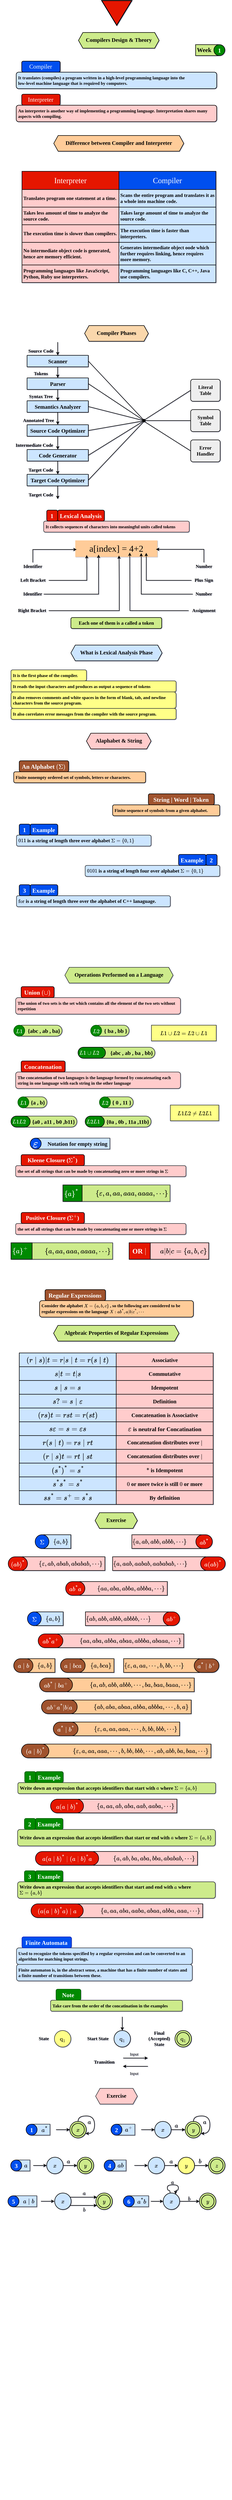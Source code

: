 <mxfile version="24.7.5">
  <diagram id="4A9T_krL8O-GeKp2IT-A" name="Page-2">
    <mxGraphModel dx="1036" dy="625" grid="1" gridSize="10" guides="1" tooltips="1" connect="1" arrows="1" fold="1" page="1" pageScale="1" pageWidth="827" pageHeight="1169" math="1" shadow="1">
      <root>
        <mxCell id="0" />
        <mxCell id="1" parent="0" />
        <mxCell id="INYVpdDvqA-KQRNh9DJW-1" value="Compilers Design &amp; Theory" style="shape=hexagon;perimeter=hexagonPerimeter2;whiteSpace=wrap;fixedSize=1;size=16;fillColor=#cdeb8b;strokeColor=#000000;fontFamily=ADLaM Display;fontSize=20;strokeWidth=2;align=center;spacingLeft=0;spacingBottom=5;fillStyle=hachure;fontStyle=1;fontSource=https%3A%2F%2Ffonts.googleapis.com%2Fcss%3Ffamily%3DADLaM%2BDisplay;" parent="1" vertex="1">
          <mxGeometry x="275.68" y="146" width="293.32" height="57.14" as="geometry" />
        </mxCell>
        <mxCell id="INYVpdDvqA-KQRNh9DJW-2" value="" style="group;flipH=0;" parent="1" vertex="1" connectable="0">
          <mxGeometry x="49" y="250" width="730" height="100" as="geometry" />
        </mxCell>
        <mxCell id="INYVpdDvqA-KQRNh9DJW-3" value="It translates (compiles) a program written in a high-level programming language into the&lt;br&gt;low-level machine language that is required by computers." style="rounded=1;whiteSpace=wrap;html=1;hachureGap=4;fontFamily=Mina;strokeWidth=2;fillColor=#cce5ff;strokeColor=#000000;fontSize=16;fontStyle=1;labelBorderColor=none;textShadow=0;labelBackgroundColor=none;align=left;spacing=7;verticalAlign=middle;" parent="INYVpdDvqA-KQRNh9DJW-2" vertex="1">
          <mxGeometry y="40" width="730" height="60" as="geometry" />
        </mxCell>
        <mxCell id="INYVpdDvqA-KQRNh9DJW-4" value="Compiler" style="rounded=1;whiteSpace=wrap;html=1;hachureGap=4;fontFamily=ADLaM Display;strokeWidth=2;fillColor=#0050ef;strokeColor=#000000;fontSize=22;fontStyle=0;labelBorderColor=none;textShadow=0;labelBackgroundColor=none;align=center;spacing=5;verticalAlign=middle;spacingTop=0;spacingRight=2;fontColor=#ffffff;fontSource=https%3A%2F%2Ffonts.googleapis.com%2Fcss%3Ffamily%3DADLaM%2BDisplay;" parent="INYVpdDvqA-KQRNh9DJW-2" vertex="1">
          <mxGeometry x="20" width="140" height="40" as="geometry" />
        </mxCell>
        <mxCell id="INYVpdDvqA-KQRNh9DJW-5" value="" style="group;flipH=0;strokeColor=none;" parent="1" vertex="1" connectable="0">
          <mxGeometry x="49" y="370" width="730" height="100" as="geometry" />
        </mxCell>
        <mxCell id="INYVpdDvqA-KQRNh9DJW-6" value="An interpreter is another way of implementing a programming language. Interpretation shares many aspects with compiling.&amp;nbsp;&amp;nbsp;" style="rounded=1;whiteSpace=wrap;html=1;hachureGap=4;fontFamily=Mina;strokeWidth=2;fillColor=#ffcccc;strokeColor=#000000;fontSize=16;fontStyle=1;labelBorderColor=none;textShadow=0;labelBackgroundColor=none;align=left;spacing=7;verticalAlign=middle;" parent="INYVpdDvqA-KQRNh9DJW-5" vertex="1">
          <mxGeometry y="40" width="730" height="60" as="geometry" />
        </mxCell>
        <mxCell id="INYVpdDvqA-KQRNh9DJW-7" value="Interpreter" style="rounded=1;whiteSpace=wrap;html=1;hachureGap=4;fontFamily=ADLaM Display;strokeWidth=2;fillColor=#e51400;strokeColor=#000000;fontSize=22;fontStyle=0;labelBorderColor=none;textShadow=0;labelBackgroundColor=none;align=center;spacing=5;verticalAlign=middle;spacingTop=0;spacingRight=2;fontColor=#ffffff;fontSource=https%3A%2F%2Ffonts.googleapis.com%2Fcss%3Ffamily%3DADLaM%2BDisplay;" parent="INYVpdDvqA-KQRNh9DJW-5" vertex="1">
          <mxGeometry x="20" width="140" height="40" as="geometry" />
        </mxCell>
        <mxCell id="INYVpdDvqA-KQRNh9DJW-8" value="" style="group" parent="1" vertex="1" connectable="0">
          <mxGeometry x="70" y="650" width="706" height="403.96" as="geometry" />
        </mxCell>
        <mxCell id="INYVpdDvqA-KQRNh9DJW-9" value="Interpreter" style="rounded=0;whiteSpace=wrap;html=1;strokeWidth=2;fillColor=#e51400;strokeColor=#000000;fontColor=#ffffff;container=0;fontSize=28;fontFamily=ADLaM Display;fontSource=https%3A%2F%2Ffonts.googleapis.com%2Fcss%3Ffamily%3DADLaM%2BDisplay;fontStyle=0" parent="INYVpdDvqA-KQRNh9DJW-8" vertex="1">
          <mxGeometry width="353" height="66.04" as="geometry" />
        </mxCell>
        <mxCell id="INYVpdDvqA-KQRNh9DJW-10" value="Translates program one statement at a time." style="rounded=0;whiteSpace=wrap;html=1;strokeWidth=2;fillColor=#ffcccc;strokeColor=#000000;container=0;fontStyle=1;fontSize=18;fontFamily=Mina;fontSource=https%3A%2F%2Ffonts.googleapis.com%2Fcss%3Ffamily%3DMina;align=left;spacingLeft=3;" parent="INYVpdDvqA-KQRNh9DJW-8" vertex="1">
          <mxGeometry y="66.04" width="353" height="63.96" as="geometry" />
        </mxCell>
        <mxCell id="INYVpdDvqA-KQRNh9DJW-11" value="Compiler" style="rounded=0;whiteSpace=wrap;html=1;strokeWidth=2;fillColor=#0050ef;strokeColor=#000000;fontColor=#ffffff;container=0;fontSize=28;fontFamily=ADLaM Display;fontSource=https%3A%2F%2Ffonts.googleapis.com%2Fcss%3Ffamily%3DADLaM%2BDisplay;fontStyle=0" parent="INYVpdDvqA-KQRNh9DJW-8" vertex="1">
          <mxGeometry x="353" width="353" height="66.04" as="geometry" />
        </mxCell>
        <mxCell id="INYVpdDvqA-KQRNh9DJW-12" value="&lt;div style=&quot;font-size: 18px;&quot;&gt;&lt;div&gt;Scans the entire program and translates it as a&amp;nbsp;&lt;span style=&quot;background-color: initial;&quot;&gt;whole into machine code.&lt;/span&gt;&lt;/div&gt;&lt;/div&gt;" style="rounded=0;whiteSpace=wrap;html=1;strokeWidth=2;fillColor=#cce5ff;strokeColor=#000000;container=0;fontSize=18;fontStyle=1;fontFamily=Mina;fontSource=https%3A%2F%2Ffonts.googleapis.com%2Fcss%3Ffamily%3DMina;spacingLeft=3;align=left;" parent="INYVpdDvqA-KQRNh9DJW-8" vertex="1">
          <mxGeometry x="352.85" y="66.04" width="353" height="63.96" as="geometry" />
        </mxCell>
        <mxCell id="INYVpdDvqA-KQRNh9DJW-13" value="&lt;div&gt;Takes less amount of time&amp;nbsp;&lt;span style=&quot;background-color: initial;&quot;&gt;to analyze the source code.&amp;nbsp;&lt;/span&gt;&lt;/div&gt;" style="rounded=0;whiteSpace=wrap;html=1;strokeWidth=2;fillColor=#ffcccc;strokeColor=#000000;container=0;fontStyle=1;fontSize=18;fontFamily=Mina;fontSource=https%3A%2F%2Ffonts.googleapis.com%2Fcss%3Ffamily%3DMina;align=left;spacingLeft=3;" parent="INYVpdDvqA-KQRNh9DJW-8" vertex="1">
          <mxGeometry y="130" width="353" height="63.96" as="geometry" />
        </mxCell>
        <mxCell id="INYVpdDvqA-KQRNh9DJW-14" value="&lt;div&gt;No intermediate object code is generated,&lt;/div&gt;&lt;div&gt;hence are memory efficient.&lt;/div&gt;" style="rounded=0;whiteSpace=wrap;html=1;strokeWidth=2;fillColor=#ffcccc;strokeColor=#000000;container=0;fontStyle=1;fontSize=18;fontFamily=Mina;fontSource=https%3A%2F%2Ffonts.googleapis.com%2Fcss%3Ffamily%3DMina;align=left;spacingLeft=3;" parent="INYVpdDvqA-KQRNh9DJW-8" vertex="1">
          <mxGeometry y="257.92" width="353" height="82.08" as="geometry" />
        </mxCell>
        <mxCell id="INYVpdDvqA-KQRNh9DJW-15" value="&lt;div style=&quot;font-size: 18px;&quot;&gt;Takes large amount of time&amp;nbsp;&lt;span style=&quot;background-color: initial;&quot;&gt;to analyze the source code.&amp;nbsp;&lt;/span&gt;&lt;br&gt;&lt;/div&gt;" style="rounded=0;whiteSpace=wrap;html=1;strokeWidth=2;fillColor=#cce5ff;strokeColor=#000000;container=0;fontSize=18;fontStyle=1;fontFamily=Mina;fontSource=https%3A%2F%2Ffonts.googleapis.com%2Fcss%3Ffamily%3DMina;spacingLeft=3;align=left;" parent="INYVpdDvqA-KQRNh9DJW-8" vertex="1">
          <mxGeometry x="352.85" y="130" width="353" height="63.96" as="geometry" />
        </mxCell>
        <mxCell id="INYVpdDvqA-KQRNh9DJW-16" value="&lt;div style=&quot;font-size: 18px;&quot;&gt;The execution time is&amp;nbsp;&lt;span style=&quot;background-color: initial;&quot;&gt;faster than interpreters.&lt;/span&gt;&lt;br&gt;&lt;/div&gt;" style="rounded=0;whiteSpace=wrap;html=1;strokeWidth=2;fillColor=#cce5ff;strokeColor=#000000;container=0;fontSize=18;fontStyle=1;fontFamily=Mina;fontSource=https%3A%2F%2Ffonts.googleapis.com%2Fcss%3Ffamily%3DMina;spacingLeft=3;align=left;" parent="INYVpdDvqA-KQRNh9DJW-8" vertex="1">
          <mxGeometry x="352.85" y="193.96" width="353" height="63.96" as="geometry" />
        </mxCell>
        <mxCell id="INYVpdDvqA-KQRNh9DJW-17" value="&lt;div&gt;Programming languages like JavaScript,&lt;/div&gt;&lt;div&gt;Python, Ruby use interpreters.&lt;/div&gt;" style="rounded=0;whiteSpace=wrap;html=1;strokeWidth=2;fillColor=#ffcccc;strokeColor=#000000;container=0;fontStyle=1;fontSize=18;fontFamily=Mina;fontSource=https%3A%2F%2Ffonts.googleapis.com%2Fcss%3Ffamily%3DMina;align=left;spacingLeft=3;" parent="INYVpdDvqA-KQRNh9DJW-8" vertex="1">
          <mxGeometry y="340" width="353" height="63.96" as="geometry" />
        </mxCell>
        <mxCell id="INYVpdDvqA-KQRNh9DJW-18" value="&lt;div&gt;The execution time is&amp;nbsp;&lt;span style=&quot;background-color: initial;&quot;&gt;slower than compilers.&lt;/span&gt;&lt;/div&gt;" style="rounded=0;whiteSpace=wrap;html=1;strokeWidth=2;fillColor=#ffcccc;strokeColor=#000000;container=0;fontStyle=1;fontSize=18;fontFamily=Mina;fontSource=https%3A%2F%2Ffonts.googleapis.com%2Fcss%3Ffamily%3DMina;align=left;spacingLeft=3;" parent="INYVpdDvqA-KQRNh9DJW-8" vertex="1">
          <mxGeometry y="193.96" width="353" height="63.96" as="geometry" />
        </mxCell>
        <mxCell id="INYVpdDvqA-KQRNh9DJW-19" value="&lt;div style=&quot;font-size: 18px;&quot;&gt;&lt;div&gt;Generates intermediate object oode which&lt;/div&gt;&lt;div&gt;further requires linking, hence requires more&amp;nbsp;&lt;span style=&quot;background-color: initial;&quot;&gt;memory.&lt;/span&gt;&lt;/div&gt;&lt;/div&gt;" style="rounded=0;whiteSpace=wrap;html=1;strokeWidth=2;fillColor=#cce5ff;strokeColor=#000000;container=0;fontSize=18;fontStyle=1;fontFamily=Mina;fontSource=https%3A%2F%2Ffonts.googleapis.com%2Fcss%3Ffamily%3DMina;spacingLeft=3;align=left;" parent="INYVpdDvqA-KQRNh9DJW-8" vertex="1">
          <mxGeometry x="352.85" y="257.92" width="353" height="82.08" as="geometry" />
        </mxCell>
        <mxCell id="INYVpdDvqA-KQRNh9DJW-20" value="&lt;div style=&quot;font-size: 18px;&quot;&gt;&lt;div&gt;Programming languages like C, C++, Java use&amp;nbsp;&lt;span style=&quot;background-color: initial;&quot;&gt;compilers.&lt;/span&gt;&lt;/div&gt;&lt;/div&gt;" style="rounded=0;whiteSpace=wrap;html=1;strokeWidth=2;fillColor=#cce5ff;strokeColor=#000000;container=0;fontSize=18;fontStyle=1;fontFamily=Mina;fontSource=https%3A%2F%2Ffonts.googleapis.com%2Fcss%3Ffamily%3DMina;spacingLeft=3;align=left;" parent="INYVpdDvqA-KQRNh9DJW-8" vertex="1">
          <mxGeometry x="352.85" y="340" width="353" height="63.96" as="geometry" />
        </mxCell>
        <mxCell id="INYVpdDvqA-KQRNh9DJW-21" value="Difference between Compiler and Interpreter" style="shape=hexagon;perimeter=hexagonPerimeter2;whiteSpace=wrap;fixedSize=1;size=16;fillColor=#ffcc99;strokeColor=#000000;fontFamily=ADLaM Display;fontSize=20;strokeWidth=2;align=center;spacingLeft=0;spacingBottom=5;fillStyle=hachure;fontStyle=1;fontSource=https%3A%2F%2Ffonts.googleapis.com%2Fcss%3Ffamily%3DADLaM%2BDisplay;" parent="1" vertex="1">
          <mxGeometry x="185.68" y="520" width="473.32" height="57.14" as="geometry" />
        </mxCell>
        <mxCell id="INYVpdDvqA-KQRNh9DJW-22" value="Compiler Phases" style="shape=hexagon;perimeter=hexagonPerimeter2;whiteSpace=wrap;fixedSize=1;size=16;fillColor=#fad7ac;strokeColor=#000000;fontFamily=ADLaM Display;fontSize=20;strokeWidth=2;align=center;spacingLeft=0;spacingBottom=5;fillStyle=hachure;fontStyle=1;fontSource=https%3A%2F%2Ffonts.googleapis.com%2Fcss%3Ffamily%3DADLaM%2BDisplay;" parent="1" vertex="1">
          <mxGeometry x="298" y="1210" width="232" height="57.14" as="geometry" />
        </mxCell>
        <mxCell id="INYVpdDvqA-KQRNh9DJW-23" value="" style="triangle;whiteSpace=wrap;html=1;dashed=0;direction=south;fillColor=#e51400;fontColor=#ffffff;strokeColor=#000000;strokeWidth=3;" parent="1" vertex="1">
          <mxGeometry x="360" y="30" width="110" height="90" as="geometry" />
        </mxCell>
        <mxCell id="INYVpdDvqA-KQRNh9DJW-24" value="" style="group;flipH=0;" parent="1" vertex="1" connectable="0">
          <mxGeometry x="149" y="1880" width="530" height="80" as="geometry" />
        </mxCell>
        <mxCell id="INYVpdDvqA-KQRNh9DJW-25" value="&lt;div&gt;It collects sequences of characters into meaningful&amp;nbsp;&lt;span style=&quot;background-color: initial;&quot;&gt;units called tokens&lt;/span&gt;&lt;/div&gt;" style="rounded=1;whiteSpace=wrap;html=1;hachureGap=4;fontFamily=Mina;strokeWidth=2;fillColor=#ffcccc;strokeColor=#36393d;fontSize=16;fontStyle=1;labelBorderColor=none;textShadow=0;labelBackgroundColor=none;align=left;spacing=7;verticalAlign=middle;" parent="INYVpdDvqA-KQRNh9DJW-24" vertex="1">
          <mxGeometry y="40" width="530" height="40" as="geometry" />
        </mxCell>
        <mxCell id="INYVpdDvqA-KQRNh9DJW-26" value="Lexical Analysis" style="rounded=1;whiteSpace=wrap;html=1;hachureGap=4;fontFamily=Mina;strokeWidth=2;fillColor=#e51400;strokeColor=#000000;fontSize=22;fontStyle=1;labelBorderColor=none;textShadow=0;labelBackgroundColor=none;align=center;spacing=5;verticalAlign=middle;spacingTop=3;spacingRight=2;fontColor=#ffffff;" parent="INYVpdDvqA-KQRNh9DJW-24" vertex="1">
          <mxGeometry x="51" width="170" height="40" as="geometry" />
        </mxCell>
        <mxCell id="INYVpdDvqA-KQRNh9DJW-27" value="1" style="rounded=1;whiteSpace=wrap;html=1;hachureGap=4;fontFamily=Mina;strokeWidth=2;fillColor=#e51400;strokeColor=#000000;fontSize=22;fontStyle=1;labelBorderColor=none;textShadow=0;labelBackgroundColor=none;align=center;spacing=5;verticalAlign=middle;spacingTop=3;spacingRight=2;fontColor=#ffffff;" parent="INYVpdDvqA-KQRNh9DJW-24" vertex="1">
          <mxGeometry x="11" width="40" height="40" as="geometry" />
        </mxCell>
        <mxCell id="INYVpdDvqA-KQRNh9DJW-28" value="a[index] = 4+2" style="rounded=1;whiteSpace=wrap;html=1;strokeWidth=2;fillColor=#ffcc99;strokeColor=none;arcSize=0;fontFamily=JetBrains Mono;fontStyle=0;fontSize=33;fontSource=https%3A%2F%2Ffonts.googleapis.com%2Fcss%3Ffamily%3DJetBrains%2BMono;" parent="1" vertex="1">
          <mxGeometry x="264" y="1990" width="299" height="60" as="geometry" />
        </mxCell>
        <mxCell id="INYVpdDvqA-KQRNh9DJW-29" style="edgeStyle=orthogonalEdgeStyle;rounded=0;orthogonalLoop=1;jettySize=auto;html=1;strokeWidth=2;" parent="1" source="INYVpdDvqA-KQRNh9DJW-30" edge="1">
          <mxGeometry relative="1" as="geometry">
            <mxPoint x="269" y="2023" as="targetPoint" />
            <Array as="points">
              <mxPoint x="110" y="2023" />
            </Array>
          </mxGeometry>
        </mxCell>
        <mxCell id="INYVpdDvqA-KQRNh9DJW-30" value="Identifier" style="text;html=1;align=center;verticalAlign=middle;whiteSpace=wrap;rounded=0;fontFamily=Mina;fontStyle=1;fontSize=17;" parent="1" vertex="1">
          <mxGeometry x="70" y="2070" width="79" height="30" as="geometry" />
        </mxCell>
        <mxCell id="INYVpdDvqA-KQRNh9DJW-31" style="edgeStyle=orthogonalEdgeStyle;rounded=0;orthogonalLoop=1;jettySize=auto;html=1;strokeWidth=2;" parent="1" source="INYVpdDvqA-KQRNh9DJW-32" edge="1">
          <mxGeometry relative="1" as="geometry">
            <mxPoint x="305.6" y="2043.2" as="targetPoint" />
            <Array as="points">
              <mxPoint x="306" y="2135" />
              <mxPoint x="306" y="2090" />
              <mxPoint x="306" y="2090" />
            </Array>
          </mxGeometry>
        </mxCell>
        <mxCell id="INYVpdDvqA-KQRNh9DJW-32" value="Left Bracket" style="text;html=1;align=center;verticalAlign=middle;whiteSpace=wrap;rounded=0;fontFamily=Mina;fontStyle=1;fontSize=17;" parent="1" vertex="1">
          <mxGeometry x="51.66" y="2120" width="115.68" height="30" as="geometry" />
        </mxCell>
        <mxCell id="INYVpdDvqA-KQRNh9DJW-33" style="edgeStyle=orthogonalEdgeStyle;rounded=0;orthogonalLoop=1;jettySize=auto;html=1;strokeWidth=2;" parent="1" source="INYVpdDvqA-KQRNh9DJW-34" edge="1">
          <mxGeometry relative="1" as="geometry">
            <mxPoint x="348.8" y="2041.6" as="targetPoint" />
            <Array as="points">
              <mxPoint x="349" y="2185" />
            </Array>
          </mxGeometry>
        </mxCell>
        <mxCell id="INYVpdDvqA-KQRNh9DJW-34" value="Identifier" style="text;html=1;align=center;verticalAlign=middle;whiteSpace=wrap;rounded=0;fontFamily=Mina;fontStyle=1;fontSize=17;" parent="1" vertex="1">
          <mxGeometry x="69" y="2170" width="80" height="30" as="geometry" />
        </mxCell>
        <mxCell id="INYVpdDvqA-KQRNh9DJW-35" style="edgeStyle=orthogonalEdgeStyle;rounded=0;orthogonalLoop=1;jettySize=auto;html=1;strokeWidth=2;" parent="1" source="INYVpdDvqA-KQRNh9DJW-36" edge="1">
          <mxGeometry relative="1" as="geometry">
            <mxPoint x="423.2" y="2044.8" as="targetPoint" />
            <Array as="points">
              <mxPoint x="424" y="2245" />
              <mxPoint x="424" y="2150" />
              <mxPoint x="423" y="2150" />
            </Array>
          </mxGeometry>
        </mxCell>
        <mxCell id="INYVpdDvqA-KQRNh9DJW-36" value="Right Bracket" style="text;html=1;align=center;verticalAlign=middle;whiteSpace=wrap;rounded=0;fontFamily=Mina;fontStyle=1;fontSize=17;" parent="1" vertex="1">
          <mxGeometry x="47.34" y="2230" width="120" height="30" as="geometry" />
        </mxCell>
        <mxCell id="INYVpdDvqA-KQRNh9DJW-37" style="edgeStyle=orthogonalEdgeStyle;rounded=0;orthogonalLoop=1;jettySize=auto;html=1;strokeWidth=2;" parent="1" source="INYVpdDvqA-KQRNh9DJW-38" edge="1">
          <mxGeometry relative="1" as="geometry">
            <mxPoint x="557.6" y="2022.4" as="targetPoint" />
            <Array as="points">
              <mxPoint x="732" y="2022" />
            </Array>
          </mxGeometry>
        </mxCell>
        <mxCell id="INYVpdDvqA-KQRNh9DJW-38" value="Number" style="text;html=1;align=center;verticalAlign=middle;whiteSpace=wrap;rounded=0;fontFamily=Mina;fontStyle=1;fontSize=17;" parent="1" vertex="1">
          <mxGeometry x="692.66" y="2070" width="79" height="30" as="geometry" />
        </mxCell>
        <mxCell id="INYVpdDvqA-KQRNh9DJW-39" style="edgeStyle=orthogonalEdgeStyle;rounded=0;orthogonalLoop=1;jettySize=auto;html=1;strokeWidth=2;" parent="1" source="INYVpdDvqA-KQRNh9DJW-40" edge="1">
          <mxGeometry relative="1" as="geometry">
            <mxPoint x="522.4" y="2035.2" as="targetPoint" />
            <Array as="points">
              <mxPoint x="522" y="2135" />
            </Array>
          </mxGeometry>
        </mxCell>
        <mxCell id="INYVpdDvqA-KQRNh9DJW-40" value="Plus Sign" style="text;html=1;align=center;verticalAlign=middle;whiteSpace=wrap;rounded=0;fontFamily=Mina;fontStyle=1;fontSize=17;" parent="1" vertex="1">
          <mxGeometry x="687.16" y="2120" width="90" height="30" as="geometry" />
        </mxCell>
        <mxCell id="INYVpdDvqA-KQRNh9DJW-41" style="edgeStyle=orthogonalEdgeStyle;rounded=0;orthogonalLoop=1;jettySize=auto;html=1;strokeWidth=2;" parent="1" source="INYVpdDvqA-KQRNh9DJW-42" edge="1">
          <mxGeometry relative="1" as="geometry">
            <mxPoint x="504" y="2036" as="targetPoint" />
            <Array as="points">
              <mxPoint x="504" y="2185" />
            </Array>
          </mxGeometry>
        </mxCell>
        <mxCell id="INYVpdDvqA-KQRNh9DJW-42" value="Number" style="text;html=1;align=center;verticalAlign=middle;whiteSpace=wrap;rounded=0;fontFamily=Mina;fontStyle=1;fontSize=17;" parent="1" vertex="1">
          <mxGeometry x="691.66" y="2170" width="80" height="30" as="geometry" />
        </mxCell>
        <mxCell id="INYVpdDvqA-KQRNh9DJW-43" style="edgeStyle=orthogonalEdgeStyle;rounded=0;orthogonalLoop=1;jettySize=auto;html=1;strokeWidth=2;" parent="1" source="INYVpdDvqA-KQRNh9DJW-44" edge="1">
          <mxGeometry relative="1" as="geometry">
            <mxPoint x="462.276" y="2034.241" as="targetPoint" />
          </mxGeometry>
        </mxCell>
        <mxCell id="INYVpdDvqA-KQRNh9DJW-44" value="Assignment" style="text;html=1;align=center;verticalAlign=middle;whiteSpace=wrap;rounded=0;fontFamily=Mina;fontStyle=1;fontSize=17;" parent="1" vertex="1">
          <mxGeometry x="676.66" y="2230" width="110" height="30" as="geometry" />
        </mxCell>
        <mxCell id="INYVpdDvqA-KQRNh9DJW-45" value="&lt;b style=&quot;font-size: 18px;&quot;&gt;Each one of them is a called a token&lt;/b&gt;" style="rounded=1;whiteSpace=wrap;html=1;strokeWidth=2;fillColor=#cdeb8b;strokeColor=#000000;fontFamily=Mina;fontSize=18;" parent="1" vertex="1">
          <mxGeometry x="248" y="2270" width="330.67" height="40" as="geometry" />
        </mxCell>
        <mxCell id="INYVpdDvqA-KQRNh9DJW-46" value="" style="group" parent="1" vertex="1" connectable="0">
          <mxGeometry x="35.0" y="1270" width="756.56" height="570" as="geometry" />
        </mxCell>
        <mxCell id="INYVpdDvqA-KQRNh9DJW-47" value="" style="group" parent="INYVpdDvqA-KQRNh9DJW-46" vertex="1" connectable="0">
          <mxGeometry width="276.5" height="570" as="geometry" />
        </mxCell>
        <mxCell id="INYVpdDvqA-KQRNh9DJW-48" value="Source Code" style="text;html=1;align=center;verticalAlign=middle;whiteSpace=wrap;rounded=0;fontFamily=Mina;fontStyle=1;fontSize=17;" parent="INYVpdDvqA-KQRNh9DJW-47" vertex="1">
          <mxGeometry x="53.5" y="18" width="100" height="30" as="geometry" />
        </mxCell>
        <mxCell id="INYVpdDvqA-KQRNh9DJW-49" value="" style="edgeStyle=orthogonalEdgeStyle;rounded=0;orthogonalLoop=1;jettySize=auto;html=1;strokeWidth=2;endArrow=none;endFill=0;startArrow=classic;startFill=1;" parent="INYVpdDvqA-KQRNh9DJW-47" source="INYVpdDvqA-KQRNh9DJW-51" edge="1">
          <mxGeometry relative="1" as="geometry">
            <mxPoint x="165" as="targetPoint" />
          </mxGeometry>
        </mxCell>
        <mxCell id="INYVpdDvqA-KQRNh9DJW-50" style="edgeStyle=orthogonalEdgeStyle;rounded=0;orthogonalLoop=1;jettySize=auto;html=1;strokeWidth=2;" parent="INYVpdDvqA-KQRNh9DJW-47" source="INYVpdDvqA-KQRNh9DJW-51" target="INYVpdDvqA-KQRNh9DJW-55" edge="1">
          <mxGeometry relative="1" as="geometry" />
        </mxCell>
        <mxCell id="INYVpdDvqA-KQRNh9DJW-51" value="Scanner" style="rounded=1;whiteSpace=wrap;html=1;fontSize=20;fillColor=#cce5ff;strokeColor=#000000;strokeWidth=2;fontFamily=Mina;arcSize=2;fontStyle=1;" parent="INYVpdDvqA-KQRNh9DJW-47" vertex="1">
          <mxGeometry x="53.5" y="48" width="222.99" height="42" as="geometry" />
        </mxCell>
        <mxCell id="INYVpdDvqA-KQRNh9DJW-52" value="Tokens" style="text;html=1;align=center;verticalAlign=middle;whiteSpace=wrap;rounded=0;fontFamily=Mina;fontStyle=1;fontSize=17;" parent="INYVpdDvqA-KQRNh9DJW-47" vertex="1">
          <mxGeometry x="53.51" y="100" width="100" height="30" as="geometry" />
        </mxCell>
        <mxCell id="INYVpdDvqA-KQRNh9DJW-53" style="edgeStyle=orthogonalEdgeStyle;rounded=0;orthogonalLoop=1;jettySize=auto;html=1;strokeWidth=2;" parent="INYVpdDvqA-KQRNh9DJW-47" source="INYVpdDvqA-KQRNh9DJW-55" target="INYVpdDvqA-KQRNh9DJW-58" edge="1">
          <mxGeometry relative="1" as="geometry" />
        </mxCell>
        <mxCell id="INYVpdDvqA-KQRNh9DJW-54" style="rounded=0;orthogonalLoop=1;jettySize=auto;html=1;strokeWidth=2;endArrow=none;endFill=0;exitX=1;exitY=0.5;exitDx=0;exitDy=0;" parent="INYVpdDvqA-KQRNh9DJW-47" source="INYVpdDvqA-KQRNh9DJW-55" edge="1">
          <mxGeometry relative="1" as="geometry">
            <mxPoint x="479" y="285" as="targetPoint" />
          </mxGeometry>
        </mxCell>
        <mxCell id="INYVpdDvqA-KQRNh9DJW-55" value="Parser" style="rounded=1;whiteSpace=wrap;html=1;fontSize=20;fillColor=#cce5ff;strokeColor=#000000;strokeWidth=2;fontFamily=Mina;arcSize=2;fontStyle=1;" parent="INYVpdDvqA-KQRNh9DJW-47" vertex="1">
          <mxGeometry x="53.51" y="130" width="222.99" height="42" as="geometry" />
        </mxCell>
        <mxCell id="INYVpdDvqA-KQRNh9DJW-56" value="Syntax Tree" style="text;html=1;align=center;verticalAlign=middle;whiteSpace=wrap;rounded=0;fontFamily=Mina;fontStyle=1;fontSize=17;" parent="INYVpdDvqA-KQRNh9DJW-47" vertex="1">
          <mxGeometry x="53.5" y="183" width="100" height="30" as="geometry" />
        </mxCell>
        <mxCell id="INYVpdDvqA-KQRNh9DJW-57" style="edgeStyle=orthogonalEdgeStyle;rounded=0;orthogonalLoop=1;jettySize=auto;html=1;strokeWidth=2;" parent="INYVpdDvqA-KQRNh9DJW-47" source="INYVpdDvqA-KQRNh9DJW-58" target="INYVpdDvqA-KQRNh9DJW-61" edge="1">
          <mxGeometry relative="1" as="geometry" />
        </mxCell>
        <mxCell id="INYVpdDvqA-KQRNh9DJW-58" value="Semantics Analyzer" style="rounded=1;whiteSpace=wrap;html=1;fontSize=20;fillColor=#cce5ff;strokeColor=#000000;strokeWidth=2;fontFamily=Mina;arcSize=2;fontStyle=1;" parent="INYVpdDvqA-KQRNh9DJW-47" vertex="1">
          <mxGeometry x="53.51" y="213" width="222.99" height="42" as="geometry" />
        </mxCell>
        <mxCell id="INYVpdDvqA-KQRNh9DJW-59" value="Annotated Tree" style="text;html=1;align=center;verticalAlign=middle;whiteSpace=wrap;rounded=0;fontFamily=Mina;fontStyle=1;fontSize=17;" parent="INYVpdDvqA-KQRNh9DJW-47" vertex="1">
          <mxGeometry x="30.0" y="270" width="130" height="30" as="geometry" />
        </mxCell>
        <mxCell id="INYVpdDvqA-KQRNh9DJW-60" style="edgeStyle=orthogonalEdgeStyle;rounded=0;orthogonalLoop=1;jettySize=auto;html=1;strokeWidth=2;" parent="INYVpdDvqA-KQRNh9DJW-47" source="INYVpdDvqA-KQRNh9DJW-61" target="INYVpdDvqA-KQRNh9DJW-64" edge="1">
          <mxGeometry relative="1" as="geometry" />
        </mxCell>
        <mxCell id="INYVpdDvqA-KQRNh9DJW-61" value="Source Code Optimizer" style="rounded=1;whiteSpace=wrap;html=1;fontSize=20;fillColor=#cce5ff;strokeColor=#000000;strokeWidth=2;fontFamily=Mina;arcSize=2;fontStyle=1;" parent="INYVpdDvqA-KQRNh9DJW-47" vertex="1">
          <mxGeometry x="53.51" y="300" width="222.99" height="42" as="geometry" />
        </mxCell>
        <mxCell id="INYVpdDvqA-KQRNh9DJW-62" value="Intermediate Code" style="text;html=1;align=center;verticalAlign=middle;whiteSpace=wrap;rounded=0;fontFamily=Mina;fontStyle=1;fontSize=17;" parent="INYVpdDvqA-KQRNh9DJW-47" vertex="1">
          <mxGeometry y="360" width="160" height="30" as="geometry" />
        </mxCell>
        <mxCell id="INYVpdDvqA-KQRNh9DJW-63" style="edgeStyle=orthogonalEdgeStyle;rounded=0;orthogonalLoop=1;jettySize=auto;html=1;strokeWidth=2;" parent="INYVpdDvqA-KQRNh9DJW-47" source="INYVpdDvqA-KQRNh9DJW-64" target="INYVpdDvqA-KQRNh9DJW-67" edge="1">
          <mxGeometry relative="1" as="geometry" />
        </mxCell>
        <mxCell id="INYVpdDvqA-KQRNh9DJW-64" value="Code Generator" style="rounded=1;whiteSpace=wrap;html=1;fontSize=20;fillColor=#cce5ff;strokeColor=#000000;strokeWidth=2;fontFamily=Mina;arcSize=2;fontStyle=1;" parent="INYVpdDvqA-KQRNh9DJW-47" vertex="1">
          <mxGeometry x="53.51" y="390" width="222.99" height="42" as="geometry" />
        </mxCell>
        <mxCell id="INYVpdDvqA-KQRNh9DJW-65" value="Target Code" style="text;html=1;align=center;verticalAlign=middle;whiteSpace=wrap;rounded=0;fontFamily=Mina;fontStyle=1;fontSize=17;" parent="INYVpdDvqA-KQRNh9DJW-47" vertex="1">
          <mxGeometry x="51.0" y="450" width="105" height="30" as="geometry" />
        </mxCell>
        <mxCell id="INYVpdDvqA-KQRNh9DJW-66" value="" style="edgeStyle=orthogonalEdgeStyle;rounded=0;orthogonalLoop=1;jettySize=auto;html=1;strokeWidth=2;" parent="INYVpdDvqA-KQRNh9DJW-47" source="INYVpdDvqA-KQRNh9DJW-67" edge="1">
          <mxGeometry relative="1" as="geometry">
            <mxPoint x="165" y="570" as="targetPoint" />
          </mxGeometry>
        </mxCell>
        <mxCell id="INYVpdDvqA-KQRNh9DJW-67" value="Target Code Optimizer" style="rounded=1;whiteSpace=wrap;html=1;fontSize=20;fillColor=#cce5ff;strokeColor=#000000;strokeWidth=2;fontFamily=Mina;arcSize=2;fontStyle=1;" parent="INYVpdDvqA-KQRNh9DJW-47" vertex="1">
          <mxGeometry x="53.5" y="480" width="222.99" height="42" as="geometry" />
        </mxCell>
        <mxCell id="INYVpdDvqA-KQRNh9DJW-68" value="Target Code" style="text;html=1;align=center;verticalAlign=middle;whiteSpace=wrap;rounded=0;fontFamily=Mina;fontStyle=1;fontSize=17;" parent="INYVpdDvqA-KQRNh9DJW-47" vertex="1">
          <mxGeometry x="53.5" y="540" width="100" height="30" as="geometry" />
        </mxCell>
        <mxCell id="INYVpdDvqA-KQRNh9DJW-69" value="&lt;font style=&quot;font-size: 18px;&quot;&gt;Literal &lt;br&gt;Table&lt;/font&gt;" style="rounded=1;whiteSpace=wrap;html=1;strokeWidth=2;fillColor=#eeeeee;strokeColor=#000000;arcSize=11;fontFamily=Mina;fontStyle=1;fontSize=18;fontSource=https%3A%2F%2Ffonts.googleapis.com%2Fcss%3Ffamily%3DMina;" parent="INYVpdDvqA-KQRNh9DJW-46" vertex="1">
          <mxGeometry x="649" y="135" width="107.56" height="80" as="geometry" />
        </mxCell>
        <mxCell id="INYVpdDvqA-KQRNh9DJW-70" value="Symbol&lt;div&gt;Table&lt;/div&gt;" style="rounded=1;whiteSpace=wrap;html=1;strokeWidth=2;fillColor=#eeeeee;strokeColor=#000000;arcSize=11;fontFamily=Mina;fontStyle=1;fontSize=18;fontSource=https%3A%2F%2Ffonts.googleapis.com%2Fcss%3Ffamily%3DMina;" parent="INYVpdDvqA-KQRNh9DJW-46" vertex="1">
          <mxGeometry x="649" y="245" width="107.56" height="80" as="geometry" />
        </mxCell>
        <mxCell id="INYVpdDvqA-KQRNh9DJW-71" value="Error&lt;div&gt;Handler&lt;/div&gt;" style="rounded=1;whiteSpace=wrap;html=1;strokeWidth=2;fillColor=#eeeeee;strokeColor=#000000;arcSize=11;fontFamily=Mina;fontStyle=1;fontSize=18;fontSource=https%3A%2F%2Ffonts.googleapis.com%2Fcss%3Ffamily%3DMina;" parent="INYVpdDvqA-KQRNh9DJW-46" vertex="1">
          <mxGeometry x="649" y="355" width="107.56" height="80" as="geometry" />
        </mxCell>
        <mxCell id="INYVpdDvqA-KQRNh9DJW-72" value="" style="strokeWidth=2;html=1;shape=mxgraph.flowchart.start_2;whiteSpace=wrap;fillColor=#000000;" parent="INYVpdDvqA-KQRNh9DJW-46" vertex="1">
          <mxGeometry x="474" y="280" width="10" height="10" as="geometry" />
        </mxCell>
        <mxCell id="INYVpdDvqA-KQRNh9DJW-73" style="rounded=0;orthogonalLoop=1;jettySize=auto;html=1;entryX=0.855;entryY=0.145;entryDx=0;entryDy=0;entryPerimeter=0;strokeWidth=2;endArrow=none;endFill=0;exitX=0;exitY=0.5;exitDx=0;exitDy=0;" parent="INYVpdDvqA-KQRNh9DJW-46" source="INYVpdDvqA-KQRNh9DJW-69" target="INYVpdDvqA-KQRNh9DJW-72" edge="1">
          <mxGeometry relative="1" as="geometry" />
        </mxCell>
        <mxCell id="INYVpdDvqA-KQRNh9DJW-74" style="rounded=0;orthogonalLoop=1;jettySize=auto;html=1;endArrow=none;endFill=0;strokeWidth=2;" parent="INYVpdDvqA-KQRNh9DJW-46" source="INYVpdDvqA-KQRNh9DJW-70" edge="1">
          <mxGeometry relative="1" as="geometry">
            <mxPoint x="481" y="285" as="targetPoint" />
          </mxGeometry>
        </mxCell>
        <mxCell id="INYVpdDvqA-KQRNh9DJW-75" style="rounded=0;orthogonalLoop=1;jettySize=auto;html=1;entryX=0.472;entryY=0.728;entryDx=0;entryDy=0;entryPerimeter=0;endArrow=none;endFill=0;strokeWidth=2;exitX=0;exitY=0.5;exitDx=0;exitDy=0;" parent="INYVpdDvqA-KQRNh9DJW-46" source="INYVpdDvqA-KQRNh9DJW-71" target="INYVpdDvqA-KQRNh9DJW-72" edge="1">
          <mxGeometry relative="1" as="geometry" />
        </mxCell>
        <mxCell id="INYVpdDvqA-KQRNh9DJW-76" style="rounded=0;orthogonalLoop=1;jettySize=auto;html=1;endArrow=none;endFill=0;strokeWidth=2;exitX=1;exitY=0.5;exitDx=0;exitDy=0;entryX=0.6;entryY=0.5;entryDx=0;entryDy=0;entryPerimeter=0;" parent="INYVpdDvqA-KQRNh9DJW-46" source="INYVpdDvqA-KQRNh9DJW-51" target="INYVpdDvqA-KQRNh9DJW-72" edge="1">
          <mxGeometry relative="1" as="geometry" />
        </mxCell>
        <mxCell id="INYVpdDvqA-KQRNh9DJW-77" style="rounded=0;orthogonalLoop=1;jettySize=auto;html=1;exitX=1;exitY=0.5;exitDx=0;exitDy=0;endArrow=none;endFill=0;strokeWidth=2;" parent="INYVpdDvqA-KQRNh9DJW-46" source="INYVpdDvqA-KQRNh9DJW-58" edge="1">
          <mxGeometry relative="1" as="geometry">
            <mxPoint x="478" y="285" as="targetPoint" />
          </mxGeometry>
        </mxCell>
        <mxCell id="INYVpdDvqA-KQRNh9DJW-78" style="rounded=0;orthogonalLoop=1;jettySize=auto;html=1;exitX=1;exitY=0.5;exitDx=0;exitDy=0;endArrow=none;endFill=0;strokeWidth=2;" parent="INYVpdDvqA-KQRNh9DJW-46" source="INYVpdDvqA-KQRNh9DJW-61" edge="1">
          <mxGeometry relative="1" as="geometry">
            <mxPoint x="478" y="286" as="targetPoint" />
          </mxGeometry>
        </mxCell>
        <mxCell id="INYVpdDvqA-KQRNh9DJW-79" style="rounded=0;orthogonalLoop=1;jettySize=auto;html=1;exitX=1;exitY=0.5;exitDx=0;exitDy=0;endArrow=none;endFill=0;strokeWidth=2;" parent="INYVpdDvqA-KQRNh9DJW-46" source="INYVpdDvqA-KQRNh9DJW-64" edge="1">
          <mxGeometry relative="1" as="geometry">
            <mxPoint x="477" y="287" as="targetPoint" />
          </mxGeometry>
        </mxCell>
        <mxCell id="INYVpdDvqA-KQRNh9DJW-80" style="rounded=0;orthogonalLoop=1;jettySize=auto;html=1;exitX=1;exitY=0.5;exitDx=0;exitDy=0;endArrow=none;endFill=0;strokeWidth=2;" parent="INYVpdDvqA-KQRNh9DJW-46" source="INYVpdDvqA-KQRNh9DJW-67" edge="1">
          <mxGeometry relative="1" as="geometry">
            <mxPoint x="477" y="290" as="targetPoint" />
          </mxGeometry>
        </mxCell>
        <mxCell id="INYVpdDvqA-KQRNh9DJW-81" value="What is Lexical Analysis Phase" style="shape=hexagon;perimeter=hexagonPerimeter2;whiteSpace=wrap;fixedSize=1;size=16;fillColor=#cce5ff;strokeColor=#000000;fontFamily=ADLaM Display;fontSize=20;strokeWidth=2;align=center;spacingLeft=0;spacingBottom=5;fillStyle=hachure;fontStyle=1;fontSource=https%3A%2F%2Ffonts.googleapis.com%2Fcss%3Ffamily%3DADLaM%2BDisplay;" parent="1" vertex="1">
          <mxGeometry x="248" y="2370" width="332" height="57.14" as="geometry" />
        </mxCell>
        <mxCell id="INYVpdDvqA-KQRNh9DJW-82" value="" style="group" parent="1" vertex="1" connectable="0">
          <mxGeometry x="30" y="2460" width="601" height="180" as="geometry" />
        </mxCell>
        <mxCell id="INYVpdDvqA-KQRNh9DJW-83" value="&lt;div&gt;It is the first phase of the compiler.&lt;/div&gt;" style="rounded=1;whiteSpace=wrap;html=1;hachureGap=4;fontFamily=Mina;strokeWidth=2;fillColor=#ffff88;strokeColor=#36393d;fontSize=16;fontStyle=1;labelBorderColor=none;textShadow=0;labelBackgroundColor=none;align=left;spacing=7;verticalAlign=middle;" parent="INYVpdDvqA-KQRNh9DJW-82" vertex="1">
          <mxGeometry width="275" height="40" as="geometry" />
        </mxCell>
        <mxCell id="INYVpdDvqA-KQRNh9DJW-84" value="&lt;div&gt;&lt;span style=&quot;background-color: initial;&quot;&gt;It reads the input characters and produces as&amp;nbsp;&lt;/span&gt;&lt;span style=&quot;background-color: initial;&quot;&gt;output a sequence of tokens&lt;/span&gt;&lt;br&gt;&lt;/div&gt;" style="rounded=1;whiteSpace=wrap;html=1;hachureGap=4;fontFamily=Mina;strokeWidth=2;fillColor=#ffff88;strokeColor=#36393d;fontSize=16;fontStyle=1;labelBorderColor=none;textShadow=0;labelBackgroundColor=none;align=left;spacing=7;verticalAlign=middle;" parent="INYVpdDvqA-KQRNh9DJW-82" vertex="1">
          <mxGeometry y="40" width="601" height="40" as="geometry" />
        </mxCell>
        <mxCell id="INYVpdDvqA-KQRNh9DJW-85" value="&lt;div&gt;&lt;span style=&quot;background-color: initial;&quot;&gt;It also removes comments and white spaces in the&amp;nbsp;&lt;/span&gt;&lt;span style=&quot;background-color: initial;&quot;&gt;form of blank, tab, and newline characters from&amp;nbsp;&lt;/span&gt;&lt;span style=&quot;background-color: initial;&quot;&gt;the source program.&lt;/span&gt;&lt;/div&gt;" style="rounded=1;whiteSpace=wrap;html=1;hachureGap=4;fontFamily=Mina;strokeWidth=2;fillColor=#ffff88;strokeColor=#36393d;fontSize=16;fontStyle=1;labelBorderColor=none;textShadow=0;labelBackgroundColor=none;align=left;spacing=7;verticalAlign=middle;" parent="INYVpdDvqA-KQRNh9DJW-82" vertex="1">
          <mxGeometry y="80" width="601" height="60" as="geometry" />
        </mxCell>
        <mxCell id="INYVpdDvqA-KQRNh9DJW-86" value="&lt;div&gt;&lt;span style=&quot;background-color: initial;&quot;&gt;It also correlates error messages from the compiler&amp;nbsp;&lt;/span&gt;&lt;span style=&quot;background-color: initial;&quot;&gt;with the source program.&lt;/span&gt;&lt;/div&gt;" style="rounded=1;whiteSpace=wrap;html=1;hachureGap=4;fontFamily=Mina;strokeWidth=2;fillColor=#ffff88;strokeColor=#36393d;fontSize=16;fontStyle=1;labelBorderColor=none;textShadow=0;labelBackgroundColor=none;align=left;spacing=7;verticalAlign=middle;" parent="INYVpdDvqA-KQRNh9DJW-82" vertex="1">
          <mxGeometry y="140" width="601" height="40" as="geometry" />
        </mxCell>
        <mxCell id="INYVpdDvqA-KQRNh9DJW-87" value="Alaphabet &amp; String" style="shape=hexagon;perimeter=hexagonPerimeter2;whiteSpace=wrap;fixedSize=1;size=16;fillColor=#ffcccc;strokeColor=#000000;fontFamily=ADLaM Display;fontSize=20;strokeWidth=2;align=center;spacingLeft=0;spacingBottom=5;fillStyle=hachure;fontStyle=1;fontSource=https%3A%2F%2Ffonts.googleapis.com%2Fcss%3Ffamily%3DADLaM%2BDisplay;" parent="1" vertex="1">
          <mxGeometry x="304.68" y="2690" width="235.32" height="57.14" as="geometry" />
        </mxCell>
        <mxCell id="INYVpdDvqA-KQRNh9DJW-88" value="" style="group" parent="1" vertex="1" connectable="0">
          <mxGeometry x="40" y="2790" width="480" height="80" as="geometry" />
        </mxCell>
        <mxCell id="INYVpdDvqA-KQRNh9DJW-89" value="&lt;div&gt;Finite nonempty ordered set of symbols, letters or characters.&lt;/div&gt;" style="rounded=1;whiteSpace=wrap;html=1;hachureGap=4;fontFamily=Mina;strokeWidth=2;fillColor=#ffcc99;strokeColor=#000000;fontSize=16;fontStyle=1;labelBorderColor=none;textShadow=0;labelBackgroundColor=none;align=left;spacing=7;verticalAlign=middle;" parent="INYVpdDvqA-KQRNh9DJW-88" vertex="1">
          <mxGeometry y="40" width="480" height="40" as="geometry" />
        </mxCell>
        <mxCell id="INYVpdDvqA-KQRNh9DJW-90" value="An Alphabet `(Sigma)`" style="rounded=1;whiteSpace=wrap;html=1;hachureGap=4;fontFamily=Mina;strokeWidth=2;fillColor=#a0522d;strokeColor=#000000;fontSize=22;fontStyle=1;labelBorderColor=none;textShadow=0;labelBackgroundColor=none;align=center;spacing=5;verticalAlign=middle;spacingTop=3;spacingRight=2;fontColor=#ffffff;" parent="INYVpdDvqA-KQRNh9DJW-88" vertex="1">
          <mxGeometry x="20" width="180" height="40" as="geometry" />
        </mxCell>
        <mxCell id="INYVpdDvqA-KQRNh9DJW-91" value="" style="group;flipH=1;" parent="1" vertex="1" connectable="0">
          <mxGeometry x="400" y="2910" width="390" height="80" as="geometry" />
        </mxCell>
        <mxCell id="INYVpdDvqA-KQRNh9DJW-92" value="&lt;div&gt;Finite sequence of symbols from a given alphabet.&lt;/div&gt;" style="rounded=1;whiteSpace=wrap;html=1;hachureGap=4;fontFamily=Mina;strokeWidth=2;fillColor=#ffcc99;strokeColor=#000000;fontSize=16;fontStyle=1;labelBorderColor=none;textShadow=0;labelBackgroundColor=none;align=left;spacing=7;verticalAlign=middle;" parent="INYVpdDvqA-KQRNh9DJW-91" vertex="1">
          <mxGeometry y="40" width="390" height="40" as="geometry" />
        </mxCell>
        <mxCell id="INYVpdDvqA-KQRNh9DJW-93" value="String | Word | Token" style="rounded=1;whiteSpace=wrap;html=1;hachureGap=4;fontFamily=Mina;strokeWidth=2;fillColor=#a0522d;strokeColor=#000000;fontSize=22;fontStyle=1;labelBorderColor=none;textShadow=0;labelBackgroundColor=none;align=center;spacing=5;verticalAlign=middle;spacingTop=3;spacingRight=2;fontColor=#ffffff;" parent="INYVpdDvqA-KQRNh9DJW-91" vertex="1">
          <mxGeometry x="130" width="240" height="40" as="geometry" />
        </mxCell>
        <mxCell id="INYVpdDvqA-KQRNh9DJW-94" value="" style="group" parent="1" vertex="1" connectable="0">
          <mxGeometry x="50" y="3020" width="490" height="80" as="geometry" />
        </mxCell>
        <mxCell id="INYVpdDvqA-KQRNh9DJW-95" value="&lt;span style=&quot;font-size: 18px;&quot;&gt;`011` is a string of length three over alphabet `Sigma = {0,1}`&lt;/span&gt;" style="rounded=1;whiteSpace=wrap;html=1;hachureGap=4;fontFamily=Mina;strokeWidth=2;fillColor=#cce5ff;strokeColor=#36393d;fontSize=16;fontStyle=1;labelBorderColor=none;textShadow=0;labelBackgroundColor=none;align=left;spacing=7;verticalAlign=middle;" parent="INYVpdDvqA-KQRNh9DJW-94" vertex="1">
          <mxGeometry y="40" width="490" height="40" as="geometry" />
        </mxCell>
        <mxCell id="INYVpdDvqA-KQRNh9DJW-96" value="Example" style="rounded=1;whiteSpace=wrap;html=1;hachureGap=4;fontFamily=Mina;strokeWidth=2;fillColor=#0050ef;strokeColor=#000000;fontSize=22;fontStyle=1;labelBorderColor=none;textShadow=0;labelBackgroundColor=none;align=center;spacing=5;verticalAlign=middle;spacingTop=3;spacingRight=2;fontColor=#ffffff;" parent="INYVpdDvqA-KQRNh9DJW-94" vertex="1">
          <mxGeometry x="50" width="100" height="40" as="geometry" />
        </mxCell>
        <mxCell id="INYVpdDvqA-KQRNh9DJW-97" value="1" style="rounded=1;whiteSpace=wrap;html=1;hachureGap=4;fontFamily=Mina;strokeWidth=2;fillColor=#0050ef;strokeColor=#000000;fontSize=22;fontStyle=1;labelBorderColor=none;textShadow=0;labelBackgroundColor=none;align=center;spacing=5;verticalAlign=middle;spacingTop=3;spacingRight=2;fontColor=#ffffff;" parent="INYVpdDvqA-KQRNh9DJW-94" vertex="1">
          <mxGeometry x="10" width="40" height="40" as="geometry" />
        </mxCell>
        <mxCell id="INYVpdDvqA-KQRNh9DJW-98" value="" style="group;flipH=1;" parent="1" vertex="1" connectable="0">
          <mxGeometry x="300" y="3130" width="490" height="80" as="geometry" />
        </mxCell>
        <mxCell id="INYVpdDvqA-KQRNh9DJW-99" value="&lt;span style=&quot;font-size: 18px;&quot;&gt;`0101` is a string of length four over alphabet `Sigma = {0,1}`&lt;/span&gt;" style="rounded=1;whiteSpace=wrap;html=1;hachureGap=4;fontFamily=Mina;strokeWidth=2;fillColor=#cce5ff;strokeColor=#36393d;fontSize=16;fontStyle=1;labelBorderColor=none;textShadow=0;labelBackgroundColor=none;align=left;spacing=7;verticalAlign=middle;" parent="INYVpdDvqA-KQRNh9DJW-98" vertex="1">
          <mxGeometry y="40" width="490" height="40" as="geometry" />
        </mxCell>
        <mxCell id="INYVpdDvqA-KQRNh9DJW-100" value="Example" style="rounded=1;whiteSpace=wrap;html=1;hachureGap=4;fontFamily=Mina;strokeWidth=2;fillColor=#0050ef;strokeColor=#000000;fontSize=22;fontStyle=1;labelBorderColor=none;textShadow=0;labelBackgroundColor=none;align=center;spacing=5;verticalAlign=middle;spacingTop=3;spacingRight=2;fontColor=#ffffff;" parent="INYVpdDvqA-KQRNh9DJW-98" vertex="1">
          <mxGeometry x="340" width="100" height="40" as="geometry" />
        </mxCell>
        <mxCell id="INYVpdDvqA-KQRNh9DJW-101" value="2" style="rounded=1;whiteSpace=wrap;html=1;hachureGap=4;fontFamily=Mina;strokeWidth=2;fillColor=#0050ef;strokeColor=#000000;fontSize=22;fontStyle=1;labelBorderColor=none;textShadow=0;labelBackgroundColor=none;align=center;spacing=5;verticalAlign=middle;spacingTop=3;spacingRight=2;fontColor=#ffffff;" parent="INYVpdDvqA-KQRNh9DJW-98" vertex="1">
          <mxGeometry x="440" width="40" height="40" as="geometry" />
        </mxCell>
        <mxCell id="INYVpdDvqA-KQRNh9DJW-102" value="" style="group" parent="1" vertex="1" connectable="0">
          <mxGeometry x="50" y="3240" width="560" height="80" as="geometry" />
        </mxCell>
        <mxCell id="INYVpdDvqA-KQRNh9DJW-103" value="&lt;span style=&quot;font-size: 18px;&quot;&gt;`&quot;for&quot;` is a string of length three over the alphabet of C++ lanaguage.&lt;/span&gt;" style="rounded=1;whiteSpace=wrap;html=1;hachureGap=4;fontFamily=Mina;strokeWidth=2;fillColor=#cce5ff;strokeColor=#36393d;fontSize=16;fontStyle=1;labelBorderColor=none;textShadow=0;labelBackgroundColor=none;align=left;spacing=7;verticalAlign=middle;" parent="INYVpdDvqA-KQRNh9DJW-102" vertex="1">
          <mxGeometry y="40" width="560" height="40" as="geometry" />
        </mxCell>
        <mxCell id="INYVpdDvqA-KQRNh9DJW-104" value="Example" style="rounded=1;whiteSpace=wrap;html=1;hachureGap=4;fontFamily=Mina;strokeWidth=2;fillColor=#0050ef;strokeColor=#000000;fontSize=22;fontStyle=1;labelBorderColor=none;textShadow=0;labelBackgroundColor=none;align=center;spacing=5;verticalAlign=middle;spacingTop=3;spacingRight=2;fontColor=#ffffff;" parent="INYVpdDvqA-KQRNh9DJW-102" vertex="1">
          <mxGeometry x="50" width="100" height="40" as="geometry" />
        </mxCell>
        <mxCell id="INYVpdDvqA-KQRNh9DJW-105" value="3" style="rounded=1;whiteSpace=wrap;html=1;hachureGap=4;fontFamily=Mina;strokeWidth=2;fillColor=#0050ef;strokeColor=#000000;fontSize=22;fontStyle=1;labelBorderColor=none;textShadow=0;labelBackgroundColor=none;align=center;spacing=5;verticalAlign=middle;spacingTop=3;spacingRight=2;fontColor=#ffffff;" parent="INYVpdDvqA-KQRNh9DJW-102" vertex="1">
          <mxGeometry x="10" width="40" height="40" as="geometry" />
        </mxCell>
        <mxCell id="INYVpdDvqA-KQRNh9DJW-106" value="Operations Performed on a Language" style="shape=hexagon;perimeter=hexagonPerimeter2;whiteSpace=wrap;fixedSize=1;size=16;fillColor=#cdeb8b;strokeColor=#36393d;fontFamily=ADLaM Display;fontSize=20;strokeWidth=2;align=center;spacingLeft=0;spacingBottom=5;fillStyle=hachure;fontStyle=1;fontSource=https%3A%2F%2Ffonts.googleapis.com%2Fcss%3Ffamily%3DADLaM%2BDisplay;" parent="1" vertex="1">
          <mxGeometry x="226" y="3540" width="394" height="57.14" as="geometry" />
        </mxCell>
        <mxCell id="INYVpdDvqA-KQRNh9DJW-107" value="" style="group;flipH=0;" parent="1" vertex="1" connectable="0">
          <mxGeometry x="47" y="3610" width="600" height="100" as="geometry" />
        </mxCell>
        <mxCell id="INYVpdDvqA-KQRNh9DJW-108" value="The union of two sets is the set which contains all the element of the two sets without repetition" style="rounded=1;whiteSpace=wrap;html=1;hachureGap=4;fontFamily=Mina;strokeWidth=2;fillColor=#ffcccc;strokeColor=#36393d;fontSize=16;fontStyle=1;labelBorderColor=none;textShadow=0;labelBackgroundColor=none;align=left;spacing=7;verticalAlign=middle;" parent="INYVpdDvqA-KQRNh9DJW-107" vertex="1">
          <mxGeometry y="40" width="600" height="60" as="geometry" />
        </mxCell>
        <mxCell id="INYVpdDvqA-KQRNh9DJW-109" value="Union `( cup )`" style="rounded=1;whiteSpace=wrap;html=1;hachureGap=4;fontFamily=Mina;strokeWidth=2;fillColor=#e51400;strokeColor=#000000;fontSize=22;fontStyle=1;labelBorderColor=none;textShadow=0;labelBackgroundColor=none;align=center;spacing=5;verticalAlign=middle;spacingTop=3;spacingRight=2;fontColor=#ffffff;" parent="INYVpdDvqA-KQRNh9DJW-107" vertex="1">
          <mxGeometry x="20" width="120" height="40" as="geometry" />
        </mxCell>
        <mxCell id="INYVpdDvqA-KQRNh9DJW-110" value="" style="group" parent="1" vertex="1" connectable="0">
          <mxGeometry x="40" y="3750" width="176" height="40" as="geometry" />
        </mxCell>
        <mxCell id="INYVpdDvqA-KQRNh9DJW-111" value="{abc , ab , ba}" style="rounded=1;whiteSpace=wrap;html=1;fontSize=20;fillColor=#cdeb8b;strokeColor=#36393d;strokeWidth=2;fontFamily=Mina;arcSize=50;hachureGap=4;align=right;spacingRight=5;fontStyle=1" parent="INYVpdDvqA-KQRNh9DJW-110" vertex="1">
          <mxGeometry x="10" width="166" height="40" as="geometry" />
        </mxCell>
        <mxCell id="INYVpdDvqA-KQRNh9DJW-112" value="`L1`" style="ellipse;whiteSpace=wrap;html=1;aspect=fixed;strokeWidth=2;fillColor=#008a00;strokeColor=#005700;fontFamily=Mina;fontStyle=1;fontSize=20;spacingTop=3;fontColor=#ffffff;" parent="INYVpdDvqA-KQRNh9DJW-110" vertex="1">
          <mxGeometry width="40" height="40" as="geometry" />
        </mxCell>
        <mxCell id="INYVpdDvqA-KQRNh9DJW-113" value="" style="group" parent="1" vertex="1" connectable="0">
          <mxGeometry x="320" y="3750" width="140" height="40" as="geometry" />
        </mxCell>
        <mxCell id="INYVpdDvqA-KQRNh9DJW-114" value="{ ba , bb }" style="rounded=1;whiteSpace=wrap;html=1;fontSize=20;fillColor=#cdeb8b;strokeColor=#36393d;strokeWidth=2;fontFamily=Mina;arcSize=50;hachureGap=4;align=right;spacingRight=5;fontStyle=1" parent="INYVpdDvqA-KQRNh9DJW-113" vertex="1">
          <mxGeometry x="10" width="130" height="40" as="geometry" />
        </mxCell>
        <mxCell id="INYVpdDvqA-KQRNh9DJW-115" value="`L2`" style="ellipse;whiteSpace=wrap;html=1;aspect=fixed;strokeWidth=2;fillColor=#008a00;strokeColor=#005700;fontFamily=Mina;fontStyle=1;fontSize=20;spacingTop=3;fontColor=#ffffff;" parent="INYVpdDvqA-KQRNh9DJW-113" vertex="1">
          <mxGeometry width="40" height="40" as="geometry" />
        </mxCell>
        <mxCell id="INYVpdDvqA-KQRNh9DJW-116" value="" style="group" parent="1" vertex="1" connectable="0">
          <mxGeometry x="274" y="3830" width="280" height="40" as="geometry" />
        </mxCell>
        <mxCell id="INYVpdDvqA-KQRNh9DJW-117" value="{abc , ab , ba , bb}" style="rounded=1;whiteSpace=wrap;html=1;fontSize=20;fillColor=#cdeb8b;strokeColor=#36393d;strokeWidth=2;fontFamily=Mina;arcSize=50;hachureGap=4;align=right;spacingRight=5;fontStyle=1" parent="INYVpdDvqA-KQRNh9DJW-116" vertex="1">
          <mxGeometry x="66" width="214" height="40" as="geometry" />
        </mxCell>
        <mxCell id="INYVpdDvqA-KQRNh9DJW-118" value="&lt;span style=&quot;color: rgb(255, 255, 255);&quot;&gt;`L1 cup L2`&lt;/span&gt;" style="rounded=1;whiteSpace=wrap;html=1;fontSize=20;fillColor=#008a00;strokeColor=#000000;strokeWidth=2;fontFamily=Mina;arcSize=50;hachureGap=4;align=left;spacingRight=5;fontStyle=1;fontColor=#ffffff;spacingLeft=3;" parent="INYVpdDvqA-KQRNh9DJW-116" vertex="1">
          <mxGeometry width="100" height="40" as="geometry" />
        </mxCell>
        <mxCell id="INYVpdDvqA-KQRNh9DJW-119" value="`L1 cup L2 = L2 cup L1`" style="shape=hexagon;perimeter=hexagonPerimeter2;whiteSpace=wrap;fixedSize=1;size=0;fillColor=#ffff88;strokeColor=#36393d;fontFamily=Mina;fontSize=20;strokeWidth=2;align=center;spacingLeft=0;spacingBottom=0;fillStyle=hachure;fontStyle=1;" parent="1" vertex="1">
          <mxGeometry x="541.16" y="3750" width="236" height="57.14" as="geometry" />
        </mxCell>
        <mxCell id="INYVpdDvqA-KQRNh9DJW-120" value="" style="group;flipH=0;" parent="1" vertex="1" connectable="0">
          <mxGeometry x="47" y="3880" width="600" height="100" as="geometry" />
        </mxCell>
        <mxCell id="INYVpdDvqA-KQRNh9DJW-121" value="&lt;div&gt;The concatenation of two languages&amp;nbsp;&lt;span style=&quot;background-color: initial;&quot;&gt;is the language formed by concatenating each string&amp;nbsp;&lt;/span&gt;&lt;span style=&quot;background-color: initial;&quot;&gt;in one language with each string in the other&amp;nbsp;&lt;/span&gt;&lt;span style=&quot;background-color: initial;&quot;&gt;language&lt;/span&gt;&lt;/div&gt;" style="rounded=1;whiteSpace=wrap;html=1;hachureGap=4;fontFamily=Mina;strokeWidth=2;fillColor=#ffcccc;strokeColor=#36393d;fontSize=16;fontStyle=1;labelBorderColor=none;textShadow=0;labelBackgroundColor=none;align=left;spacing=7;verticalAlign=middle;" parent="INYVpdDvqA-KQRNh9DJW-120" vertex="1">
          <mxGeometry y="40" width="600" height="60" as="geometry" />
        </mxCell>
        <mxCell id="INYVpdDvqA-KQRNh9DJW-122" value="Concatenation" style="rounded=1;whiteSpace=wrap;html=1;hachureGap=4;fontFamily=Mina;strokeWidth=2;fillColor=#e51400;strokeColor=#000000;fontSize=22;fontStyle=1;labelBorderColor=none;textShadow=0;labelBackgroundColor=none;align=center;spacing=5;verticalAlign=middle;spacingTop=3;spacingRight=2;fontColor=#ffffff;" parent="INYVpdDvqA-KQRNh9DJW-120" vertex="1">
          <mxGeometry x="20" width="160" height="40" as="geometry" />
        </mxCell>
        <mxCell id="INYVpdDvqA-KQRNh9DJW-123" value="`L1L2 ne L2L1`" style="shape=hexagon;perimeter=hexagonPerimeter2;whiteSpace=wrap;fixedSize=1;size=0;fillColor=#ffff88;strokeColor=#36393d;fontFamily=Mina;fontSize=20;strokeWidth=2;align=center;spacingLeft=0;spacingBottom=0;fillStyle=hachure;fontStyle=1;" parent="1" vertex="1">
          <mxGeometry x="610" y="4040" width="176.56" height="57.14" as="geometry" />
        </mxCell>
        <mxCell id="INYVpdDvqA-KQRNh9DJW-124" value="" style="group" parent="1" vertex="1" connectable="0">
          <mxGeometry x="352" y="4010" width="123" height="40" as="geometry" />
        </mxCell>
        <mxCell id="INYVpdDvqA-KQRNh9DJW-125" value="{ 0 , 11 }" style="rounded=1;whiteSpace=wrap;html=1;fontSize=20;fillColor=#cdeb8b;strokeColor=#36393d;strokeWidth=2;fontFamily=Mina;arcSize=50;hachureGap=4;align=right;spacingRight=5;fontStyle=1" parent="INYVpdDvqA-KQRNh9DJW-124" vertex="1">
          <mxGeometry x="10" width="113" height="40" as="geometry" />
        </mxCell>
        <mxCell id="INYVpdDvqA-KQRNh9DJW-126" value="`L2`" style="ellipse;whiteSpace=wrap;html=1;aspect=fixed;strokeWidth=2;fillColor=#008a00;strokeColor=#005700;fontFamily=Mina;fontStyle=1;fontSize=20;spacingTop=3;fontColor=#ffffff;" parent="INYVpdDvqA-KQRNh9DJW-124" vertex="1">
          <mxGeometry width="40" height="40" as="geometry" />
        </mxCell>
        <mxCell id="INYVpdDvqA-KQRNh9DJW-127" value="" style="group" parent="1" vertex="1" connectable="0">
          <mxGeometry x="55" y="4010" width="106" height="40" as="geometry" />
        </mxCell>
        <mxCell id="INYVpdDvqA-KQRNh9DJW-128" value="{a , b}" style="rounded=1;whiteSpace=wrap;html=1;fontSize=20;fillColor=#cdeb8b;strokeColor=#36393d;strokeWidth=2;fontFamily=Mina;arcSize=50;hachureGap=4;align=right;spacingRight=5;fontStyle=1" parent="INYVpdDvqA-KQRNh9DJW-127" vertex="1">
          <mxGeometry x="10" width="96" height="40" as="geometry" />
        </mxCell>
        <mxCell id="INYVpdDvqA-KQRNh9DJW-129" value="`L1`" style="ellipse;whiteSpace=wrap;html=1;aspect=fixed;strokeWidth=2;fillColor=#008a00;strokeColor=#005700;fontFamily=Mina;fontStyle=1;fontSize=20;spacingTop=3;fontColor=#ffffff;" parent="INYVpdDvqA-KQRNh9DJW-127" vertex="1">
          <mxGeometry width="40" height="40" as="geometry" />
        </mxCell>
        <mxCell id="INYVpdDvqA-KQRNh9DJW-130" value="" style="group" parent="1" vertex="1" connectable="0">
          <mxGeometry x="30" y="4080" width="240" height="40" as="geometry" />
        </mxCell>
        <mxCell id="INYVpdDvqA-KQRNh9DJW-131" value="{a0 , a11 , b0 ,b11}" style="rounded=1;whiteSpace=wrap;html=1;fontSize=20;fillColor=#cdeb8b;strokeColor=#36393d;strokeWidth=2;fontFamily=Mina;arcSize=50;hachureGap=4;align=right;spacingRight=5;fontStyle=1" parent="INYVpdDvqA-KQRNh9DJW-130" vertex="1">
          <mxGeometry x="36" width="204" height="40" as="geometry" />
        </mxCell>
        <mxCell id="INYVpdDvqA-KQRNh9DJW-132" value="&lt;span style=&quot;color: rgb(255, 255, 255);&quot;&gt;`L1L2`&lt;/span&gt;" style="rounded=1;whiteSpace=wrap;html=1;fontSize=20;fillColor=#008a00;strokeColor=#000000;strokeWidth=2;fontFamily=Mina;arcSize=50;hachureGap=4;align=left;spacingRight=5;fontStyle=1;fontColor=#ffffff;spacingLeft=3;" parent="INYVpdDvqA-KQRNh9DJW-130" vertex="1">
          <mxGeometry width="70" height="40" as="geometry" />
        </mxCell>
        <mxCell id="INYVpdDvqA-KQRNh9DJW-133" value="" style="group" parent="1" vertex="1" connectable="0">
          <mxGeometry x="300" y="4080" width="240" height="40" as="geometry" />
        </mxCell>
        <mxCell id="INYVpdDvqA-KQRNh9DJW-134" value="{0a , 0b , 11a ,11b}" style="rounded=1;whiteSpace=wrap;html=1;fontSize=20;fillColor=#cdeb8b;strokeColor=#36393d;strokeWidth=2;fontFamily=Mina;arcSize=50;hachureGap=4;align=right;spacingRight=5;fontStyle=1" parent="INYVpdDvqA-KQRNh9DJW-133" vertex="1">
          <mxGeometry x="36" width="204" height="40" as="geometry" />
        </mxCell>
        <mxCell id="INYVpdDvqA-KQRNh9DJW-135" value="&lt;span style=&quot;color: rgb(255, 255, 255);&quot;&gt;`L2L1`&lt;/span&gt;" style="rounded=1;whiteSpace=wrap;html=1;fontSize=20;fillColor=#008a00;strokeColor=#000000;strokeWidth=2;fontFamily=Mina;arcSize=50;hachureGap=4;align=left;spacingRight=5;fontStyle=1;fontColor=#ffffff;spacingLeft=3;" parent="INYVpdDvqA-KQRNh9DJW-133" vertex="1">
          <mxGeometry width="70" height="40" as="geometry" />
        </mxCell>
        <mxCell id="INYVpdDvqA-KQRNh9DJW-136" value="" style="group" parent="1" vertex="1" connectable="0">
          <mxGeometry x="100" y="4160" width="290" height="40" as="geometry" />
        </mxCell>
        <mxCell id="INYVpdDvqA-KQRNh9DJW-137" value="Notation for empty string" style="rounded=1;whiteSpace=wrap;html=1;fontSize=20;fillColor=#cce5ff;strokeColor=#36393d;strokeWidth=2;fontFamily=Mina;arcSize=0;hachureGap=4;align=right;spacingRight=7;fontStyle=1" parent="INYVpdDvqA-KQRNh9DJW-136" vertex="1">
          <mxGeometry x="20" width="270" height="40" as="geometry" />
        </mxCell>
        <mxCell id="INYVpdDvqA-KQRNh9DJW-138" value="`epsilon`" style="ellipse;whiteSpace=wrap;html=1;aspect=fixed;strokeWidth=2;fillColor=#0050ef;strokeColor=#000000;fontFamily=Mina;fontStyle=1;fontSize=40;spacingTop=0;fontColor=#ffffff;" parent="INYVpdDvqA-KQRNh9DJW-136" vertex="1">
          <mxGeometry width="40" height="40" as="geometry" />
        </mxCell>
        <mxCell id="INYVpdDvqA-KQRNh9DJW-139" value="" style="group;flipH=0;" parent="1" vertex="1" connectable="0">
          <mxGeometry x="47" y="4220" width="620" height="80" as="geometry" />
        </mxCell>
        <mxCell id="INYVpdDvqA-KQRNh9DJW-140" value="&lt;div&gt;the set of all strings that can&amp;nbsp;&lt;span style=&quot;background-color: initial;&quot;&gt;be made by concatenating zero or more strings in `Sigma`&lt;/span&gt;&lt;/div&gt;" style="rounded=1;whiteSpace=wrap;html=1;hachureGap=4;fontFamily=Mina;strokeWidth=2;fillColor=#ffcccc;strokeColor=#36393d;fontSize=16;fontStyle=1;labelBorderColor=none;textShadow=0;labelBackgroundColor=none;align=left;spacing=7;verticalAlign=middle;" parent="INYVpdDvqA-KQRNh9DJW-139" vertex="1">
          <mxGeometry y="40" width="620" height="40" as="geometry" />
        </mxCell>
        <mxCell id="INYVpdDvqA-KQRNh9DJW-141" value="Kleene Closure (`Sigma^{&quot;*&quot;}`)" style="rounded=1;whiteSpace=wrap;html=1;hachureGap=4;fontFamily=Mina;strokeWidth=2;fillColor=#e51400;strokeColor=#000000;fontSize=21;fontStyle=1;labelBorderColor=none;textShadow=0;labelBackgroundColor=none;align=center;spacing=5;verticalAlign=middle;spacingTop=0;spacingRight=2;fontColor=#ffffff;" parent="INYVpdDvqA-KQRNh9DJW-139" vertex="1">
          <mxGeometry x="20" width="230" height="40" as="geometry" />
        </mxCell>
        <mxCell id="INYVpdDvqA-KQRNh9DJW-142" value="" style="group" parent="1" vertex="1" connectable="0">
          <mxGeometry x="219" y="4330" width="390" height="60" as="geometry" />
        </mxCell>
        <mxCell id="INYVpdDvqA-KQRNh9DJW-143" value="`{epsilon , a , aa , aaa ,aaaa, cdots}`" style="rounded=1;whiteSpace=wrap;html=1;fontSize=25;fillColor=#cdeb8b;strokeColor=#36393d;strokeWidth=2;fontFamily=Mina;arcSize=0;hachureGap=4;align=right;spacingRight=5;fontStyle=1" parent="INYVpdDvqA-KQRNh9DJW-142" vertex="1">
          <mxGeometry x="36" width="354" height="60" as="geometry" />
        </mxCell>
        <mxCell id="INYVpdDvqA-KQRNh9DJW-144" value="&lt;span style=&quot;color: rgb(255, 255, 255); font-size: 25px;&quot;&gt;`&quot;{&quot;a&quot;}&quot;^&quot;*&quot;`&lt;/span&gt;" style="rounded=1;whiteSpace=wrap;html=1;fontSize=25;fillColor=#008a00;strokeColor=#000000;strokeWidth=2;fontFamily=Mina;arcSize=0;hachureGap=4;align=left;spacingRight=5;fontStyle=1;fontColor=#ffffff;spacingLeft=3;" parent="INYVpdDvqA-KQRNh9DJW-142" vertex="1">
          <mxGeometry width="70" height="60" as="geometry" />
        </mxCell>
        <mxCell id="INYVpdDvqA-KQRNh9DJW-145" value="" style="group;flipH=0;" parent="1" vertex="1" connectable="0">
          <mxGeometry x="47" y="4430" width="620" height="80" as="geometry" />
        </mxCell>
        <mxCell id="INYVpdDvqA-KQRNh9DJW-146" value="&lt;div&gt;the set of all strings that can&amp;nbsp;&lt;span style=&quot;background-color: initial;&quot;&gt;be made by concatenating one or more strings in `Sigma`&lt;/span&gt;&lt;/div&gt;" style="rounded=1;whiteSpace=wrap;html=1;hachureGap=4;fontFamily=Mina;strokeWidth=2;fillColor=#ffcccc;strokeColor=#36393d;fontSize=16;fontStyle=1;labelBorderColor=none;textShadow=0;labelBackgroundColor=none;align=left;spacing=7;verticalAlign=middle;" parent="INYVpdDvqA-KQRNh9DJW-145" vertex="1">
          <mxGeometry y="40" width="620" height="40" as="geometry" />
        </mxCell>
        <mxCell id="INYVpdDvqA-KQRNh9DJW-147" value="Positive Closure (`Sigma^{&quot;+&quot;}`)" style="rounded=1;whiteSpace=wrap;html=1;hachureGap=4;fontFamily=Mina;strokeWidth=2;fillColor=#e51400;strokeColor=#000000;fontSize=21;fontStyle=1;labelBorderColor=none;textShadow=0;labelBackgroundColor=none;align=center;spacing=5;verticalAlign=middle;spacingTop=0;spacingRight=2;fontColor=#ffffff;" parent="INYVpdDvqA-KQRNh9DJW-145" vertex="1">
          <mxGeometry x="20" width="230" height="40" as="geometry" />
        </mxCell>
        <mxCell id="INYVpdDvqA-KQRNh9DJW-148" value="" style="group" parent="1" vertex="1" connectable="0">
          <mxGeometry x="30" y="4540" width="370" height="60" as="geometry" />
        </mxCell>
        <mxCell id="INYVpdDvqA-KQRNh9DJW-149" value="`{a , aa , aaa ,aaaa, cdots}`" style="rounded=1;whiteSpace=wrap;html=1;fontSize=25;fillColor=#cdeb8b;strokeColor=#36393d;strokeWidth=2;fontFamily=Mina;arcSize=0;hachureGap=4;align=right;spacingRight=5;fontStyle=1" parent="INYVpdDvqA-KQRNh9DJW-148" vertex="1">
          <mxGeometry x="43" width="327" height="60" as="geometry" />
        </mxCell>
        <mxCell id="INYVpdDvqA-KQRNh9DJW-150" value="&lt;span style=&quot;color: rgb(255, 255, 255); font-size: 25px;&quot;&gt;`&quot;{&quot;a&quot;}&quot;^&quot;+&quot;`&lt;/span&gt;" style="rounded=1;whiteSpace=wrap;html=1;fontSize=25;fillColor=#008a00;strokeColor=#000000;strokeWidth=2;fontFamily=Mina;arcSize=0;hachureGap=4;align=left;spacingRight=5;fontStyle=1;fontColor=#ffffff;spacingLeft=3;" parent="INYVpdDvqA-KQRNh9DJW-148" vertex="1">
          <mxGeometry width="77" height="60" as="geometry" />
        </mxCell>
        <mxCell id="INYVpdDvqA-KQRNh9DJW-151" value="" style="group" parent="1" vertex="1" connectable="0">
          <mxGeometry x="460" y="4540" width="290" height="60" as="geometry" />
        </mxCell>
        <mxCell id="INYVpdDvqA-KQRNh9DJW-152" value="`a | b | c = {a,b,c}`" style="rounded=1;whiteSpace=wrap;html=1;fontSize=25;fillColor=#ffcccc;strokeColor=#000000;strokeWidth=2;fontFamily=Mina;arcSize=0;hachureGap=4;align=right;spacingRight=5;fontStyle=1" parent="INYVpdDvqA-KQRNh9DJW-151" vertex="1">
          <mxGeometry x="43" width="247" height="60" as="geometry" />
        </mxCell>
        <mxCell id="INYVpdDvqA-KQRNh9DJW-153" value="OR `|`" style="rounded=1;whiteSpace=wrap;html=1;fontSize=25;fillColor=#e51400;strokeColor=#000000;strokeWidth=2;fontFamily=Mina;arcSize=0;hachureGap=4;align=center;spacingRight=5;fontStyle=1;fontColor=#ffffff;spacingLeft=3;" parent="INYVpdDvqA-KQRNh9DJW-151" vertex="1">
          <mxGeometry width="77" height="60" as="geometry" />
        </mxCell>
        <mxCell id="INYVpdDvqA-KQRNh9DJW-154" value="" style="group" parent="1" vertex="1" connectable="0">
          <mxGeometry x="134" y="4710" width="560" height="100" as="geometry" />
        </mxCell>
        <mxCell id="INYVpdDvqA-KQRNh9DJW-155" value="&lt;div style=&quot;line-height: 130%;&quot;&gt;Consider the alphabet `X={a,b,c}` , so the following are considered to be regular expressions on the language `X: ab^{&quot;*&quot;} , a | b | c^&quot;*&quot; , cdots`&lt;/div&gt;" style="rounded=1;whiteSpace=wrap;html=1;hachureGap=4;fontFamily=Mina;strokeWidth=2;fillColor=#ffcc99;strokeColor=#000000;fontSize=16;fontStyle=1;labelBorderColor=none;textShadow=0;labelBackgroundColor=none;align=left;spacing=7;verticalAlign=middle;" parent="INYVpdDvqA-KQRNh9DJW-154" vertex="1">
          <mxGeometry y="40" width="560" height="60" as="geometry" />
        </mxCell>
        <mxCell id="INYVpdDvqA-KQRNh9DJW-156" value="Regular Expressions" style="rounded=1;whiteSpace=wrap;html=1;hachureGap=4;fontFamily=Mina;strokeWidth=2;fillColor=#a0522d;strokeColor=#000000;fontSize=22;fontStyle=1;labelBorderColor=none;textShadow=0;labelBackgroundColor=none;align=center;spacing=5;verticalAlign=middle;spacingTop=3;spacingRight=2;fontColor=#ffffff;" parent="INYVpdDvqA-KQRNh9DJW-154" vertex="1">
          <mxGeometry x="20" width="220" height="40" as="geometry" />
        </mxCell>
        <mxCell id="INYVpdDvqA-KQRNh9DJW-157" value="Algebraic Properties of Regular Expressions" style="shape=hexagon;perimeter=hexagonPerimeter2;whiteSpace=wrap;fixedSize=1;size=16;fillColor=#cdeb8b;strokeColor=#000000;fontFamily=ADLaM Display;fontSize=20;strokeWidth=2;align=center;spacingLeft=0;spacingBottom=5;fillStyle=hachure;fontStyle=1;fontSource=https%3A%2F%2Ffonts.googleapis.com%2Fcss%3Ffamily%3DADLaM%2BDisplay;" parent="1" vertex="1">
          <mxGeometry x="185" y="4840" width="456.66" height="57.14" as="geometry" />
        </mxCell>
        <mxCell id="INYVpdDvqA-KQRNh9DJW-158" value="" style="group" parent="1" vertex="1" connectable="0">
          <mxGeometry x="60" y="4940.0" width="706.15" height="550.0" as="geometry" />
        </mxCell>
        <mxCell id="INYVpdDvqA-KQRNh9DJW-159" value="&lt;span style=&quot;font-family: Mina; font-size: 26px;&quot;&gt;`(r|s)|t = r|s|t = r(s|t)`&lt;/span&gt;" style="rounded=0;whiteSpace=wrap;html=1;strokeWidth=2;fillColor=#cce5ff;strokeColor=#000000;container=0;fontStyle=1;fontSize=26;" parent="INYVpdDvqA-KQRNh9DJW-158" vertex="1">
          <mxGeometry x="0.15" y="1.819e-12" width="353" height="50" as="geometry" />
        </mxCell>
        <mxCell id="INYVpdDvqA-KQRNh9DJW-160" value="&lt;div&gt;&lt;font face=&quot;Mina&quot;&gt;Associative&lt;/font&gt;&lt;/div&gt;" style="rounded=0;whiteSpace=wrap;html=1;strokeWidth=2;fillColor=#ffcccc;strokeColor=#000000;container=0;fontSize=20;fontStyle=1" parent="INYVpdDvqA-KQRNh9DJW-158" vertex="1">
          <mxGeometry x="353" width="353" height="50" as="geometry" />
        </mxCell>
        <mxCell id="INYVpdDvqA-KQRNh9DJW-161" value="&lt;font style=&quot;font-size: 26px;&quot; face=&quot;Mina&quot;&gt;`s|t = t|s`&lt;/font&gt;" style="rounded=0;whiteSpace=wrap;html=1;strokeWidth=2;fillColor=#cce5ff;strokeColor=#000000;container=0;fontStyle=1;fontSize=26;" parent="INYVpdDvqA-KQRNh9DJW-158" vertex="1">
          <mxGeometry x="0.15" y="50.0" width="353" height="50" as="geometry" />
        </mxCell>
        <mxCell id="INYVpdDvqA-KQRNh9DJW-162" value="&lt;font style=&quot;font-size: 26px;&quot; face=&quot;Mina&quot;&gt;`s|s =s`&lt;/font&gt;" style="rounded=0;whiteSpace=wrap;html=1;strokeWidth=2;fillColor=#cce5ff;strokeColor=#000000;container=0;fontStyle=1;fontSize=26;" parent="INYVpdDvqA-KQRNh9DJW-158" vertex="1">
          <mxGeometry x="0.15" y="100.0" width="353" height="50" as="geometry" />
        </mxCell>
        <mxCell id="INYVpdDvqA-KQRNh9DJW-163" value="&lt;font style=&quot;font-size: 26px;&quot; face=&quot;Mina&quot;&gt;`s? = s|epsilon`&lt;/font&gt;" style="rounded=0;whiteSpace=wrap;html=1;strokeWidth=2;fillColor=#cce5ff;strokeColor=#000000;container=0;fontStyle=1;fontSize=26;" parent="INYVpdDvqA-KQRNh9DJW-158" vertex="1">
          <mxGeometry x="0.15" y="150.0" width="353" height="50" as="geometry" />
        </mxCell>
        <mxCell id="INYVpdDvqA-KQRNh9DJW-164" value="&lt;font style=&quot;font-size: 26px;&quot; face=&quot;Mina&quot;&gt;`(rs)t = rst=r(st)`&lt;/font&gt;" style="rounded=0;whiteSpace=wrap;html=1;strokeWidth=2;fillColor=#cce5ff;strokeColor=#000000;container=0;fontStyle=1;fontSize=26;" parent="INYVpdDvqA-KQRNh9DJW-158" vertex="1">
          <mxGeometry x="0.15" y="200.0" width="353" height="50" as="geometry" />
        </mxCell>
        <mxCell id="INYVpdDvqA-KQRNh9DJW-165" value="&lt;font style=&quot;font-size: 26px;&quot; face=&quot;Mina&quot;&gt;`s epsilon = s = epsilon s`&lt;/font&gt;" style="rounded=0;whiteSpace=wrap;html=1;strokeWidth=2;fillColor=#cce5ff;strokeColor=#000000;container=0;fontStyle=1;fontSize=26;" parent="INYVpdDvqA-KQRNh9DJW-158" vertex="1">
          <mxGeometry x="0.15" y="250.0" width="353" height="50" as="geometry" />
        </mxCell>
        <mxCell id="INYVpdDvqA-KQRNh9DJW-166" value="&lt;span style=&quot;font-family: Mina; font-size: 26px;&quot;&gt;`r(s|t) = rs|rt`&lt;/span&gt;" style="rounded=0;whiteSpace=wrap;html=1;strokeWidth=2;fillColor=#cce5ff;strokeColor=#000000;container=0;fontStyle=1;fontSize=26;" parent="INYVpdDvqA-KQRNh9DJW-158" vertex="1">
          <mxGeometry x="0.15" y="300.0" width="353" height="50" as="geometry" />
        </mxCell>
        <mxCell id="INYVpdDvqA-KQRNh9DJW-167" value="&lt;span style=&quot;font-family: Mina; font-size: 26px;&quot;&gt;`(r|s)t = rt|st`&lt;/span&gt;" style="rounded=0;whiteSpace=wrap;html=1;strokeWidth=2;fillColor=#cce5ff;strokeColor=#000000;container=0;fontStyle=1;fontSize=26;" parent="INYVpdDvqA-KQRNh9DJW-158" vertex="1">
          <mxGeometry x="0.15" y="350.0" width="353" height="50" as="geometry" />
        </mxCell>
        <mxCell id="INYVpdDvqA-KQRNh9DJW-168" value="&lt;font face=&quot;Mina&quot;&gt;Commutative&lt;br&gt;&lt;/font&gt;" style="rounded=0;whiteSpace=wrap;html=1;strokeWidth=2;fillColor=#ffcccc;strokeColor=#000000;container=0;fontSize=20;fontStyle=1" parent="INYVpdDvqA-KQRNh9DJW-158" vertex="1">
          <mxGeometry x="353" y="50" width="353" height="50" as="geometry" />
        </mxCell>
        <mxCell id="INYVpdDvqA-KQRNh9DJW-169" value="&lt;div&gt;&lt;span style=&quot;font-family: Mina;&quot;&gt;Idempotent&lt;/span&gt;&lt;br&gt;&lt;/div&gt;" style="rounded=0;whiteSpace=wrap;html=1;strokeWidth=2;fillColor=#ffcccc;strokeColor=#000000;container=0;fontSize=20;fontStyle=1" parent="INYVpdDvqA-KQRNh9DJW-158" vertex="1">
          <mxGeometry x="353" y="100" width="353" height="50" as="geometry" />
        </mxCell>
        <mxCell id="INYVpdDvqA-KQRNh9DJW-170" value="&lt;span style=&quot;font-family: Mina;&quot;&gt;Definition&lt;/span&gt;" style="rounded=0;whiteSpace=wrap;html=1;strokeWidth=2;fillColor=#ffcccc;strokeColor=#000000;container=0;fontSize=20;fontStyle=1" parent="INYVpdDvqA-KQRNh9DJW-158" vertex="1">
          <mxGeometry x="353" y="150" width="353" height="50" as="geometry" />
        </mxCell>
        <mxCell id="INYVpdDvqA-KQRNh9DJW-171" value="&lt;font face=&quot;Mina&quot;&gt;Concatenation is Associative&lt;/font&gt;" style="rounded=0;whiteSpace=wrap;html=1;strokeWidth=2;fillColor=#ffcccc;strokeColor=#000000;container=0;fontSize=20;fontStyle=1" parent="INYVpdDvqA-KQRNh9DJW-158" vertex="1">
          <mxGeometry x="353" y="200" width="353" height="50" as="geometry" />
        </mxCell>
        <mxCell id="INYVpdDvqA-KQRNh9DJW-172" value="&lt;font style=&quot;&quot; face=&quot;Mina&quot;&gt;&lt;font style=&quot;font-size: 25px;&quot;&gt;`epsilon` &lt;/font&gt;&lt;span style=&quot;font-size: 21px;&quot;&gt;is neutral for Concatination&lt;/span&gt;&lt;/font&gt;" style="rounded=0;whiteSpace=wrap;html=1;strokeWidth=2;fillColor=#ffcccc;strokeColor=#000000;container=0;fontSize=20;fontStyle=1" parent="INYVpdDvqA-KQRNh9DJW-158" vertex="1">
          <mxGeometry x="353" y="250" width="353" height="50" as="geometry" />
        </mxCell>
        <mxCell id="INYVpdDvqA-KQRNh9DJW-173" value="&lt;font face=&quot;Mina&quot;&gt;Concatenation distributes over `|`&lt;/font&gt;" style="rounded=0;whiteSpace=wrap;html=1;strokeWidth=2;fillColor=#ffcccc;strokeColor=#000000;container=0;fontSize=20;fontStyle=1" parent="INYVpdDvqA-KQRNh9DJW-158" vertex="1">
          <mxGeometry x="353" y="300" width="353" height="50" as="geometry" />
        </mxCell>
        <mxCell id="INYVpdDvqA-KQRNh9DJW-174" value="&lt;span style=&quot;font-family: Mina;&quot;&gt;Concatenation distributes over `|`&lt;/span&gt;" style="rounded=0;whiteSpace=wrap;html=1;strokeWidth=2;fillColor=#ffcccc;strokeColor=#000000;container=0;fontSize=20;fontStyle=1" parent="INYVpdDvqA-KQRNh9DJW-158" vertex="1">
          <mxGeometry x="353" y="350" width="353" height="50" as="geometry" />
        </mxCell>
        <mxCell id="INYVpdDvqA-KQRNh9DJW-175" value="&lt;font style=&quot;font-size: 26px;&quot; face=&quot;Mina&quot;&gt;`&quot;(&quot;s^&quot;*&quot;&quot;)&quot;^&quot;*&quot; = s^&quot;*&quot;`&lt;/font&gt;" style="rounded=0;whiteSpace=wrap;html=1;strokeWidth=2;fillColor=#cce5ff;strokeColor=#000000;container=0;fontStyle=1;fontSize=26;" parent="INYVpdDvqA-KQRNh9DJW-158" vertex="1">
          <mxGeometry y="400.0" width="353" height="50" as="geometry" />
        </mxCell>
        <mxCell id="INYVpdDvqA-KQRNh9DJW-176" value="&lt;font face=&quot;Mina&quot;&gt;`&quot;*&quot;` is Idempotent&lt;/font&gt;" style="rounded=0;whiteSpace=wrap;html=1;strokeWidth=2;fillColor=#ffcccc;strokeColor=#000000;container=0;fontSize=20;fontStyle=1" parent="INYVpdDvqA-KQRNh9DJW-158" vertex="1">
          <mxGeometry x="353" y="400" width="353" height="50" as="geometry" />
        </mxCell>
        <mxCell id="INYVpdDvqA-KQRNh9DJW-177" value="&lt;font style=&quot;font-size: 26px;&quot; face=&quot;Mina&quot;&gt;`s^&quot;*&quot; s^&quot;*&quot; = s^&quot;*&quot;`&lt;/font&gt;" style="rounded=0;whiteSpace=wrap;html=1;strokeWidth=2;fillColor=#cce5ff;strokeColor=#000000;container=0;fontStyle=1;fontSize=26;" parent="INYVpdDvqA-KQRNh9DJW-158" vertex="1">
          <mxGeometry y="450.0" width="353" height="50" as="geometry" />
        </mxCell>
        <mxCell id="INYVpdDvqA-KQRNh9DJW-178" value="&lt;font style=&quot;font-size: 26px;&quot; face=&quot;Mina&quot;&gt;`ss^&quot;*&quot; = s^&quot;+&quot; = s^&quot;*&quot;s`&lt;/font&gt;" style="rounded=0;whiteSpace=wrap;html=1;strokeWidth=2;fillColor=#cce5ff;strokeColor=#000000;container=0;fontStyle=1;fontSize=26;" parent="INYVpdDvqA-KQRNh9DJW-158" vertex="1">
          <mxGeometry x="0.15" y="500.0" width="353" height="50" as="geometry" />
        </mxCell>
        <mxCell id="INYVpdDvqA-KQRNh9DJW-179" value="&lt;font face=&quot;Mina&quot;&gt;`0` or more twice is still `0` or more&lt;/font&gt;" style="rounded=0;whiteSpace=wrap;html=1;strokeWidth=2;fillColor=#ffcccc;strokeColor=#000000;container=0;fontSize=20;fontStyle=1" parent="INYVpdDvqA-KQRNh9DJW-158" vertex="1">
          <mxGeometry x="353" y="450" width="353" height="50" as="geometry" />
        </mxCell>
        <mxCell id="INYVpdDvqA-KQRNh9DJW-180" value="&lt;span style=&quot;font-family: Mina;&quot;&gt;By definition&lt;/span&gt;" style="rounded=0;whiteSpace=wrap;html=1;strokeWidth=2;fillColor=#ffcccc;strokeColor=#000000;container=0;fontSize=20;fontStyle=1" parent="INYVpdDvqA-KQRNh9DJW-158" vertex="1">
          <mxGeometry x="353.15" y="500" width="353" height="50" as="geometry" />
        </mxCell>
        <mxCell id="INYVpdDvqA-KQRNh9DJW-181" value="Exercise" style="shape=hexagon;perimeter=hexagonPerimeter2;whiteSpace=wrap;fixedSize=1;size=16;fillColor=#cdeb8b;strokeColor=#000000;fontFamily=ADLaM Display;fontSize=20;strokeWidth=2;align=center;spacingLeft=0;spacingBottom=5;fillStyle=hachure;fontStyle=1;fontSource=https%3A%2F%2Ffonts.googleapis.com%2Fcss%3Ffamily%3DADLaM%2BDisplay;" parent="1" vertex="1">
          <mxGeometry x="336.15" y="5520" width="153.86" height="57.14" as="geometry" />
        </mxCell>
        <mxCell id="INYVpdDvqA-KQRNh9DJW-182" value="" style="group" parent="1" vertex="1" connectable="0">
          <mxGeometry x="118" y="5600" width="130" height="50" as="geometry" />
        </mxCell>
        <mxCell id="INYVpdDvqA-KQRNh9DJW-183" value="`{a,b}`" style="rounded=1;whiteSpace=wrap;html=1;fontSize=22;fillColor=#cce5ff;strokeColor=#000000;strokeWidth=2;fontFamily=Mina;arcSize=0;hachureGap=4;align=right;spacingRight=7;fontStyle=1" parent="INYVpdDvqA-KQRNh9DJW-182" vertex="1">
          <mxGeometry x="30" width="100" height="50" as="geometry" />
        </mxCell>
        <mxCell id="INYVpdDvqA-KQRNh9DJW-184" value="`Sigma`" style="rounded=1;whiteSpace=wrap;html=1;fontSize=22;fillColor=#0050ef;strokeColor=#000000;strokeWidth=2;fontFamily=Mina;arcSize=50;hachureGap=4;align=center;spacingRight=7;fontStyle=1;spacingLeft=7;spacingTop=4;fontColor=#ffffff;" parent="INYVpdDvqA-KQRNh9DJW-182" vertex="1">
          <mxGeometry width="50" height="50" as="geometry" />
        </mxCell>
        <mxCell id="INYVpdDvqA-KQRNh9DJW-185" value="" style="group;strokeColor=none;flipH=1;align=left;" parent="1" vertex="1" connectable="0">
          <mxGeometry x="460" y="5600" width="303" height="50" as="geometry" />
        </mxCell>
        <mxCell id="INYVpdDvqA-KQRNh9DJW-186" value="`{a,ab,ab\b,ab\b\b,cdots}`" style="rounded=1;whiteSpace=wrap;html=1;fontSize=22;fillColor=#ffcccc;strokeColor=#000000;strokeWidth=2;fontFamily=Mina;arcSize=0;hachureGap=4;align=left;spacingRight=7;fontStyle=1" parent="INYVpdDvqA-KQRNh9DJW-185" vertex="1">
          <mxGeometry x="10" width="253" height="50" as="geometry" />
        </mxCell>
        <mxCell id="INYVpdDvqA-KQRNh9DJW-187" value="`ab^&quot;*&quot;`" style="rounded=1;whiteSpace=wrap;html=1;fontSize=22;fillColor=#e51400;strokeColor=#000000;strokeWidth=2;fontFamily=Mina;arcSize=50;hachureGap=4;align=center;spacingRight=7;fontStyle=1;spacingLeft=7;spacingTop=4;fontColor=#ffffff;" parent="INYVpdDvqA-KQRNh9DJW-185" vertex="1">
          <mxGeometry x="243" width="60" height="50" as="geometry" />
        </mxCell>
        <mxCell id="INYVpdDvqA-KQRNh9DJW-188" value="" style="group" parent="1" vertex="1" connectable="0">
          <mxGeometry x="20" y="5680" width="352" height="50" as="geometry" />
        </mxCell>
        <mxCell id="INYVpdDvqA-KQRNh9DJW-189" value="`{epsilon,ab,abab,ababab,cdots}`" style="rounded=1;whiteSpace=wrap;html=1;fontSize=22;fillColor=#ffcccc;strokeColor=#000000;strokeWidth=2;fontFamily=Mina;arcSize=0;hachureGap=4;align=right;spacingRight=7;fontStyle=1" parent="INYVpdDvqA-KQRNh9DJW-188" vertex="1">
          <mxGeometry x="50" width="302" height="50" as="geometry" />
        </mxCell>
        <mxCell id="INYVpdDvqA-KQRNh9DJW-190" value="`&quot;(&quot;ab&quot;)&quot;^&quot;*&quot;`" style="rounded=1;whiteSpace=wrap;html=1;fontSize=22;fillColor=#e51400;strokeColor=#000000;strokeWidth=2;fontFamily=Mina;arcSize=50;hachureGap=4;align=center;spacingRight=7;fontStyle=1;spacingLeft=7;spacingTop=1;fontColor=#ffffff;" parent="INYVpdDvqA-KQRNh9DJW-188" vertex="1">
          <mxGeometry width="70" height="50" as="geometry" />
        </mxCell>
        <mxCell id="INYVpdDvqA-KQRNh9DJW-191" value="" style="group;flipH=1;" parent="1" vertex="1" connectable="0">
          <mxGeometry x="390" y="5680" width="420" height="50" as="geometry" />
        </mxCell>
        <mxCell id="INYVpdDvqA-KQRNh9DJW-192" value="`{a,aab,aabab,aababab,cdots}`" style="rounded=1;whiteSpace=wrap;html=1;fontSize=22;fillColor=#ffcccc;strokeColor=#000000;strokeWidth=2;fontFamily=Mina;arcSize=0;hachureGap=4;align=left;spacingRight=7;fontStyle=1" parent="INYVpdDvqA-KQRNh9DJW-191" vertex="1">
          <mxGeometry x="10" width="340" height="50" as="geometry" />
        </mxCell>
        <mxCell id="INYVpdDvqA-KQRNh9DJW-193" value="`a&quot;(&quot;ab&quot;)&quot;^&quot;*&quot;`" style="rounded=1;whiteSpace=wrap;html=1;fontSize=22;fillColor=#e51400;strokeColor=#000000;strokeWidth=2;fontFamily=Mina;arcSize=50;hachureGap=4;align=center;spacingRight=7;fontStyle=1;spacingLeft=7;spacingTop=1;fontColor=#ffffff;" parent="INYVpdDvqA-KQRNh9DJW-191" vertex="1">
          <mxGeometry x="330" width="90" height="50" as="geometry" />
        </mxCell>
        <mxCell id="INYVpdDvqA-KQRNh9DJW-194" value="" style="group" parent="1" vertex="1" connectable="0">
          <mxGeometry x="229" y="5770" width="370" height="50" as="geometry" />
        </mxCell>
        <mxCell id="INYVpdDvqA-KQRNh9DJW-195" value="`{aa,aba,ab\ba,ab\b\ba,cdots}`" style="rounded=1;whiteSpace=wrap;html=1;fontSize=22;fillColor=#ffcccc;strokeColor=#000000;strokeWidth=2;fontFamily=Mina;arcSize=0;hachureGap=4;align=right;spacingRight=7;fontStyle=1" parent="INYVpdDvqA-KQRNh9DJW-194" vertex="1">
          <mxGeometry x="50" width="320" height="50" as="geometry" />
        </mxCell>
        <mxCell id="INYVpdDvqA-KQRNh9DJW-196" value="`ab^&quot;*&quot;a`" style="rounded=1;whiteSpace=wrap;html=1;fontSize=22;fillColor=#e51400;strokeColor=#000000;strokeWidth=2;fontFamily=Mina;arcSize=50;hachureGap=4;align=center;spacingRight=7;fontStyle=1;spacingLeft=7;spacingTop=1;fontColor=#ffffff;" parent="INYVpdDvqA-KQRNh9DJW-194" vertex="1">
          <mxGeometry width="70" height="50" as="geometry" />
        </mxCell>
        <mxCell id="INYVpdDvqA-KQRNh9DJW-197" value="" style="group" parent="1" vertex="1" connectable="0">
          <mxGeometry x="129" y="5960" width="530" height="50" as="geometry" />
        </mxCell>
        <mxCell id="INYVpdDvqA-KQRNh9DJW-198" value="`{aa,aba,ab\ba,ab\aa,ab\b\ba,ab\a\aa,cdots}`" style="rounded=1;whiteSpace=wrap;html=1;fontSize=22;fillColor=#ffcccc;strokeColor=#000000;strokeWidth=2;fontFamily=Mina;arcSize=0;hachureGap=4;align=right;spacingRight=7;fontStyle=1" parent="INYVpdDvqA-KQRNh9DJW-197" vertex="1">
          <mxGeometry x="70" width="460" height="50" as="geometry" />
        </mxCell>
        <mxCell id="INYVpdDvqA-KQRNh9DJW-199" value="`ab^&quot;*&quot;a^&quot;+&quot;`" style="rounded=1;whiteSpace=wrap;html=1;fontSize=22;fillColor=#e51400;strokeColor=#000000;strokeWidth=2;fontFamily=Mina;arcSize=50;hachureGap=4;align=center;spacingRight=7;fontStyle=1;spacingLeft=7;spacingTop=1;fontColor=#ffffff;" parent="INYVpdDvqA-KQRNh9DJW-197" vertex="1">
          <mxGeometry width="90" height="50" as="geometry" />
        </mxCell>
        <mxCell id="INYVpdDvqA-KQRNh9DJW-200" value="" style="group;strokeColor=none;flipH=1;align=left;" parent="1" vertex="1" connectable="0">
          <mxGeometry x="341" y="5880" width="303" height="50" as="geometry" />
        </mxCell>
        <mxCell id="INYVpdDvqA-KQRNh9DJW-201" value="`{ab,ab\b,ab\b\b,ab\b\b\b,cdots}`" style="rounded=1;whiteSpace=wrap;html=1;fontSize=22;fillColor=#ffcccc;strokeColor=#000000;strokeWidth=2;fontFamily=Mina;arcSize=0;hachureGap=4;align=left;spacingRight=7;fontStyle=1" parent="INYVpdDvqA-KQRNh9DJW-200" vertex="1">
          <mxGeometry x="-40" width="303" height="50" as="geometry" />
        </mxCell>
        <mxCell id="INYVpdDvqA-KQRNh9DJW-202" value="`ab^&quot;+&quot;`" style="rounded=1;whiteSpace=wrap;html=1;fontSize=22;fillColor=#e51400;strokeColor=#000000;strokeWidth=2;fontFamily=Mina;arcSize=50;hachureGap=4;align=center;spacingRight=7;fontStyle=1;spacingLeft=7;spacingTop=4;fontColor=#ffffff;" parent="INYVpdDvqA-KQRNh9DJW-200" vertex="1">
          <mxGeometry x="243" width="60" height="50" as="geometry" />
        </mxCell>
        <mxCell id="INYVpdDvqA-KQRNh9DJW-203" value="" style="group" parent="1" vertex="1" connectable="0">
          <mxGeometry x="90" y="5880" width="130" height="50" as="geometry" />
        </mxCell>
        <mxCell id="INYVpdDvqA-KQRNh9DJW-204" value="`{a,b}`" style="rounded=1;whiteSpace=wrap;html=1;fontSize=22;fillColor=#cce5ff;strokeColor=#000000;strokeWidth=2;fontFamily=Mina;arcSize=0;hachureGap=4;align=right;spacingRight=7;fontStyle=1" parent="INYVpdDvqA-KQRNh9DJW-203" vertex="1">
          <mxGeometry x="30" width="100" height="50" as="geometry" />
        </mxCell>
        <mxCell id="INYVpdDvqA-KQRNh9DJW-205" value="`Sigma`" style="rounded=1;whiteSpace=wrap;html=1;fontSize=22;fillColor=#0050ef;strokeColor=#000000;strokeWidth=2;fontFamily=Mina;arcSize=50;hachureGap=4;align=center;spacingRight=7;fontStyle=1;spacingLeft=7;spacingTop=4;fontColor=#ffffff;" parent="INYVpdDvqA-KQRNh9DJW-203" vertex="1">
          <mxGeometry width="50" height="50" as="geometry" />
        </mxCell>
        <mxCell id="INYVpdDvqA-KQRNh9DJW-206" value="" style="group" parent="1" vertex="1" connectable="0">
          <mxGeometry x="40" y="6050" width="150" height="50" as="geometry" />
        </mxCell>
        <mxCell id="INYVpdDvqA-KQRNh9DJW-207" value="`{a,b}`" style="rounded=1;whiteSpace=wrap;html=1;fontSize=22;fillColor=#ffcc99;strokeColor=#000000;strokeWidth=2;fontFamily=Mina;arcSize=0;hachureGap=4;align=right;spacingRight=7;fontStyle=1" parent="INYVpdDvqA-KQRNh9DJW-206" vertex="1">
          <mxGeometry x="50" width="100" height="50" as="geometry" />
        </mxCell>
        <mxCell id="INYVpdDvqA-KQRNh9DJW-208" value="`a|b`" style="rounded=1;whiteSpace=wrap;html=1;fontSize=22;fillColor=#a0522d;strokeColor=#000000;strokeWidth=2;fontFamily=Mina;arcSize=50;hachureGap=4;align=center;spacingRight=7;fontStyle=1;spacingLeft=7;spacingTop=1;fontColor=#ffffff;" parent="INYVpdDvqA-KQRNh9DJW-206" vertex="1">
          <mxGeometry width="70" height="50" as="geometry" />
        </mxCell>
        <mxCell id="INYVpdDvqA-KQRNh9DJW-209" value="" style="group" parent="1" vertex="1" connectable="0">
          <mxGeometry x="210" y="6050" width="195" height="50" as="geometry" />
        </mxCell>
        <mxCell id="INYVpdDvqA-KQRNh9DJW-210" value="`{a,bca}`" style="rounded=1;whiteSpace=wrap;html=1;fontSize=22;fillColor=#ffcc99;strokeColor=#000000;strokeWidth=2;fontFamily=Mina;arcSize=0;hachureGap=4;align=right;spacingRight=7;fontStyle=1" parent="INYVpdDvqA-KQRNh9DJW-209" vertex="1">
          <mxGeometry x="70" width="125" height="50" as="geometry" />
        </mxCell>
        <mxCell id="INYVpdDvqA-KQRNh9DJW-211" value="`a|bca`" style="rounded=1;whiteSpace=wrap;html=1;fontSize=22;fillColor=#a0522d;strokeColor=#000000;strokeWidth=2;fontFamily=Mina;arcSize=50;hachureGap=4;align=center;spacingRight=7;fontStyle=1;spacingLeft=7;spacingTop=1;fontColor=#ffffff;" parent="INYVpdDvqA-KQRNh9DJW-209" vertex="1">
          <mxGeometry width="90" height="50" as="geometry" />
        </mxCell>
        <mxCell id="INYVpdDvqA-KQRNh9DJW-212" value="" style="group;flipH=1;" parent="1" vertex="1" connectable="0">
          <mxGeometry x="430" y="6050" width="357" height="50" as="geometry" />
        </mxCell>
        <mxCell id="INYVpdDvqA-KQRNh9DJW-213" value="`{epsilon,a,aa,cdots,b,b\b,cdots}`" style="rounded=1;whiteSpace=wrap;html=1;fontSize=22;fillColor=#ffcc99;strokeColor=#000000;strokeWidth=2;fontFamily=Mina;arcSize=0;hachureGap=4;align=left;spacingRight=7;fontStyle=1" parent="INYVpdDvqA-KQRNh9DJW-212" vertex="1">
          <mxGeometry x="10" width="277" height="50" as="geometry" />
        </mxCell>
        <mxCell id="INYVpdDvqA-KQRNh9DJW-214" value="`a^&quot;*&quot;|b^&quot;+&quot;`" style="rounded=1;whiteSpace=wrap;html=1;fontSize=22;fillColor=#a0522d;strokeColor=#000000;strokeWidth=2;fontFamily=Mina;arcSize=50;hachureGap=4;align=center;spacingRight=7;fontStyle=1;spacingLeft=7;spacingTop=1;fontColor=#ffffff;" parent="INYVpdDvqA-KQRNh9DJW-212" vertex="1">
          <mxGeometry x="267" width="90" height="50" as="geometry" />
        </mxCell>
        <mxCell id="INYVpdDvqA-KQRNh9DJW-215" value="" style="group" parent="1" vertex="1" connectable="0">
          <mxGeometry x="134" y="6120" width="563" height="50" as="geometry" />
        </mxCell>
        <mxCell id="INYVpdDvqA-KQRNh9DJW-216" value="`{a,ab,ab\b,ab\b\b,cdots,ba,baa,ba\a\a,cdots}`" style="rounded=1;whiteSpace=wrap;html=1;fontSize=22;fillColor=#ffcc99;strokeColor=#000000;strokeWidth=2;fontFamily=Mina;arcSize=0;hachureGap=4;align=right;spacingRight=7;fontStyle=1" parent="INYVpdDvqA-KQRNh9DJW-215" vertex="1">
          <mxGeometry x="100" width="463" height="50" as="geometry" />
        </mxCell>
        <mxCell id="INYVpdDvqA-KQRNh9DJW-217" value="`ab^&quot;*&quot;|ba^&quot;+&quot;`" style="rounded=1;whiteSpace=wrap;html=1;fontSize=22;fillColor=#a0522d;strokeColor=#000000;strokeWidth=2;fontFamily=Mina;arcSize=50;hachureGap=4;align=center;spacingRight=7;fontStyle=1;spacingLeft=7;spacingTop=1;fontColor=#ffffff;" parent="INYVpdDvqA-KQRNh9DJW-215" vertex="1">
          <mxGeometry width="120" height="50" as="geometry" />
        </mxCell>
        <mxCell id="INYVpdDvqA-KQRNh9DJW-218" value="" style="group" parent="1" vertex="1" connectable="0">
          <mxGeometry x="141" y="6200" width="545" height="50" as="geometry" />
        </mxCell>
        <mxCell id="INYVpdDvqA-KQRNh9DJW-219" value="`{ab,aba,abaa,ab\ba,ab\b\ba,cdots,b,a}`" style="rounded=1;whiteSpace=wrap;html=1;fontSize=22;fillColor=#ffcc99;strokeColor=#000000;strokeWidth=2;fontFamily=Mina;arcSize=0;hachureGap=4;align=right;spacingRight=7;fontStyle=1" parent="INYVpdDvqA-KQRNh9DJW-218" vertex="1">
          <mxGeometry x="110" width="435" height="50" as="geometry" />
        </mxCell>
        <mxCell id="INYVpdDvqA-KQRNh9DJW-220" value="`ab^&quot;+&quot;a^&quot;*&quot;|b|a`" style="rounded=1;whiteSpace=wrap;html=1;fontSize=22;fillColor=#a0522d;strokeColor=#000000;strokeWidth=2;fontFamily=Mina;arcSize=50;hachureGap=4;align=center;spacingRight=7;fontStyle=1;spacingLeft=7;spacingTop=1;fontColor=#ffffff;" parent="INYVpdDvqA-KQRNh9DJW-218" vertex="1">
          <mxGeometry width="130" height="50" as="geometry" />
        </mxCell>
        <mxCell id="INYVpdDvqA-KQRNh9DJW-221" value="" style="group" parent="1" vertex="1" connectable="0">
          <mxGeometry x="184" y="6280" width="460" height="50" as="geometry" />
        </mxCell>
        <mxCell id="INYVpdDvqA-KQRNh9DJW-222" value="`{epsilon,a,aa,aaa,cdots,b,b\b,b\b\b,cdots}`" style="rounded=1;whiteSpace=wrap;html=1;fontSize=22;fillColor=#ffcc99;strokeColor=#000000;strokeWidth=2;fontFamily=Mina;arcSize=0;hachureGap=4;align=right;spacingRight=7;fontStyle=1" parent="INYVpdDvqA-KQRNh9DJW-221" vertex="1">
          <mxGeometry x="70" width="390" height="50" as="geometry" />
        </mxCell>
        <mxCell id="INYVpdDvqA-KQRNh9DJW-223" value="`a^&quot;*&quot;|b^&quot;*&quot;`" style="rounded=1;whiteSpace=wrap;html=1;fontSize=22;fillColor=#a0522d;strokeColor=#000000;strokeWidth=2;fontFamily=Mina;arcSize=50;hachureGap=4;align=center;spacingRight=7;fontStyle=1;spacingLeft=7;spacingTop=1;fontColor=#ffffff;" parent="INYVpdDvqA-KQRNh9DJW-221" vertex="1">
          <mxGeometry width="90" height="50" as="geometry" />
        </mxCell>
        <mxCell id="INYVpdDvqA-KQRNh9DJW-224" value="" style="group" parent="1" vertex="1" connectable="0">
          <mxGeometry x="68" y="6360" width="690" height="50" as="geometry" />
        </mxCell>
        <mxCell id="INYVpdDvqA-KQRNh9DJW-225" value="`{epsilon,a,aa,aaa,cdots,b,b\b,b\b\b,cdots,ab,ab\b,ba,baa,cdots}`" style="rounded=1;whiteSpace=wrap;html=1;fontSize=22;fillColor=#ffcc99;strokeColor=#000000;strokeWidth=2;fontFamily=Mina;arcSize=0;hachureGap=4;align=right;spacingRight=7;fontStyle=1" parent="INYVpdDvqA-KQRNh9DJW-224" vertex="1">
          <mxGeometry x="80" width="610" height="50" as="geometry" />
        </mxCell>
        <mxCell id="INYVpdDvqA-KQRNh9DJW-226" value="`&quot;(&quot;a|b&quot;)&quot;^&quot;*&quot;`" style="rounded=1;whiteSpace=wrap;html=1;fontSize=22;fillColor=#a0522d;strokeColor=#000000;strokeWidth=2;fontFamily=Mina;arcSize=50;hachureGap=4;align=center;spacingRight=7;fontStyle=1;spacingLeft=7;spacingTop=0;fontColor=#ffffff;" parent="INYVpdDvqA-KQRNh9DJW-224" vertex="1">
          <mxGeometry width="100" height="50" as="geometry" />
        </mxCell>
        <mxCell id="INYVpdDvqA-KQRNh9DJW-227" value="" style="group" parent="1" vertex="1" connectable="0">
          <mxGeometry x="50" y="7060" width="640" height="160" as="geometry" />
        </mxCell>
        <mxCell id="INYVpdDvqA-KQRNh9DJW-228" value="&lt;div&gt;Finite automaton is, in the abstract sense, a&amp;nbsp;&lt;span style=&quot;background-color: initial;&quot;&gt;machine that has a finite number of states and a&amp;nbsp;&lt;/span&gt;&lt;span style=&quot;background-color: initial;&quot;&gt;finite number of transitions between these.&lt;/span&gt;&lt;/div&gt;" style="rounded=1;whiteSpace=wrap;html=1;hachureGap=4;fontFamily=Mina;strokeWidth=2;fillColor=#cce5ff;strokeColor=#36393d;fontSize=16;fontStyle=1;labelBorderColor=none;textShadow=0;labelBackgroundColor=none;align=left;spacing=7;verticalAlign=middle;" parent="INYVpdDvqA-KQRNh9DJW-227" vertex="1">
          <mxGeometry y="100" width="640" height="60" as="geometry" />
        </mxCell>
        <mxCell id="INYVpdDvqA-KQRNh9DJW-229" value="&lt;div&gt;Used to recognize the tokens&amp;nbsp;&lt;span style=&quot;background-color: initial;&quot;&gt;specified by a regular expression and can be&amp;nbsp;&lt;/span&gt;&lt;span style=&quot;background-color: initial;&quot;&gt;converted to an algorithm for matching input&amp;nbsp;&lt;/span&gt;&lt;span style=&quot;background-color: initial;&quot;&gt;strings.&lt;/span&gt;&lt;/div&gt;" style="rounded=1;whiteSpace=wrap;html=1;hachureGap=4;fontFamily=Mina;strokeWidth=2;fillColor=#cce5ff;strokeColor=#36393d;fontSize=16;fontStyle=1;labelBorderColor=none;textShadow=0;labelBackgroundColor=none;align=left;spacing=7;verticalAlign=middle;" parent="INYVpdDvqA-KQRNh9DJW-227" vertex="1">
          <mxGeometry y="40" width="640" height="60" as="geometry" />
        </mxCell>
        <mxCell id="INYVpdDvqA-KQRNh9DJW-230" value="Finite Automata" style="rounded=1;whiteSpace=wrap;html=1;hachureGap=4;fontFamily=Mina;strokeWidth=2;fillColor=#0050ef;strokeColor=#001DBC;fontSize=22;fontStyle=1;labelBorderColor=none;textShadow=0;labelBackgroundColor=none;align=center;spacing=5;verticalAlign=middle;spacingTop=3;spacingRight=2;fontColor=#ffffff;" parent="INYVpdDvqA-KQRNh9DJW-227" vertex="1">
          <mxGeometry x="20" width="180" height="40" as="geometry" />
        </mxCell>
        <mxCell id="INYVpdDvqA-KQRNh9DJW-231" value="" style="group" parent="1" vertex="1" connectable="0">
          <mxGeometry x="320" y="7470" width="208.32" height="100" as="geometry" />
        </mxCell>
        <mxCell id="INYVpdDvqA-KQRNh9DJW-232" value="Transition" style="text;strokeColor=none;fillColor=none;align=center;verticalAlign=middle;spacingLeft=4;spacingRight=4;overflow=hidden;points=[[0,0.5],[1,0.5]];portConstraint=eastwest;rotatable=0;whiteSpace=wrap;html=1;fontFamily=Mina;fontSource=https%3A%2F%2Ffonts.googleapis.com%2Fcss%3Ffamily%3DMina;fontStyle=1;fontSize=17;" parent="INYVpdDvqA-KQRNh9DJW-231" vertex="1">
          <mxGeometry y="30" width="99" height="30" as="geometry" />
        </mxCell>
        <mxCell id="INYVpdDvqA-KQRNh9DJW-233" style="edgeStyle=orthogonalEdgeStyle;rounded=0;orthogonalLoop=1;jettySize=auto;html=1;strokeWidth=2;endArrow=none;endFill=0;startArrow=classic;startFill=1;" parent="INYVpdDvqA-KQRNh9DJW-231" edge="1">
          <mxGeometry relative="1" as="geometry">
            <mxPoint x="118.32" y="30" as="targetPoint" />
            <mxPoint x="208.32" y="30" as="sourcePoint" />
          </mxGeometry>
        </mxCell>
        <mxCell id="INYVpdDvqA-KQRNh9DJW-234" style="edgeStyle=orthogonalEdgeStyle;rounded=0;orthogonalLoop=1;jettySize=auto;html=1;strokeWidth=2;endArrow=classic;endFill=1;startArrow=none;startFill=0;" parent="INYVpdDvqA-KQRNh9DJW-231" edge="1">
          <mxGeometry relative="1" as="geometry">
            <mxPoint x="117.32" y="60.0" as="targetPoint" />
            <mxPoint x="208.32" y="60" as="sourcePoint" />
          </mxGeometry>
        </mxCell>
        <mxCell id="INYVpdDvqA-KQRNh9DJW-235" value="Input" style="text;strokeColor=none;fillColor=none;align=center;verticalAlign=middle;spacingLeft=4;spacingRight=4;overflow=hidden;points=[[0,0.5],[1,0.5]];portConstraint=eastwest;rotatable=0;whiteSpace=wrap;html=1;fontFamily=Mina;fontSource=https%3A%2F%2Ffonts.googleapis.com%2Fcss%3Ffamily%3DMina;fontStyle=0;fontSize=15;" parent="INYVpdDvqA-KQRNh9DJW-231" vertex="1">
          <mxGeometry x="129.32" width="59" height="30" as="geometry" />
        </mxCell>
        <mxCell id="INYVpdDvqA-KQRNh9DJW-236" value="Input" style="text;strokeColor=none;fillColor=none;align=center;verticalAlign=middle;spacingLeft=4;spacingRight=4;overflow=hidden;points=[[0,0.5],[1,0.5]];portConstraint=eastwest;rotatable=0;whiteSpace=wrap;html=1;fontFamily=Mina;fontSource=https%3A%2F%2Ffonts.googleapis.com%2Fcss%3Ffamily%3DMina;fontStyle=0;fontSize=15;" parent="INYVpdDvqA-KQRNh9DJW-231" vertex="1">
          <mxGeometry x="134.32" y="70" width="49" height="30" as="geometry" />
        </mxCell>
        <mxCell id="INYVpdDvqA-KQRNh9DJW-237" value="" style="group" parent="1" vertex="1" connectable="0">
          <mxGeometry x="297" y="7350.0" width="168" height="110.0" as="geometry" />
        </mxCell>
        <mxCell id="INYVpdDvqA-KQRNh9DJW-238" value="Start State" style="text;strokeColor=none;fillColor=none;align=center;verticalAlign=middle;spacingLeft=4;spacingRight=4;overflow=hidden;points=[[0,0.5],[1,0.5]];portConstraint=eastwest;rotatable=0;whiteSpace=wrap;html=1;fontFamily=Mina;fontSource=https%3A%2F%2Ffonts.googleapis.com%2Fcss%3Ffamily%3DMina;fontStyle=1;fontSize=17;" parent="INYVpdDvqA-KQRNh9DJW-237" vertex="1">
          <mxGeometry y="65.0" width="99" height="30" as="geometry" />
        </mxCell>
        <mxCell id="INYVpdDvqA-KQRNh9DJW-239" value="" style="group" parent="INYVpdDvqA-KQRNh9DJW-237" vertex="1" connectable="0">
          <mxGeometry x="108" width="60" height="110.0" as="geometry" />
        </mxCell>
        <mxCell id="INYVpdDvqA-KQRNh9DJW-240" style="edgeStyle=orthogonalEdgeStyle;rounded=0;orthogonalLoop=1;jettySize=auto;html=1;strokeWidth=2;endArrow=none;endFill=0;startArrow=classic;startFill=1;" parent="INYVpdDvqA-KQRNh9DJW-239" source="INYVpdDvqA-KQRNh9DJW-241" edge="1">
          <mxGeometry relative="1" as="geometry">
            <mxPoint x="30" as="targetPoint" />
          </mxGeometry>
        </mxCell>
        <mxCell id="INYVpdDvqA-KQRNh9DJW-241" value="`&quot;q&quot;_1`" style="ellipse;whiteSpace=wrap;html=1;aspect=fixed;fontFamily=Mina;fontSource=https%3A%2F%2Ffonts.googleapis.com%2Fcss%3Ffamily%3DMina;fillColor=#cce5ff;strokeColor=#000000;strokeWidth=2;fontSize=20;" parent="INYVpdDvqA-KQRNh9DJW-239" vertex="1">
          <mxGeometry y="50.0" width="60" height="60" as="geometry" />
        </mxCell>
        <mxCell id="INYVpdDvqA-KQRNh9DJW-242" value="" style="group" parent="1" vertex="1" connectable="0">
          <mxGeometry x="120" y="7400" width="128" height="60" as="geometry" />
        </mxCell>
        <mxCell id="INYVpdDvqA-KQRNh9DJW-243" value="`&quot;q&quot;_1`" style="ellipse;whiteSpace=wrap;html=1;aspect=fixed;fontFamily=Mina;fontSource=https%3A%2F%2Ffonts.googleapis.com%2Fcss%3Ffamily%3DMina;fillColor=#ffff88;strokeColor=#36393d;strokeWidth=2;fontSize=20;" parent="INYVpdDvqA-KQRNh9DJW-242" vertex="1">
          <mxGeometry x="68" width="60" height="60" as="geometry" />
        </mxCell>
        <mxCell id="INYVpdDvqA-KQRNh9DJW-244" value="State" style="text;strokeColor=none;fillColor=none;align=center;verticalAlign=middle;spacingLeft=4;spacingRight=4;overflow=hidden;points=[[0,0.5],[1,0.5]];portConstraint=eastwest;rotatable=0;whiteSpace=wrap;html=1;fontFamily=Mina;fontSource=https%3A%2F%2Ffonts.googleapis.com%2Fcss%3Ffamily%3DMina;fontStyle=1;fontSize=17;" parent="INYVpdDvqA-KQRNh9DJW-242" vertex="1">
          <mxGeometry y="15" width="59" height="30" as="geometry" />
        </mxCell>
        <mxCell id="INYVpdDvqA-KQRNh9DJW-245" value="Exercise" style="shape=hexagon;perimeter=hexagonPerimeter2;whiteSpace=wrap;fixedSize=1;size=16;fillColor=#ffcccc;strokeColor=#36393d;fontFamily=ADLaM Display;fontSize=20;strokeWidth=2;align=center;spacingLeft=0;spacingBottom=5;fillStyle=hachure;fontStyle=1;fontSource=https%3A%2F%2Ffonts.googleapis.com%2Fcss%3Ffamily%3DADLaM%2BDisplay;" parent="1" vertex="1">
          <mxGeometry x="338" y="7610" width="152" height="57.14" as="geometry" />
        </mxCell>
        <mxCell id="INYVpdDvqA-KQRNh9DJW-246" value="" style="group" parent="1" vertex="1" connectable="0">
          <mxGeometry x="520" y="7392.5" width="166.84" height="75" as="geometry" />
        </mxCell>
        <mxCell id="INYVpdDvqA-KQRNh9DJW-247" value="Final (Accepted) State" style="text;strokeColor=none;fillColor=none;align=center;verticalAlign=middle;spacingLeft=4;spacingRight=4;overflow=hidden;points=[[0,0.5],[1,0.5]];portConstraint=eastwest;rotatable=0;whiteSpace=wrap;html=1;fontFamily=Mina;fontSource=https%3A%2F%2Ffonts.googleapis.com%2Fcss%3Ffamily%3DMina;fontStyle=1;fontSize=17;" parent="INYVpdDvqA-KQRNh9DJW-246" vertex="1">
          <mxGeometry width="99" height="75" as="geometry" />
        </mxCell>
        <mxCell id="INYVpdDvqA-KQRNh9DJW-248" value="" style="group" parent="INYVpdDvqA-KQRNh9DJW-246" vertex="1" connectable="0">
          <mxGeometry x="106.84" y="7.5" width="60" height="60" as="geometry" />
        </mxCell>
        <mxCell id="INYVpdDvqA-KQRNh9DJW-249" value="`&quot;q&quot;_1`" style="ellipse;whiteSpace=wrap;html=1;aspect=fixed;fontFamily=Mina;fontSource=https%3A%2F%2Ffonts.googleapis.com%2Fcss%3Ffamily%3DMina;fillColor=#cdeb8b;strokeColor=#000000;strokeWidth=2;fontSize=20;" parent="INYVpdDvqA-KQRNh9DJW-248" vertex="1">
          <mxGeometry width="60" height="60" as="geometry" />
        </mxCell>
        <mxCell id="INYVpdDvqA-KQRNh9DJW-250" value="`&quot;q&quot;_1`" style="ellipse;whiteSpace=wrap;html=1;aspect=fixed;fontFamily=Mina;fontSource=https%3A%2F%2Ffonts.googleapis.com%2Fcss%3Ffamily%3DMina;fillColor=#cdeb8b;strokeColor=#000000;strokeWidth=2;fontSize=20;" parent="INYVpdDvqA-KQRNh9DJW-248" vertex="1">
          <mxGeometry x="7" y="7" width="46" height="46" as="geometry" />
        </mxCell>
        <mxCell id="INYVpdDvqA-KQRNh9DJW-251" value="" style="group" parent="1" vertex="1" connectable="0">
          <mxGeometry x="85" y="7710" width="255" height="80" as="geometry" />
        </mxCell>
        <mxCell id="INYVpdDvqA-KQRNh9DJW-252" value="" style="group" parent="INYVpdDvqA-KQRNh9DJW-251" vertex="1" connectable="0">
          <mxGeometry y="30" width="87" height="40" as="geometry" />
        </mxCell>
        <mxCell id="INYVpdDvqA-KQRNh9DJW-253" value="`a^&quot;*&quot;`" style="rounded=1;whiteSpace=wrap;html=1;fontSize=22;fillColor=#cce5ff;strokeColor=#36393d;strokeWidth=2;fontFamily=Mina;arcSize=0;hachureGap=4;align=right;spacingRight=7;fontStyle=1" parent="INYVpdDvqA-KQRNh9DJW-252" vertex="1">
          <mxGeometry x="20" width="67" height="40" as="geometry" />
        </mxCell>
        <mxCell id="INYVpdDvqA-KQRNh9DJW-254" value="1" style="ellipse;whiteSpace=wrap;html=1;aspect=fixed;strokeWidth=2;fillColor=#0050ef;strokeColor=#000000;fontFamily=Mina;fontStyle=1;fontSize=22;spacingTop=3;fontColor=#ffffff;" parent="INYVpdDvqA-KQRNh9DJW-252" vertex="1">
          <mxGeometry width="40" height="40" as="geometry" />
        </mxCell>
        <mxCell id="INYVpdDvqA-KQRNh9DJW-255" value="" style="group" parent="INYVpdDvqA-KQRNh9DJW-251" vertex="1" connectable="0">
          <mxGeometry x="109" width="146" height="80" as="geometry" />
        </mxCell>
        <mxCell id="INYVpdDvqA-KQRNh9DJW-256" value="" style="group" parent="INYVpdDvqA-KQRNh9DJW-255" vertex="1" connectable="0">
          <mxGeometry x="50" width="90" height="80" as="geometry" />
        </mxCell>
        <mxCell id="INYVpdDvqA-KQRNh9DJW-257" value="`&quot;q&quot;_1`" style="ellipse;whiteSpace=wrap;html=1;aspect=fixed;fontFamily=Mina;fontSource=https%3A%2F%2Ffonts.googleapis.com%2Fcss%3Ffamily%3DMina;fillColor=#cdeb8b;strokeColor=#000000;strokeWidth=2;fontSize=20;" parent="INYVpdDvqA-KQRNh9DJW-256" vertex="1">
          <mxGeometry y="20" width="60" height="60" as="geometry" />
        </mxCell>
        <mxCell id="INYVpdDvqA-KQRNh9DJW-258" value="`x`" style="ellipse;whiteSpace=wrap;html=1;aspect=fixed;fontFamily=Mina;fontSource=https%3A%2F%2Ffonts.googleapis.com%2Fcss%3Ffamily%3DMina;fillColor=#cdeb8b;strokeColor=#000000;strokeWidth=2;fontSize=20;" parent="INYVpdDvqA-KQRNh9DJW-256" vertex="1">
          <mxGeometry x="7" y="27" width="46" height="46" as="geometry" />
        </mxCell>
        <mxCell id="INYVpdDvqA-KQRNh9DJW-259" style="edgeStyle=orthogonalEdgeStyle;rounded=0;orthogonalLoop=1;jettySize=auto;html=1;entryX=0.954;entryY=0.731;entryDx=0;entryDy=0;strokeWidth=2;curved=1;entryPerimeter=0;" parent="INYVpdDvqA-KQRNh9DJW-256" source="INYVpdDvqA-KQRNh9DJW-257" target="INYVpdDvqA-KQRNh9DJW-257" edge="1">
          <mxGeometry relative="1" as="geometry">
            <Array as="points">
              <mxPoint x="30" />
              <mxPoint x="90" />
              <mxPoint x="90" y="64" />
            </Array>
          </mxGeometry>
        </mxCell>
        <mxCell id="INYVpdDvqA-KQRNh9DJW-260" value="`a`" style="text;html=1;align=center;verticalAlign=middle;resizable=0;points=[];autosize=1;strokeColor=none;fillColor=none;fontFamily=Mina;fontSource=https%3A%2F%2Ffonts.googleapis.com%2Fcss%3Ffamily%3DMina;fontSize=22;fontStyle=1" parent="INYVpdDvqA-KQRNh9DJW-255" vertex="1">
          <mxGeometry x="96" y="2" width="50" height="40" as="geometry" />
        </mxCell>
        <mxCell id="INYVpdDvqA-KQRNh9DJW-261" value="" style="edgeStyle=orthogonalEdgeStyle;rounded=0;orthogonalLoop=1;jettySize=auto;html=1;strokeWidth=2;startArrow=classic;startFill=1;endArrow=none;endFill=0;" parent="INYVpdDvqA-KQRNh9DJW-255" source="INYVpdDvqA-KQRNh9DJW-257" edge="1">
          <mxGeometry relative="1" as="geometry">
            <mxPoint y="50" as="targetPoint" />
          </mxGeometry>
        </mxCell>
        <mxCell id="INYVpdDvqA-KQRNh9DJW-262" value="" style="group" parent="1" vertex="1" connectable="0">
          <mxGeometry x="394" y="7710" width="366" height="80.0" as="geometry" />
        </mxCell>
        <mxCell id="INYVpdDvqA-KQRNh9DJW-263" value="" style="group" parent="INYVpdDvqA-KQRNh9DJW-262" vertex="1" connectable="0">
          <mxGeometry y="30" width="87" height="40" as="geometry" />
        </mxCell>
        <mxCell id="INYVpdDvqA-KQRNh9DJW-264" value="`a^&quot;+&quot;`" style="rounded=1;whiteSpace=wrap;html=1;fontSize=22;fillColor=#cce5ff;strokeColor=#36393d;strokeWidth=2;fontFamily=Mina;arcSize=0;hachureGap=4;align=right;spacingRight=7;fontStyle=1" parent="INYVpdDvqA-KQRNh9DJW-263" vertex="1">
          <mxGeometry x="20" width="67" height="40" as="geometry" />
        </mxCell>
        <mxCell id="INYVpdDvqA-KQRNh9DJW-265" value="2" style="ellipse;whiteSpace=wrap;html=1;aspect=fixed;strokeWidth=2;fillColor=#0050ef;strokeColor=#000000;fontFamily=Mina;fontStyle=1;fontSize=22;spacingTop=3;fontColor=#ffffff;" parent="INYVpdDvqA-KQRNh9DJW-263" vertex="1">
          <mxGeometry width="40" height="40" as="geometry" />
        </mxCell>
        <mxCell id="INYVpdDvqA-KQRNh9DJW-266" value="" style="group" parent="INYVpdDvqA-KQRNh9DJW-262" vertex="1" connectable="0">
          <mxGeometry x="110" width="256" height="80.0" as="geometry" />
        </mxCell>
        <mxCell id="INYVpdDvqA-KQRNh9DJW-267" value="`a`" style="text;html=1;align=center;verticalAlign=middle;resizable=0;points=[];autosize=1;strokeColor=none;fillColor=none;fontFamily=Mina;fontSource=https%3A%2F%2Ffonts.googleapis.com%2Fcss%3Ffamily%3DMina;fontSize=22;fontStyle=1;container=0;" parent="INYVpdDvqA-KQRNh9DJW-266" vertex="1">
          <mxGeometry x="103" y="15" width="50" height="40" as="geometry" />
        </mxCell>
        <mxCell id="INYVpdDvqA-KQRNh9DJW-268" value="`a`" style="text;html=1;align=center;verticalAlign=middle;resizable=0;points=[];autosize=1;strokeColor=none;fillColor=none;fontFamily=Mina;fontSource=https%3A%2F%2Ffonts.googleapis.com%2Fcss%3Ffamily%3DMina;fontSize=22;fontStyle=1;container=0;" parent="INYVpdDvqA-KQRNh9DJW-266" vertex="1">
          <mxGeometry x="206" y="2" width="50" height="40" as="geometry" />
        </mxCell>
        <mxCell id="INYVpdDvqA-KQRNh9DJW-269" value="" style="edgeStyle=orthogonalEdgeStyle;rounded=0;orthogonalLoop=1;jettySize=auto;html=1;strokeWidth=2;startArrow=classic;startFill=1;endArrow=none;endFill=0;" parent="INYVpdDvqA-KQRNh9DJW-266" source="INYVpdDvqA-KQRNh9DJW-270" edge="1">
          <mxGeometry relative="1" as="geometry">
            <mxPoint x="110" y="50" as="targetPoint" />
          </mxGeometry>
        </mxCell>
        <mxCell id="INYVpdDvqA-KQRNh9DJW-270" value="`&quot;q&quot;_1`" style="ellipse;whiteSpace=wrap;html=1;aspect=fixed;fontFamily=Mina;fontSource=https%3A%2F%2Ffonts.googleapis.com%2Fcss%3Ffamily%3DMina;fillColor=#cdeb8b;strokeColor=#000000;strokeWidth=2;fontSize=20;container=0;" parent="INYVpdDvqA-KQRNh9DJW-266" vertex="1">
          <mxGeometry x="160" y="20" width="60" height="60" as="geometry" />
        </mxCell>
        <mxCell id="INYVpdDvqA-KQRNh9DJW-271" value="`y`" style="ellipse;whiteSpace=wrap;html=1;aspect=fixed;fontFamily=Mina;fontSource=https%3A%2F%2Ffonts.googleapis.com%2Fcss%3Ffamily%3DMina;fillColor=#cdeb8b;strokeColor=#000000;strokeWidth=2;fontSize=20;container=0;" parent="INYVpdDvqA-KQRNh9DJW-266" vertex="1">
          <mxGeometry x="167" y="27" width="46" height="46" as="geometry" />
        </mxCell>
        <mxCell id="INYVpdDvqA-KQRNh9DJW-272" style="edgeStyle=orthogonalEdgeStyle;rounded=0;orthogonalLoop=1;jettySize=auto;html=1;entryX=0.954;entryY=0.731;entryDx=0;entryDy=0;strokeWidth=2;curved=1;entryPerimeter=0;" parent="INYVpdDvqA-KQRNh9DJW-266" source="INYVpdDvqA-KQRNh9DJW-270" target="INYVpdDvqA-KQRNh9DJW-270" edge="1">
          <mxGeometry relative="1" as="geometry">
            <Array as="points">
              <mxPoint x="190" />
              <mxPoint x="250" />
              <mxPoint x="250" y="64" />
            </Array>
          </mxGeometry>
        </mxCell>
        <mxCell id="INYVpdDvqA-KQRNh9DJW-273" style="edgeStyle=orthogonalEdgeStyle;rounded=0;orthogonalLoop=1;jettySize=auto;html=1;strokeWidth=2;endArrow=none;endFill=0;startArrow=classic;startFill=1;" parent="INYVpdDvqA-KQRNh9DJW-266" source="INYVpdDvqA-KQRNh9DJW-274" edge="1">
          <mxGeometry relative="1" as="geometry">
            <mxPoint y="50" as="targetPoint" />
            <Array as="points">
              <mxPoint x="20" y="50" />
              <mxPoint x="20" y="50" />
            </Array>
          </mxGeometry>
        </mxCell>
        <mxCell id="INYVpdDvqA-KQRNh9DJW-274" value="`x`" style="ellipse;whiteSpace=wrap;html=1;aspect=fixed;fontFamily=Mina;fontSource=https%3A%2F%2Ffonts.googleapis.com%2Fcss%3Ffamily%3DMina;fillColor=#cce5ff;strokeColor=#000000;strokeWidth=2;fontSize=20;container=0;" parent="INYVpdDvqA-KQRNh9DJW-266" vertex="1">
          <mxGeometry x="49" y="20.0" width="60" height="60" as="geometry" />
        </mxCell>
        <mxCell id="INYVpdDvqA-KQRNh9DJW-275" value="" style="group" parent="1" vertex="1" connectable="0">
          <mxGeometry x="29" y="7855" width="302" height="65.0" as="geometry" />
        </mxCell>
        <mxCell id="INYVpdDvqA-KQRNh9DJW-276" value="" style="group" parent="INYVpdDvqA-KQRNh9DJW-275" vertex="1" connectable="0">
          <mxGeometry y="15" width="87" height="40" as="geometry" />
        </mxCell>
        <mxCell id="INYVpdDvqA-KQRNh9DJW-277" value="`a`" style="rounded=1;whiteSpace=wrap;html=1;fontSize=22;fillColor=#cce5ff;strokeColor=#36393d;strokeWidth=2;fontFamily=Mina;arcSize=0;hachureGap=4;align=right;spacingRight=7;fontStyle=1" parent="INYVpdDvqA-KQRNh9DJW-276" vertex="1">
          <mxGeometry x="20" width="50" height="40" as="geometry" />
        </mxCell>
        <mxCell id="INYVpdDvqA-KQRNh9DJW-278" value="3" style="ellipse;whiteSpace=wrap;html=1;aspect=fixed;strokeWidth=2;fillColor=#0050ef;strokeColor=#000000;fontFamily=Mina;fontStyle=1;fontSize=22;spacingTop=3;fontColor=#ffffff;" parent="INYVpdDvqA-KQRNh9DJW-276" vertex="1">
          <mxGeometry width="40" height="40" as="geometry" />
        </mxCell>
        <mxCell id="INYVpdDvqA-KQRNh9DJW-279" value="" style="group" parent="INYVpdDvqA-KQRNh9DJW-275" vertex="1" connectable="0">
          <mxGeometry x="82" width="220" height="65.0" as="geometry" />
        </mxCell>
        <mxCell id="INYVpdDvqA-KQRNh9DJW-280" value="`a`" style="text;html=1;align=center;verticalAlign=middle;resizable=0;points=[];autosize=1;strokeColor=none;fillColor=none;fontFamily=Mina;fontSource=https%3A%2F%2Ffonts.googleapis.com%2Fcss%3Ffamily%3DMina;fontSize=22;fontStyle=1;container=0;" parent="INYVpdDvqA-KQRNh9DJW-279" vertex="1">
          <mxGeometry x="103" width="50" height="40" as="geometry" />
        </mxCell>
        <mxCell id="INYVpdDvqA-KQRNh9DJW-281" value="" style="edgeStyle=orthogonalEdgeStyle;rounded=0;orthogonalLoop=1;jettySize=auto;html=1;strokeWidth=2;startArrow=classic;startFill=1;endArrow=none;endFill=0;" parent="INYVpdDvqA-KQRNh9DJW-279" source="INYVpdDvqA-KQRNh9DJW-282" edge="1">
          <mxGeometry relative="1" as="geometry">
            <mxPoint x="110" y="35" as="targetPoint" />
          </mxGeometry>
        </mxCell>
        <mxCell id="INYVpdDvqA-KQRNh9DJW-282" value="`&quot;q&quot;_1`" style="ellipse;whiteSpace=wrap;html=1;aspect=fixed;fontFamily=Mina;fontSource=https%3A%2F%2Ffonts.googleapis.com%2Fcss%3Ffamily%3DMina;fillColor=#cdeb8b;strokeColor=#000000;strokeWidth=2;fontSize=20;container=0;" parent="INYVpdDvqA-KQRNh9DJW-279" vertex="1">
          <mxGeometry x="160" y="5" width="60" height="60" as="geometry" />
        </mxCell>
        <mxCell id="INYVpdDvqA-KQRNh9DJW-283" value="`y`" style="ellipse;whiteSpace=wrap;html=1;aspect=fixed;fontFamily=Mina;fontSource=https%3A%2F%2Ffonts.googleapis.com%2Fcss%3Ffamily%3DMina;fillColor=#cdeb8b;strokeColor=#000000;strokeWidth=2;fontSize=20;container=0;" parent="INYVpdDvqA-KQRNh9DJW-279" vertex="1">
          <mxGeometry x="167" y="12" width="46" height="46" as="geometry" />
        </mxCell>
        <mxCell id="INYVpdDvqA-KQRNh9DJW-284" style="edgeStyle=orthogonalEdgeStyle;rounded=0;orthogonalLoop=1;jettySize=auto;html=1;strokeWidth=2;endArrow=none;endFill=0;startArrow=classic;startFill=1;" parent="INYVpdDvqA-KQRNh9DJW-279" source="INYVpdDvqA-KQRNh9DJW-285" edge="1">
          <mxGeometry relative="1" as="geometry">
            <mxPoint y="35" as="targetPoint" />
            <Array as="points">
              <mxPoint x="20" y="35" />
              <mxPoint x="20" y="35" />
            </Array>
          </mxGeometry>
        </mxCell>
        <mxCell id="INYVpdDvqA-KQRNh9DJW-285" value="`x`" style="ellipse;whiteSpace=wrap;html=1;aspect=fixed;fontFamily=Mina;fontSource=https%3A%2F%2Ffonts.googleapis.com%2Fcss%3Ffamily%3DMina;fillColor=#cce5ff;strokeColor=#000000;strokeWidth=2;fontSize=20;container=0;" parent="INYVpdDvqA-KQRNh9DJW-279" vertex="1">
          <mxGeometry x="49" y="5.0" width="60" height="60" as="geometry" />
        </mxCell>
        <mxCell id="INYVpdDvqA-KQRNh9DJW-286" value="" style="group" parent="1" vertex="1" connectable="0">
          <mxGeometry x="369" y="7855" width="440" height="65.0" as="geometry" />
        </mxCell>
        <mxCell id="INYVpdDvqA-KQRNh9DJW-287" value="" style="group" parent="INYVpdDvqA-KQRNh9DJW-286" vertex="1" connectable="0">
          <mxGeometry y="15" width="87" height="40" as="geometry" />
        </mxCell>
        <mxCell id="INYVpdDvqA-KQRNh9DJW-288" value="`ab`" style="rounded=1;whiteSpace=wrap;html=1;fontSize=22;fillColor=#cce5ff;strokeColor=#36393d;strokeWidth=2;fontFamily=Mina;arcSize=0;hachureGap=4;align=right;spacingRight=7;fontStyle=1" parent="INYVpdDvqA-KQRNh9DJW-287" vertex="1">
          <mxGeometry x="20" width="60" height="40" as="geometry" />
        </mxCell>
        <mxCell id="INYVpdDvqA-KQRNh9DJW-289" value="4" style="ellipse;whiteSpace=wrap;html=1;aspect=fixed;strokeWidth=2;fillColor=#0050ef;strokeColor=#000000;fontFamily=Mina;fontStyle=1;fontSize=22;spacingTop=3;fontColor=#ffffff;" parent="INYVpdDvqA-KQRNh9DJW-287" vertex="1">
          <mxGeometry width="40" height="40" as="geometry" />
        </mxCell>
        <mxCell id="INYVpdDvqA-KQRNh9DJW-290" value="" style="group" parent="INYVpdDvqA-KQRNh9DJW-286" vertex="1" connectable="0">
          <mxGeometry x="110" width="330" height="65.0" as="geometry" />
        </mxCell>
        <mxCell id="INYVpdDvqA-KQRNh9DJW-291" value="`x`" style="ellipse;whiteSpace=wrap;html=1;aspect=fixed;fontFamily=Mina;fontSource=https%3A%2F%2Ffonts.googleapis.com%2Fcss%3Ffamily%3DMina;fillColor=#cce5ff;strokeColor=#000000;strokeWidth=2;fontSize=20;container=0;" parent="INYVpdDvqA-KQRNh9DJW-290" vertex="1">
          <mxGeometry x="50" y="5.0" width="60" height="60" as="geometry" />
        </mxCell>
        <mxCell id="INYVpdDvqA-KQRNh9DJW-292" style="edgeStyle=orthogonalEdgeStyle;rounded=0;orthogonalLoop=1;jettySize=auto;html=1;strokeWidth=2;endArrow=none;endFill=0;startArrow=classic;startFill=1;" parent="INYVpdDvqA-KQRNh9DJW-290" edge="1">
          <mxGeometry relative="1" as="geometry">
            <mxPoint y="34.86" as="targetPoint" />
            <mxPoint x="49" y="34.86" as="sourcePoint" />
            <Array as="points">
              <mxPoint x="20" y="34.86" />
              <mxPoint x="20" y="34.86" />
            </Array>
          </mxGeometry>
        </mxCell>
        <mxCell id="INYVpdDvqA-KQRNh9DJW-293" value="`b`" style="text;html=1;align=center;verticalAlign=middle;resizable=0;points=[];autosize=1;strokeColor=none;fillColor=none;fontFamily=Mina;fontSource=https%3A%2F%2Ffonts.googleapis.com%2Fcss%3Ffamily%3DMina;fontSize=22;fontStyle=1;container=0;" parent="INYVpdDvqA-KQRNh9DJW-290" vertex="1">
          <mxGeometry x="213" width="50" height="40" as="geometry" />
        </mxCell>
        <mxCell id="INYVpdDvqA-KQRNh9DJW-294" value="" style="edgeStyle=orthogonalEdgeStyle;rounded=0;orthogonalLoop=1;jettySize=auto;html=1;strokeWidth=2;startArrow=classic;startFill=1;endArrow=none;endFill=0;" parent="INYVpdDvqA-KQRNh9DJW-290" source="INYVpdDvqA-KQRNh9DJW-295" edge="1">
          <mxGeometry relative="1" as="geometry">
            <mxPoint x="220" y="35" as="targetPoint" />
          </mxGeometry>
        </mxCell>
        <mxCell id="INYVpdDvqA-KQRNh9DJW-295" value="`&quot;q&quot;_1`" style="ellipse;whiteSpace=wrap;html=1;aspect=fixed;fontFamily=Mina;fontSource=https%3A%2F%2Ffonts.googleapis.com%2Fcss%3Ffamily%3DMina;fillColor=#cdeb8b;strokeColor=#000000;strokeWidth=2;fontSize=20;container=0;" parent="INYVpdDvqA-KQRNh9DJW-290" vertex="1">
          <mxGeometry x="270" y="5" width="60" height="60" as="geometry" />
        </mxCell>
        <mxCell id="INYVpdDvqA-KQRNh9DJW-296" value="`z`" style="ellipse;whiteSpace=wrap;html=1;aspect=fixed;fontFamily=Mina;fontSource=https%3A%2F%2Ffonts.googleapis.com%2Fcss%3Ffamily%3DMina;fillColor=#cdeb8b;strokeColor=#000000;strokeWidth=2;fontSize=20;container=0;" parent="INYVpdDvqA-KQRNh9DJW-290" vertex="1">
          <mxGeometry x="277" y="12" width="46" height="46" as="geometry" />
        </mxCell>
        <mxCell id="INYVpdDvqA-KQRNh9DJW-297" style="edgeStyle=orthogonalEdgeStyle;rounded=0;orthogonalLoop=1;jettySize=auto;html=1;strokeWidth=2;endArrow=none;endFill=0;startArrow=classic;startFill=1;" parent="INYVpdDvqA-KQRNh9DJW-290" source="INYVpdDvqA-KQRNh9DJW-298" edge="1">
          <mxGeometry relative="1" as="geometry">
            <mxPoint x="110" y="35" as="targetPoint" />
            <Array as="points">
              <mxPoint x="130" y="35" />
              <mxPoint x="130" y="35" />
            </Array>
          </mxGeometry>
        </mxCell>
        <mxCell id="INYVpdDvqA-KQRNh9DJW-298" value="`y`" style="ellipse;whiteSpace=wrap;html=1;aspect=fixed;fontFamily=Mina;fontSource=https%3A%2F%2Ffonts.googleapis.com%2Fcss%3Ffamily%3DMina;fillColor=#ffff88;strokeColor=#000000;strokeWidth=2;fontSize=20;container=0;" parent="INYVpdDvqA-KQRNh9DJW-290" vertex="1">
          <mxGeometry x="159" y="5.0" width="60" height="60" as="geometry" />
        </mxCell>
        <mxCell id="INYVpdDvqA-KQRNh9DJW-299" value="`a`" style="text;html=1;align=center;verticalAlign=middle;resizable=0;points=[];autosize=1;strokeColor=none;fillColor=none;fontFamily=Mina;fontSource=https%3A%2F%2Ffonts.googleapis.com%2Fcss%3Ffamily%3DMina;fontSize=22;fontStyle=1;container=0;" parent="INYVpdDvqA-KQRNh9DJW-290" vertex="1">
          <mxGeometry x="109" width="50" height="40" as="geometry" />
        </mxCell>
        <mxCell id="INYVpdDvqA-KQRNh9DJW-300" value="" style="group" parent="1" vertex="1" connectable="0">
          <mxGeometry x="19" y="7980" width="380" height="80" as="geometry" />
        </mxCell>
        <mxCell id="INYVpdDvqA-KQRNh9DJW-301" value="" style="group" parent="INYVpdDvqA-KQRNh9DJW-300" vertex="1" connectable="0">
          <mxGeometry y="20" width="105" height="40" as="geometry" />
        </mxCell>
        <mxCell id="INYVpdDvqA-KQRNh9DJW-302" value="`a|b`" style="rounded=1;whiteSpace=wrap;html=1;fontSize=22;fillColor=#cce5ff;strokeColor=#36393d;strokeWidth=2;fontFamily=Mina;arcSize=0;hachureGap=4;align=right;spacingRight=7;fontStyle=1" parent="INYVpdDvqA-KQRNh9DJW-301" vertex="1">
          <mxGeometry x="20" width="85" height="40" as="geometry" />
        </mxCell>
        <mxCell id="INYVpdDvqA-KQRNh9DJW-303" value="5" style="ellipse;whiteSpace=wrap;html=1;aspect=fixed;strokeWidth=2;fillColor=#0050ef;strokeColor=#000000;fontFamily=Mina;fontStyle=1;fontSize=22;spacingTop=3;fontColor=#ffffff;" parent="INYVpdDvqA-KQRNh9DJW-301" vertex="1">
          <mxGeometry width="40" height="40" as="geometry" />
        </mxCell>
        <mxCell id="INYVpdDvqA-KQRNh9DJW-304" value="" style="group" parent="INYVpdDvqA-KQRNh9DJW-300" vertex="1" connectable="0">
          <mxGeometry x="120" width="260" height="80" as="geometry" />
        </mxCell>
        <mxCell id="INYVpdDvqA-KQRNh9DJW-305" value="`x`" style="ellipse;whiteSpace=wrap;html=1;aspect=fixed;fontFamily=Mina;fontSource=https%3A%2F%2Ffonts.googleapis.com%2Fcss%3Ffamily%3DMina;fillColor=#cce5ff;strokeColor=#000000;strokeWidth=2;fontSize=20;container=0;" parent="INYVpdDvqA-KQRNh9DJW-304" vertex="1">
          <mxGeometry x="50" y="10.0" width="60" height="60" as="geometry" />
        </mxCell>
        <mxCell id="INYVpdDvqA-KQRNh9DJW-306" style="edgeStyle=orthogonalEdgeStyle;rounded=0;orthogonalLoop=1;jettySize=auto;html=1;strokeWidth=2;endArrow=none;endFill=0;startArrow=classic;startFill=1;" parent="INYVpdDvqA-KQRNh9DJW-304" edge="1">
          <mxGeometry relative="1" as="geometry">
            <mxPoint y="39.86" as="targetPoint" />
            <mxPoint x="49" y="39.86" as="sourcePoint" />
            <Array as="points">
              <mxPoint x="20" y="39.86" />
              <mxPoint x="20" y="39.86" />
            </Array>
          </mxGeometry>
        </mxCell>
        <mxCell id="INYVpdDvqA-KQRNh9DJW-307" value="" style="edgeStyle=orthogonalEdgeStyle;rounded=0;orthogonalLoop=1;jettySize=auto;html=1;strokeWidth=2;startArrow=classic;startFill=1;endArrow=none;endFill=0;startSize=6;" parent="INYVpdDvqA-KQRNh9DJW-304" source="INYVpdDvqA-KQRNh9DJW-312" target="INYVpdDvqA-KQRNh9DJW-305" edge="1">
          <mxGeometry relative="1" as="geometry">
            <mxPoint x="185.0" y="115.0" as="sourcePoint" />
            <mxPoint x="135" y="115" as="targetPoint" />
            <Array as="points">
              <mxPoint x="190" y="55" />
              <mxPoint x="190" y="55" />
            </Array>
          </mxGeometry>
        </mxCell>
        <mxCell id="INYVpdDvqA-KQRNh9DJW-308" style="edgeStyle=orthogonalEdgeStyle;rounded=0;orthogonalLoop=1;jettySize=auto;html=1;strokeWidth=2;endArrow=none;endFill=0;startArrow=classic;startFill=1;startSize=6;" parent="INYVpdDvqA-KQRNh9DJW-304" source="INYVpdDvqA-KQRNh9DJW-312" target="INYVpdDvqA-KQRNh9DJW-305" edge="1">
          <mxGeometry relative="1" as="geometry">
            <mxPoint x="110" y="40" as="targetPoint" />
            <mxPoint x="250" y="25" as="sourcePoint" />
            <Array as="points">
              <mxPoint x="190" y="25" />
              <mxPoint x="190" y="25" />
            </Array>
          </mxGeometry>
        </mxCell>
        <mxCell id="INYVpdDvqA-KQRNh9DJW-309" value="`b`" style="text;html=1;align=center;verticalAlign=middle;whiteSpace=wrap;rounded=0;fontFamily=Mina;fontSource=https%3A%2F%2Ffonts.googleapis.com%2Fcss%3Ffamily%3DMina;fontStyle=1;fontSize=20;" parent="INYVpdDvqA-KQRNh9DJW-304" vertex="1">
          <mxGeometry x="139" y="60" width="36" height="20" as="geometry" />
        </mxCell>
        <mxCell id="INYVpdDvqA-KQRNh9DJW-310" value="`a`" style="text;html=1;align=center;verticalAlign=middle;whiteSpace=wrap;rounded=0;fontFamily=Mina;fontSource=https%3A%2F%2Ffonts.googleapis.com%2Fcss%3Ffamily%3DMina;fontStyle=1;fontSize=20;" parent="INYVpdDvqA-KQRNh9DJW-304" vertex="1">
          <mxGeometry x="139" width="36" height="20" as="geometry" />
        </mxCell>
        <mxCell id="INYVpdDvqA-KQRNh9DJW-311" value="" style="group" parent="INYVpdDvqA-KQRNh9DJW-304" vertex="1" connectable="0">
          <mxGeometry x="200" y="10" width="60" height="60" as="geometry" />
        </mxCell>
        <mxCell id="INYVpdDvqA-KQRNh9DJW-312" value="`&quot;q&quot;_1`" style="ellipse;whiteSpace=wrap;html=1;aspect=fixed;fontFamily=Mina;fontSource=https%3A%2F%2Ffonts.googleapis.com%2Fcss%3Ffamily%3DMina;fillColor=#cdeb8b;strokeColor=#000000;strokeWidth=2;fontSize=20;container=0;" parent="INYVpdDvqA-KQRNh9DJW-311" vertex="1">
          <mxGeometry width="60" height="60" as="geometry" />
        </mxCell>
        <mxCell id="INYVpdDvqA-KQRNh9DJW-313" value="`y`" style="ellipse;whiteSpace=wrap;html=1;aspect=fixed;fontFamily=Mina;fontSource=https%3A%2F%2Ffonts.googleapis.com%2Fcss%3Ffamily%3DMina;fillColor=#cdeb8b;strokeColor=#000000;strokeWidth=2;fontSize=20;container=0;" parent="INYVpdDvqA-KQRNh9DJW-311" vertex="1">
          <mxGeometry x="7" y="7" width="46" height="46" as="geometry" />
        </mxCell>
        <mxCell id="INYVpdDvqA-KQRNh9DJW-314" value="" style="group" parent="1" vertex="1" connectable="0">
          <mxGeometry x="439" y="7940" width="337" height="110" as="geometry" />
        </mxCell>
        <mxCell id="INYVpdDvqA-KQRNh9DJW-315" value="" style="group" parent="INYVpdDvqA-KQRNh9DJW-314" vertex="1" connectable="0">
          <mxGeometry y="60" width="92" height="40" as="geometry" />
        </mxCell>
        <mxCell id="INYVpdDvqA-KQRNh9DJW-316" value="`a^&quot;*&quot;b`" style="rounded=1;whiteSpace=wrap;html=1;fontSize=22;fillColor=#cce5ff;strokeColor=#36393d;strokeWidth=2;fontFamily=Mina;arcSize=0;hachureGap=4;align=right;spacingRight=7;fontStyle=1" parent="INYVpdDvqA-KQRNh9DJW-315" vertex="1">
          <mxGeometry x="20" width="72" height="40" as="geometry" />
        </mxCell>
        <mxCell id="INYVpdDvqA-KQRNh9DJW-317" value="6" style="ellipse;whiteSpace=wrap;html=1;aspect=fixed;strokeWidth=2;fillColor=#0050ef;strokeColor=#000000;fontFamily=Mina;fontStyle=1;fontSize=22;spacingTop=3;fontColor=#ffffff;" parent="INYVpdDvqA-KQRNh9DJW-315" vertex="1">
          <mxGeometry width="40" height="40" as="geometry" />
        </mxCell>
        <mxCell id="INYVpdDvqA-KQRNh9DJW-318" value="" style="group" parent="INYVpdDvqA-KQRNh9DJW-314" vertex="1" connectable="0">
          <mxGeometry x="100" y="20" width="105" height="90" as="geometry" />
        </mxCell>
        <mxCell id="INYVpdDvqA-KQRNh9DJW-319" style="edgeStyle=orthogonalEdgeStyle;rounded=0;orthogonalLoop=1;jettySize=auto;html=1;strokeWidth=2;endArrow=none;endFill=0;startArrow=classic;startFill=1;" parent="INYVpdDvqA-KQRNh9DJW-318" source="INYVpdDvqA-KQRNh9DJW-320" edge="1">
          <mxGeometry relative="1" as="geometry">
            <mxPoint y="60.0" as="targetPoint" />
          </mxGeometry>
        </mxCell>
        <mxCell id="INYVpdDvqA-KQRNh9DJW-320" value="`x`" style="ellipse;whiteSpace=wrap;html=1;aspect=fixed;fontFamily=Mina;fontSource=https%3A%2F%2Ffonts.googleapis.com%2Fcss%3Ffamily%3DMina;fillColor=#cce5ff;strokeColor=#000000;strokeWidth=2;fontSize=20;" parent="INYVpdDvqA-KQRNh9DJW-318" vertex="1">
          <mxGeometry x="45" y="30" width="60" height="60" as="geometry" />
        </mxCell>
        <mxCell id="INYVpdDvqA-KQRNh9DJW-321" style="edgeStyle=orthogonalEdgeStyle;rounded=0;orthogonalLoop=1;jettySize=auto;html=1;curved=1;strokeWidth=2;" parent="INYVpdDvqA-KQRNh9DJW-318" source="INYVpdDvqA-KQRNh9DJW-320" target="INYVpdDvqA-KQRNh9DJW-320" edge="1">
          <mxGeometry relative="1" as="geometry">
            <mxPoint x="100" y="50" as="targetPoint" />
            <Array as="points">
              <mxPoint x="70" y="20" />
              <mxPoint x="60" y="20" />
              <mxPoint x="60" />
              <mxPoint x="100" />
              <mxPoint x="100" y="20" />
              <mxPoint x="90" y="20" />
            </Array>
          </mxGeometry>
        </mxCell>
        <mxCell id="INYVpdDvqA-KQRNh9DJW-322" value="`a`" style="text;html=1;align=center;verticalAlign=middle;whiteSpace=wrap;rounded=0;fontFamily=Mina;fontSource=https%3A%2F%2Ffonts.googleapis.com%2Fcss%3Ffamily%3DMina;fontStyle=1;fontSize=20;" parent="INYVpdDvqA-KQRNh9DJW-314" vertex="1">
          <mxGeometry x="160" width="36" height="20" as="geometry" />
        </mxCell>
        <mxCell id="INYVpdDvqA-KQRNh9DJW-323" value="" style="group" parent="INYVpdDvqA-KQRNh9DJW-314" vertex="1" connectable="0">
          <mxGeometry x="277" y="50" width="60" height="60" as="geometry" />
        </mxCell>
        <mxCell id="INYVpdDvqA-KQRNh9DJW-324" value="`&quot;q&quot;_1`" style="ellipse;whiteSpace=wrap;html=1;aspect=fixed;fontFamily=Mina;fontSource=https%3A%2F%2Ffonts.googleapis.com%2Fcss%3Ffamily%3DMina;fillColor=#cdeb8b;strokeColor=#000000;strokeWidth=2;fontSize=20;" parent="INYVpdDvqA-KQRNh9DJW-323" vertex="1">
          <mxGeometry width="60" height="60" as="geometry" />
        </mxCell>
        <mxCell id="INYVpdDvqA-KQRNh9DJW-325" value="`y`" style="ellipse;whiteSpace=wrap;html=1;aspect=fixed;fontFamily=Mina;fontSource=https%3A%2F%2Ffonts.googleapis.com%2Fcss%3Ffamily%3DMina;fillColor=#cdeb8b;strokeColor=#000000;strokeWidth=2;fontSize=20;" parent="INYVpdDvqA-KQRNh9DJW-323" vertex="1">
          <mxGeometry x="7" y="7" width="46" height="46" as="geometry" />
        </mxCell>
        <mxCell id="INYVpdDvqA-KQRNh9DJW-326" style="edgeStyle=orthogonalEdgeStyle;rounded=0;orthogonalLoop=1;jettySize=auto;html=1;strokeWidth=2;" parent="INYVpdDvqA-KQRNh9DJW-314" source="INYVpdDvqA-KQRNh9DJW-320" target="INYVpdDvqA-KQRNh9DJW-324" edge="1">
          <mxGeometry relative="1" as="geometry" />
        </mxCell>
        <mxCell id="INYVpdDvqA-KQRNh9DJW-327" value="`b`" style="text;html=1;align=center;verticalAlign=middle;whiteSpace=wrap;rounded=0;fontFamily=Mina;fontSource=https%3A%2F%2Ffonts.googleapis.com%2Fcss%3Ffamily%3DMina;fontStyle=1;fontSize=20;" parent="INYVpdDvqA-KQRNh9DJW-314" vertex="1">
          <mxGeometry x="220.66" y="60" width="36" height="20" as="geometry" />
        </mxCell>
        <mxCell id="INYVpdDvqA-KQRNh9DJW-328" value="" style="group" parent="1" vertex="1" connectable="0">
          <mxGeometry x="559" y="8220" width="160" height="40" as="geometry" />
        </mxCell>
        <mxCell id="INYVpdDvqA-KQRNh9DJW-329" value="`a^&quot;*&quot;b|cd^&quot;+&quot;`" style="rounded=1;whiteSpace=wrap;html=1;fontSize=22;fillColor=#cce5ff;strokeColor=#36393d;strokeWidth=2;fontFamily=Mina;arcSize=0;hachureGap=4;align=right;spacingRight=7;fontStyle=1" parent="INYVpdDvqA-KQRNh9DJW-328" vertex="1">
          <mxGeometry x="20" width="140" height="40" as="geometry" />
        </mxCell>
        <mxCell id="INYVpdDvqA-KQRNh9DJW-330" value="8" style="ellipse;whiteSpace=wrap;html=1;aspect=fixed;strokeWidth=2;fillColor=#0050ef;strokeColor=#000000;fontFamily=Mina;fontStyle=1;fontSize=22;spacingTop=3;fontColor=#ffffff;" parent="INYVpdDvqA-KQRNh9DJW-328" vertex="1">
          <mxGeometry width="40" height="40" as="geometry" />
        </mxCell>
        <mxCell id="INYVpdDvqA-KQRNh9DJW-331" value="" style="group" parent="1" vertex="1" connectable="0">
          <mxGeometry x="109" y="8220" width="130" height="40" as="geometry" />
        </mxCell>
        <mxCell id="INYVpdDvqA-KQRNh9DJW-332" value="`ab^&quot;+&quot;|c`" style="rounded=1;whiteSpace=wrap;html=1;fontSize=22;fillColor=#cce5ff;strokeColor=#36393d;strokeWidth=2;fontFamily=Mina;arcSize=0;hachureGap=4;align=right;spacingRight=7;fontStyle=1" parent="INYVpdDvqA-KQRNh9DJW-331" vertex="1">
          <mxGeometry x="20" width="110" height="40" as="geometry" />
        </mxCell>
        <mxCell id="INYVpdDvqA-KQRNh9DJW-333" value="7" style="ellipse;whiteSpace=wrap;html=1;aspect=fixed;strokeWidth=2;fillColor=#0050ef;strokeColor=#000000;fontFamily=Mina;fontStyle=1;fontSize=22;spacingTop=3;fontColor=#ffffff;" parent="INYVpdDvqA-KQRNh9DJW-331" vertex="1">
          <mxGeometry width="40" height="40" as="geometry" />
        </mxCell>
        <mxCell id="INYVpdDvqA-KQRNh9DJW-349" value="" style="group" parent="1" vertex="1" connectable="0">
          <mxGeometry x="449" y="8270" width="315" height="289" as="geometry" />
        </mxCell>
        <mxCell id="INYVpdDvqA-KQRNh9DJW-350" value="`epsilon`" style="text;html=1;align=center;verticalAlign=middle;whiteSpace=wrap;rounded=0;fontFamily=Mina;fontSource=https%3A%2F%2Ffonts.googleapis.com%2Fcss%3Ffamily%3DMina;fontStyle=1;fontSize=24;" parent="INYVpdDvqA-KQRNh9DJW-349" vertex="1">
          <mxGeometry x="97" y="66" width="36" height="20" as="geometry" />
        </mxCell>
        <mxCell id="INYVpdDvqA-KQRNh9DJW-351" value="" style="group" parent="INYVpdDvqA-KQRNh9DJW-349" vertex="1" connectable="0">
          <mxGeometry x="255" y="114" width="60" height="60" as="geometry" />
        </mxCell>
        <mxCell id="INYVpdDvqA-KQRNh9DJW-352" value="`&quot;q&quot;_1`" style="ellipse;whiteSpace=wrap;html=1;aspect=fixed;fontFamily=Mina;fontSource=https%3A%2F%2Ffonts.googleapis.com%2Fcss%3Ffamily%3DMina;fillColor=#cdeb8b;strokeColor=#000000;strokeWidth=2;fontSize=20;" parent="INYVpdDvqA-KQRNh9DJW-351" vertex="1">
          <mxGeometry width="60" height="60" as="geometry" />
        </mxCell>
        <mxCell id="INYVpdDvqA-KQRNh9DJW-353" value="`n`" style="ellipse;whiteSpace=wrap;html=1;aspect=fixed;fontFamily=Mina;fontSource=https%3A%2F%2Ffonts.googleapis.com%2Fcss%3Ffamily%3DMina;fillColor=#cdeb8b;strokeColor=#000000;strokeWidth=2;fontSize=20;" parent="INYVpdDvqA-KQRNh9DJW-351" vertex="1">
          <mxGeometry x="7" y="7" width="46" height="46" as="geometry" />
        </mxCell>
        <mxCell id="INYVpdDvqA-KQRNh9DJW-354" style="rounded=0;orthogonalLoop=1;jettySize=auto;html=1;strokeWidth=2;edgeStyle=orthogonalEdgeStyle;curved=1;" parent="INYVpdDvqA-KQRNh9DJW-349" source="INYVpdDvqA-KQRNh9DJW-358" target="INYVpdDvqA-KQRNh9DJW-366" edge="1">
          <mxGeometry relative="1" as="geometry">
            <mxPoint x="75" y="225" as="targetPoint" />
            <Array as="points">
              <mxPoint x="75" y="205" />
            </Array>
          </mxGeometry>
        </mxCell>
        <mxCell id="INYVpdDvqA-KQRNh9DJW-355" value="`d`" style="text;html=1;align=center;verticalAlign=middle;whiteSpace=wrap;rounded=0;fontFamily=Mina;fontSource=https%3A%2F%2Ffonts.googleapis.com%2Fcss%3Ffamily%3DMina;fontStyle=1;fontSize=20;" parent="INYVpdDvqA-KQRNh9DJW-349" vertex="1">
          <mxGeometry x="178" y="269" width="36" height="20" as="geometry" />
        </mxCell>
        <mxCell id="INYVpdDvqA-KQRNh9DJW-356" style="edgeStyle=orthogonalEdgeStyle;rounded=0;orthogonalLoop=1;jettySize=auto;html=1;strokeWidth=2;endArrow=none;endFill=0;startArrow=classic;startFill=1;" parent="INYVpdDvqA-KQRNh9DJW-349" source="INYVpdDvqA-KQRNh9DJW-358" edge="1">
          <mxGeometry relative="1" as="geometry">
            <mxPoint y="144.0" as="targetPoint" />
          </mxGeometry>
        </mxCell>
        <mxCell id="INYVpdDvqA-KQRNh9DJW-357" style="rounded=0;orthogonalLoop=1;jettySize=auto;html=1;strokeWidth=2;edgeStyle=orthogonalEdgeStyle;curved=1;" parent="INYVpdDvqA-KQRNh9DJW-349" source="INYVpdDvqA-KQRNh9DJW-358" target="INYVpdDvqA-KQRNh9DJW-360" edge="1">
          <mxGeometry relative="1" as="geometry">
            <Array as="points">
              <mxPoint x="75" y="85" />
            </Array>
          </mxGeometry>
        </mxCell>
        <mxCell id="INYVpdDvqA-KQRNh9DJW-358" value="`k`" style="ellipse;whiteSpace=wrap;html=1;aspect=fixed;fontFamily=Mina;fontSource=https%3A%2F%2Ffonts.googleapis.com%2Fcss%3Ffamily%3DMina;fillColor=#cce5ff;strokeColor=#000000;strokeWidth=2;fontSize=20;" parent="INYVpdDvqA-KQRNh9DJW-349" vertex="1">
          <mxGeometry x="45" y="114" width="60" height="60" as="geometry" />
        </mxCell>
        <mxCell id="INYVpdDvqA-KQRNh9DJW-359" value="" style="group" parent="INYVpdDvqA-KQRNh9DJW-349" vertex="1" connectable="0">
          <mxGeometry x="163" y="24" width="60" height="90" as="geometry" />
        </mxCell>
        <mxCell id="INYVpdDvqA-KQRNh9DJW-360" value="`l`" style="ellipse;whiteSpace=wrap;html=1;aspect=fixed;fontFamily=Mina;fontSource=https%3A%2F%2Ffonts.googleapis.com%2Fcss%3Ffamily%3DMina;fillColor=#ffff88;strokeColor=#36393d;strokeWidth=2;fontSize=20;" parent="INYVpdDvqA-KQRNh9DJW-359" vertex="1">
          <mxGeometry y="30" width="60" height="60" as="geometry" />
        </mxCell>
        <mxCell id="INYVpdDvqA-KQRNh9DJW-361" style="edgeStyle=orthogonalEdgeStyle;rounded=0;orthogonalLoop=1;jettySize=auto;html=1;curved=1;strokeWidth=2;" parent="INYVpdDvqA-KQRNh9DJW-359" source="INYVpdDvqA-KQRNh9DJW-360" target="INYVpdDvqA-KQRNh9DJW-360" edge="1">
          <mxGeometry relative="1" as="geometry">
            <mxPoint x="55" y="50" as="targetPoint" />
            <Array as="points">
              <mxPoint x="25" y="20" />
              <mxPoint x="15" y="20" />
              <mxPoint x="15" />
              <mxPoint x="55" />
              <mxPoint x="55" y="20" />
              <mxPoint x="45" y="20" />
            </Array>
          </mxGeometry>
        </mxCell>
        <mxCell id="INYVpdDvqA-KQRNh9DJW-362" style="rounded=0;orthogonalLoop=1;jettySize=auto;html=1;strokeWidth=2;edgeStyle=orthogonalEdgeStyle;curved=1;" parent="INYVpdDvqA-KQRNh9DJW-349" source="INYVpdDvqA-KQRNh9DJW-360" target="INYVpdDvqA-KQRNh9DJW-352" edge="1">
          <mxGeometry relative="1" as="geometry">
            <Array as="points">
              <mxPoint x="285" y="84" />
            </Array>
          </mxGeometry>
        </mxCell>
        <mxCell id="INYVpdDvqA-KQRNh9DJW-363" value="`a`" style="text;html=1;align=center;verticalAlign=middle;whiteSpace=wrap;rounded=0;fontFamily=Mina;fontSource=https%3A%2F%2Ffonts.googleapis.com%2Fcss%3Ffamily%3DMina;fontStyle=1;fontSize=20;" parent="INYVpdDvqA-KQRNh9DJW-349" vertex="1">
          <mxGeometry x="181" width="36" height="20" as="geometry" />
        </mxCell>
        <mxCell id="INYVpdDvqA-KQRNh9DJW-364" value="`b`" style="text;html=1;align=center;verticalAlign=middle;whiteSpace=wrap;rounded=0;fontFamily=Mina;fontSource=https%3A%2F%2Ffonts.googleapis.com%2Fcss%3Ffamily%3DMina;fontStyle=1;fontSize=20;" parent="INYVpdDvqA-KQRNh9DJW-349" vertex="1">
          <mxGeometry x="236" y="66" width="36" height="20" as="geometry" />
        </mxCell>
        <mxCell id="INYVpdDvqA-KQRNh9DJW-365" value="" style="group;flipV=1;" parent="INYVpdDvqA-KQRNh9DJW-349" vertex="1" connectable="0">
          <mxGeometry x="163" y="174" width="60" height="90" as="geometry" />
        </mxCell>
        <mxCell id="INYVpdDvqA-KQRNh9DJW-366" value="`m`" style="ellipse;whiteSpace=wrap;html=1;aspect=fixed;fontFamily=Mina;fontSource=https%3A%2F%2Ffonts.googleapis.com%2Fcss%3Ffamily%3DMina;fillColor=#ffff88;strokeColor=#36393d;strokeWidth=2;fontSize=20;" parent="INYVpdDvqA-KQRNh9DJW-365" vertex="1">
          <mxGeometry width="60" height="60" as="geometry" />
        </mxCell>
        <mxCell id="INYVpdDvqA-KQRNh9DJW-367" style="edgeStyle=orthogonalEdgeStyle;rounded=0;orthogonalLoop=1;jettySize=auto;html=1;curved=1;strokeWidth=2;" parent="INYVpdDvqA-KQRNh9DJW-365" source="INYVpdDvqA-KQRNh9DJW-366" target="INYVpdDvqA-KQRNh9DJW-366" edge="1">
          <mxGeometry relative="1" as="geometry">
            <mxPoint x="55" y="40" as="targetPoint" />
            <Array as="points">
              <mxPoint x="25" y="70" />
              <mxPoint x="15" y="70" />
              <mxPoint x="15" y="90" />
              <mxPoint x="55" y="90" />
              <mxPoint x="55" y="70" />
              <mxPoint x="45" y="70" />
            </Array>
          </mxGeometry>
        </mxCell>
        <mxCell id="INYVpdDvqA-KQRNh9DJW-368" style="edgeStyle=orthogonalEdgeStyle;rounded=0;orthogonalLoop=1;jettySize=auto;html=1;strokeWidth=2;curved=1;" parent="INYVpdDvqA-KQRNh9DJW-349" source="INYVpdDvqA-KQRNh9DJW-366" target="INYVpdDvqA-KQRNh9DJW-352" edge="1">
          <mxGeometry relative="1" as="geometry">
            <Array as="points">
              <mxPoint x="285" y="204" />
            </Array>
          </mxGeometry>
        </mxCell>
        <mxCell id="INYVpdDvqA-KQRNh9DJW-369" value="`c`" style="text;html=1;align=center;verticalAlign=middle;whiteSpace=wrap;rounded=0;fontFamily=Mina;fontSource=https%3A%2F%2Ffonts.googleapis.com%2Fcss%3Ffamily%3DMina;fontStyle=1;fontSize=20;" parent="INYVpdDvqA-KQRNh9DJW-349" vertex="1">
          <mxGeometry x="89" y="205" width="36" height="20" as="geometry" />
        </mxCell>
        <mxCell id="INYVpdDvqA-KQRNh9DJW-370" value="`d`" style="text;html=1;align=center;verticalAlign=middle;whiteSpace=wrap;rounded=0;fontFamily=Mina;fontSource=https%3A%2F%2Ffonts.googleapis.com%2Fcss%3Ffamily%3DMina;fontStyle=1;fontSize=20;" parent="INYVpdDvqA-KQRNh9DJW-349" vertex="1">
          <mxGeometry x="253" y="205" width="36" height="20" as="geometry" />
        </mxCell>
        <mxCell id="INYVpdDvqA-KQRNh9DJW-371" value="" style="group" parent="1" vertex="1" connectable="0">
          <mxGeometry x="19" y="8510" width="176" height="40" as="geometry" />
        </mxCell>
        <mxCell id="INYVpdDvqA-KQRNh9DJW-372" value="`a^&quot;*&quot;(b|c)a^&quot;+&quot;`" style="rounded=1;whiteSpace=wrap;html=1;fontSize=22;fillColor=#cce5ff;strokeColor=#36393d;strokeWidth=2;fontFamily=Mina;arcSize=0;hachureGap=4;align=right;spacingRight=7;fontStyle=1" parent="INYVpdDvqA-KQRNh9DJW-371" vertex="1">
          <mxGeometry x="20" width="156" height="40" as="geometry" />
        </mxCell>
        <mxCell id="INYVpdDvqA-KQRNh9DJW-373" value="8" style="ellipse;whiteSpace=wrap;html=1;aspect=fixed;strokeWidth=2;fillColor=#0050ef;strokeColor=#000000;fontFamily=Mina;fontStyle=1;fontSize=22;spacingTop=3;fontColor=#ffffff;" parent="INYVpdDvqA-KQRNh9DJW-371" vertex="1">
          <mxGeometry width="40" height="40" as="geometry" />
        </mxCell>
        <mxCell id="INYVpdDvqA-KQRNh9DJW-374" value="" style="group" parent="1" vertex="1" connectable="0">
          <mxGeometry x="174" y="7250" width="480" height="80" as="geometry" />
        </mxCell>
        <mxCell id="INYVpdDvqA-KQRNh9DJW-375" value="Take care from the order of the concatination in the examples" style="rounded=1;whiteSpace=wrap;html=1;hachureGap=4;fontFamily=Mina;strokeWidth=2;fillColor=#cdeb8b;strokeColor=#36393d;fontSize=16;fontStyle=1;labelBorderColor=none;textShadow=0;labelBackgroundColor=none;align=left;spacing=7;verticalAlign=middle;" parent="INYVpdDvqA-KQRNh9DJW-374" vertex="1">
          <mxGeometry y="40" width="480" height="40" as="geometry" />
        </mxCell>
        <mxCell id="INYVpdDvqA-KQRNh9DJW-376" value="Note" style="rounded=1;whiteSpace=wrap;html=1;hachureGap=4;fontFamily=Mina;strokeWidth=2;fillColor=#008a00;strokeColor=#005700;fontSize=22;fontStyle=1;labelBorderColor=none;textShadow=0;labelBackgroundColor=none;align=center;spacing=5;verticalAlign=middle;spacingTop=3;spacingRight=2;fontColor=#ffffff;container=0;" parent="INYVpdDvqA-KQRNh9DJW-374" vertex="1">
          <mxGeometry x="20" width="90" height="40" as="geometry" />
        </mxCell>
        <mxCell id="INYVpdDvqA-KQRNh9DJW-377" value="" style="group" parent="1" vertex="1" connectable="0">
          <mxGeometry x="49" y="8570" width="394" height="120" as="geometry" />
        </mxCell>
        <mxCell id="INYVpdDvqA-KQRNh9DJW-378" value="`a`" style="text;html=1;align=center;verticalAlign=middle;whiteSpace=wrap;rounded=0;fontFamily=Mina;fontSource=https%3A%2F%2Ffonts.googleapis.com%2Fcss%3Ffamily%3DMina;fontStyle=1;fontSize=24;" parent="INYVpdDvqA-KQRNh9DJW-377" vertex="1">
          <mxGeometry x="56" y="4" width="36" height="20" as="geometry" />
        </mxCell>
        <mxCell id="INYVpdDvqA-KQRNh9DJW-379" style="rounded=0;orthogonalLoop=1;jettySize=auto;html=1;strokeWidth=2;edgeStyle=orthogonalEdgeStyle;curved=1;" parent="INYVpdDvqA-KQRNh9DJW-377" source="INYVpdDvqA-KQRNh9DJW-385" target="INYVpdDvqA-KQRNh9DJW-389" edge="1">
          <mxGeometry relative="1" as="geometry">
            <mxPoint x="75.0" y="114" as="sourcePoint" />
            <mxPoint x="209.32" y="86.018" as="targetPoint" />
            <Array as="points">
              <mxPoint x="110" y="84" />
              <mxPoint x="110" y="120" />
              <mxPoint x="190" y="120" />
              <mxPoint x="190" y="86" />
            </Array>
          </mxGeometry>
        </mxCell>
        <mxCell id="INYVpdDvqA-KQRNh9DJW-380" style="edgeStyle=orthogonalEdgeStyle;rounded=0;orthogonalLoop=1;jettySize=auto;html=1;strokeWidth=2;endArrow=none;endFill=0;startArrow=classic;startFill=1;" parent="INYVpdDvqA-KQRNh9DJW-377" edge="1">
          <mxGeometry relative="1" as="geometry">
            <mxPoint y="84.0" as="targetPoint" />
            <mxPoint x="45.0" y="84.03" as="sourcePoint" />
          </mxGeometry>
        </mxCell>
        <mxCell id="INYVpdDvqA-KQRNh9DJW-381" style="rounded=0;orthogonalLoop=1;jettySize=auto;html=1;strokeWidth=2;edgeStyle=orthogonalEdgeStyle;curved=1;" parent="INYVpdDvqA-KQRNh9DJW-377" source="INYVpdDvqA-KQRNh9DJW-385" target="INYVpdDvqA-KQRNh9DJW-389" edge="1">
          <mxGeometry relative="1" as="geometry">
            <mxPoint x="75.0" y="54" as="sourcePoint" />
            <mxPoint x="213.932" y="70.018" as="targetPoint" />
            <Array as="points">
              <mxPoint x="110" y="70" />
              <mxPoint x="110" y="40" />
              <mxPoint x="190" y="40" />
              <mxPoint x="190" y="70" />
            </Array>
          </mxGeometry>
        </mxCell>
        <mxCell id="INYVpdDvqA-KQRNh9DJW-382" value="`c`" style="text;html=1;align=center;verticalAlign=middle;whiteSpace=wrap;rounded=0;fontFamily=Mina;fontSource=https%3A%2F%2Ffonts.googleapis.com%2Fcss%3Ffamily%3DMina;fontStyle=1;fontSize=20;" parent="INYVpdDvqA-KQRNh9DJW-377" vertex="1">
          <mxGeometry x="132" y="96" width="36" height="20" as="geometry" />
        </mxCell>
        <mxCell id="INYVpdDvqA-KQRNh9DJW-383" value="" style="group" parent="INYVpdDvqA-KQRNh9DJW-377" vertex="1" connectable="0">
          <mxGeometry y="24" width="105" height="90" as="geometry" />
        </mxCell>
        <mxCell id="INYVpdDvqA-KQRNh9DJW-384" style="edgeStyle=orthogonalEdgeStyle;rounded=0;orthogonalLoop=1;jettySize=auto;html=1;strokeWidth=2;endArrow=none;endFill=0;startArrow=classic;startFill=1;" parent="INYVpdDvqA-KQRNh9DJW-383" source="INYVpdDvqA-KQRNh9DJW-385" edge="1">
          <mxGeometry relative="1" as="geometry">
            <mxPoint y="60.0" as="targetPoint" />
          </mxGeometry>
        </mxCell>
        <mxCell id="INYVpdDvqA-KQRNh9DJW-385" value="`x`" style="ellipse;whiteSpace=wrap;html=1;aspect=fixed;fontFamily=Mina;fontSource=https%3A%2F%2Ffonts.googleapis.com%2Fcss%3Ffamily%3DMina;fillColor=#cce5ff;strokeColor=#000000;strokeWidth=2;fontSize=20;" parent="INYVpdDvqA-KQRNh9DJW-383" vertex="1">
          <mxGeometry x="45" y="30" width="60" height="60" as="geometry" />
        </mxCell>
        <mxCell id="INYVpdDvqA-KQRNh9DJW-386" style="edgeStyle=orthogonalEdgeStyle;rounded=0;orthogonalLoop=1;jettySize=auto;html=1;curved=1;strokeWidth=2;" parent="INYVpdDvqA-KQRNh9DJW-383" source="INYVpdDvqA-KQRNh9DJW-385" target="INYVpdDvqA-KQRNh9DJW-385" edge="1">
          <mxGeometry relative="1" as="geometry">
            <mxPoint x="100" y="50" as="targetPoint" />
            <Array as="points">
              <mxPoint x="70" y="20" />
              <mxPoint x="60" y="20" />
              <mxPoint x="60" />
              <mxPoint x="100" />
              <mxPoint x="100" y="20" />
              <mxPoint x="90" y="20" />
            </Array>
          </mxGeometry>
        </mxCell>
        <mxCell id="INYVpdDvqA-KQRNh9DJW-387" value="`b`" style="text;html=1;align=center;verticalAlign=middle;whiteSpace=wrap;rounded=0;fontFamily=Mina;fontSource=https%3A%2F%2Ffonts.googleapis.com%2Fcss%3Ffamily%3DMina;fontStyle=1;fontSize=24;" parent="INYVpdDvqA-KQRNh9DJW-377" vertex="1">
          <mxGeometry x="136" y="20" width="36" height="20" as="geometry" />
        </mxCell>
        <mxCell id="INYVpdDvqA-KQRNh9DJW-388" value="" style="group" parent="INYVpdDvqA-KQRNh9DJW-377" vertex="1" connectable="0">
          <mxGeometry x="212" y="20" width="60" height="90" as="geometry" />
        </mxCell>
        <mxCell id="INYVpdDvqA-KQRNh9DJW-389" value="`y`" style="ellipse;whiteSpace=wrap;html=1;aspect=fixed;fontFamily=Mina;fontSource=https%3A%2F%2Ffonts.googleapis.com%2Fcss%3Ffamily%3DMina;fillColor=#ffff88;strokeColor=#36393d;strokeWidth=2;fontSize=20;" parent="INYVpdDvqA-KQRNh9DJW-388" vertex="1">
          <mxGeometry y="30" width="60" height="60" as="geometry" />
        </mxCell>
        <mxCell id="INYVpdDvqA-KQRNh9DJW-390" style="edgeStyle=orthogonalEdgeStyle;rounded=0;orthogonalLoop=1;jettySize=auto;html=1;curved=1;strokeWidth=2;" parent="INYVpdDvqA-KQRNh9DJW-388" source="INYVpdDvqA-KQRNh9DJW-389" target="INYVpdDvqA-KQRNh9DJW-389" edge="1">
          <mxGeometry relative="1" as="geometry">
            <mxPoint x="55" y="50" as="targetPoint" />
            <Array as="points">
              <mxPoint x="25" y="20" />
              <mxPoint x="15" y="20" />
              <mxPoint x="15" />
              <mxPoint x="55" />
              <mxPoint x="55" y="20" />
              <mxPoint x="45" y="20" />
            </Array>
          </mxGeometry>
        </mxCell>
        <mxCell id="INYVpdDvqA-KQRNh9DJW-391" value="`a`" style="text;html=1;align=center;verticalAlign=middle;whiteSpace=wrap;rounded=0;fontFamily=Mina;fontSource=https%3A%2F%2Ffonts.googleapis.com%2Fcss%3Ffamily%3DMina;fontStyle=1;fontSize=24;" parent="INYVpdDvqA-KQRNh9DJW-377" vertex="1">
          <mxGeometry x="232" width="36" height="20" as="geometry" />
        </mxCell>
        <mxCell id="INYVpdDvqA-KQRNh9DJW-392" value="" style="group" parent="INYVpdDvqA-KQRNh9DJW-377" vertex="1" connectable="0">
          <mxGeometry x="334" y="50" width="60" height="60" as="geometry" />
        </mxCell>
        <mxCell id="INYVpdDvqA-KQRNh9DJW-393" value="`&quot;q&quot;_1`" style="ellipse;whiteSpace=wrap;html=1;aspect=fixed;fontFamily=Mina;fontSource=https%3A%2F%2Ffonts.googleapis.com%2Fcss%3Ffamily%3DMina;fillColor=#cdeb8b;strokeColor=#000000;strokeWidth=2;fontSize=20;" parent="INYVpdDvqA-KQRNh9DJW-392" vertex="1">
          <mxGeometry width="60" height="60" as="geometry" />
        </mxCell>
        <mxCell id="INYVpdDvqA-KQRNh9DJW-394" value="`z`" style="ellipse;whiteSpace=wrap;html=1;aspect=fixed;fontFamily=Mina;fontSource=https%3A%2F%2Ffonts.googleapis.com%2Fcss%3Ffamily%3DMina;fillColor=#cdeb8b;strokeColor=#000000;strokeWidth=2;fontSize=20;" parent="INYVpdDvqA-KQRNh9DJW-392" vertex="1">
          <mxGeometry x="7" y="7" width="46" height="46" as="geometry" />
        </mxCell>
        <mxCell id="INYVpdDvqA-KQRNh9DJW-395" style="edgeStyle=orthogonalEdgeStyle;rounded=0;orthogonalLoop=1;jettySize=auto;html=1;strokeWidth=2;" parent="INYVpdDvqA-KQRNh9DJW-377" source="INYVpdDvqA-KQRNh9DJW-389" target="INYVpdDvqA-KQRNh9DJW-393" edge="1">
          <mxGeometry relative="1" as="geometry" />
        </mxCell>
        <mxCell id="INYVpdDvqA-KQRNh9DJW-396" value="`a`" style="text;html=1;align=center;verticalAlign=middle;whiteSpace=wrap;rounded=0;fontFamily=Mina;fontSource=https%3A%2F%2Ffonts.googleapis.com%2Fcss%3Ffamily%3DMina;fontStyle=1;fontSize=24;" parent="INYVpdDvqA-KQRNh9DJW-377" vertex="1">
          <mxGeometry x="283" y="59" width="36" height="20" as="geometry" />
        </mxCell>
        <mxCell id="INYVpdDvqA-KQRNh9DJW-397" value="" style="group" parent="1" vertex="1" connectable="0">
          <mxGeometry x="539" y="8590" width="135" height="40" as="geometry" />
        </mxCell>
        <mxCell id="INYVpdDvqA-KQRNh9DJW-398" value="`(a|b)&quot;*&quot;`" style="rounded=1;whiteSpace=wrap;html=1;fontSize=22;fillColor=#cce5ff;strokeColor=#36393d;strokeWidth=2;fontFamily=Mina;arcSize=0;hachureGap=4;align=right;spacingRight=7;fontStyle=1" parent="INYVpdDvqA-KQRNh9DJW-397" vertex="1">
          <mxGeometry x="20" width="115" height="40" as="geometry" />
        </mxCell>
        <mxCell id="INYVpdDvqA-KQRNh9DJW-399" value="9" style="ellipse;whiteSpace=wrap;html=1;aspect=fixed;strokeWidth=2;fillColor=#0050ef;strokeColor=#000000;fontFamily=Mina;fontStyle=1;fontSize=22;spacingTop=3;fontColor=#ffffff;" parent="INYVpdDvqA-KQRNh9DJW-397" vertex="1">
          <mxGeometry width="40" height="40" as="geometry" />
        </mxCell>
        <mxCell id="INYVpdDvqA-KQRNh9DJW-400" value="" style="group" parent="1" vertex="1" connectable="0">
          <mxGeometry x="619" y="8650" width="110" height="173" as="geometry" />
        </mxCell>
        <mxCell id="INYVpdDvqA-KQRNh9DJW-401" value="`a`" style="text;html=1;align=center;verticalAlign=middle;whiteSpace=wrap;rounded=0;fontFamily=Mina;fontSource=https%3A%2F%2Ffonts.googleapis.com%2Fcss%3Ffamily%3DMina;fontStyle=1;fontSize=24;container=0;" parent="INYVpdDvqA-KQRNh9DJW-400" vertex="1">
          <mxGeometry x="66" width="36" height="20" as="geometry" />
        </mxCell>
        <mxCell id="INYVpdDvqA-KQRNh9DJW-402" value="`b`" style="text;html=1;align=center;verticalAlign=middle;whiteSpace=wrap;rounded=0;fontFamily=Mina;fontSource=https%3A%2F%2Ffonts.googleapis.com%2Fcss%3Ffamily%3DMina;fontStyle=1;fontSize=24;container=0;" parent="INYVpdDvqA-KQRNh9DJW-400" vertex="1">
          <mxGeometry x="67" y="153" width="36" height="20" as="geometry" />
        </mxCell>
        <mxCell id="INYVpdDvqA-KQRNh9DJW-403" style="edgeStyle=orthogonalEdgeStyle;rounded=0;orthogonalLoop=1;jettySize=auto;html=1;strokeWidth=2;endArrow=none;endFill=0;startArrow=classic;startFill=1;" parent="INYVpdDvqA-KQRNh9DJW-400" source="INYVpdDvqA-KQRNh9DJW-404" edge="1">
          <mxGeometry relative="1" as="geometry">
            <mxPoint y="83" as="targetPoint" />
          </mxGeometry>
        </mxCell>
        <mxCell id="INYVpdDvqA-KQRNh9DJW-404" value="`x`" style="ellipse;whiteSpace=wrap;html=1;aspect=fixed;fontFamily=Mina;fontSource=https%3A%2F%2Ffonts.googleapis.com%2Fcss%3Ffamily%3DMina;fillColor=#cdeb8b;strokeColor=#000000;strokeWidth=2;fontSize=20;container=0;" parent="INYVpdDvqA-KQRNh9DJW-400" vertex="1">
          <mxGeometry x="50" y="53" width="60" height="60" as="geometry" />
        </mxCell>
        <mxCell id="INYVpdDvqA-KQRNh9DJW-405" style="edgeStyle=orthogonalEdgeStyle;rounded=0;orthogonalLoop=1;jettySize=auto;html=1;curved=1;strokeWidth=2;" parent="INYVpdDvqA-KQRNh9DJW-400" source="INYVpdDvqA-KQRNh9DJW-404" target="INYVpdDvqA-KQRNh9DJW-404" edge="1">
          <mxGeometry relative="1" as="geometry">
            <mxPoint x="105" y="93" as="targetPoint" />
            <Array as="points">
              <mxPoint x="75" y="123" />
              <mxPoint x="65" y="123" />
              <mxPoint x="65" y="143" />
              <mxPoint x="105" y="143" />
              <mxPoint x="105" y="123" />
              <mxPoint x="95" y="123" />
            </Array>
          </mxGeometry>
        </mxCell>
        <mxCell id="INYVpdDvqA-KQRNh9DJW-406" value="`y`" style="ellipse;whiteSpace=wrap;html=1;aspect=fixed;fontFamily=Mina;fontSource=https%3A%2F%2Ffonts.googleapis.com%2Fcss%3Ffamily%3DMina;fillColor=#cdeb8b;strokeColor=#000000;strokeWidth=2;fontSize=20;container=0;" parent="INYVpdDvqA-KQRNh9DJW-400" vertex="1">
          <mxGeometry x="57" y="60" width="46" height="46" as="geometry" />
        </mxCell>
        <mxCell id="INYVpdDvqA-KQRNh9DJW-407" style="edgeStyle=orthogonalEdgeStyle;rounded=0;orthogonalLoop=1;jettySize=auto;html=1;curved=1;strokeWidth=2;" parent="INYVpdDvqA-KQRNh9DJW-400" edge="1">
          <mxGeometry relative="1" as="geometry">
            <mxPoint x="95.0" y="57.019" as="targetPoint" />
            <Array as="points">
              <mxPoint x="75" y="43" />
              <mxPoint x="65" y="43" />
              <mxPoint x="65" y="23" />
              <mxPoint x="105" y="23" />
              <mxPoint x="105" y="43" />
              <mxPoint x="95" y="43" />
            </Array>
            <mxPoint x="75.0" y="53.42" as="sourcePoint" />
          </mxGeometry>
        </mxCell>
        <mxCell id="INYVpdDvqA-KQRNh9DJW-408" value="" style="group" parent="1" vertex="1" connectable="0">
          <mxGeometry x="50" y="8880" width="180" height="220" as="geometry" />
        </mxCell>
        <mxCell id="INYVpdDvqA-KQRNh9DJW-409" value="&lt;div style=&quot;color: rgb(255, 255, 255); white-space: pre; font-size: 19px;&quot;&gt;&lt;div style=&quot;font-family: Consolas, &amp;quot;Courier New&amp;quot;, monospace; font-size: 14px; line-height: 14px;&quot;&gt;&lt;span style=&quot;color: rgb(255, 157, 0);&quot;&gt;class&lt;/span&gt;&lt;span style=&quot;color: rgb(158, 255, 255);&quot;&gt; &lt;/span&gt;&lt;span style=&quot;color: rgb(250, 208, 0);&quot;&gt;test&lt;/span&gt;&lt;/div&gt;&lt;div style=&quot;font-family: Consolas, &amp;quot;Courier New&amp;quot;, monospace; font-size: 14px; line-height: 14px;&quot;&gt;&lt;span style=&quot;color: rgb(225, 239, 255);&quot;&gt;{&lt;/span&gt;&lt;/div&gt;&lt;div style=&quot;font-family: Consolas, &amp;quot;Courier New&amp;quot;, monospace; font-size: 14px; line-height: 14px;&quot;&gt;&lt;span style=&quot;color: rgb(158, 255, 255);&quot;&gt;&amp;nbsp; &amp;nbsp; &lt;/span&gt;&lt;span style=&quot;color: rgb(255, 157, 0);&quot;&gt;int&lt;/span&gt;&lt;span style=&quot;color: rgb(158, 255, 255);&quot;&gt; &lt;/span&gt;&lt;span style=&quot;color: rgb(250, 208, 0);&quot;&gt;x&lt;/span&gt;&lt;span style=&quot;color: rgb(225, 239, 255);&quot;&gt;;&lt;/span&gt;&lt;/div&gt;&lt;div style=&quot;font-family: Consolas, &amp;quot;Courier New&amp;quot;, monospace; font-size: 14px; line-height: 14px;&quot;&gt;&lt;span style=&quot;color: rgb(158, 255, 255);&quot;&gt;&amp;nbsp; &amp;nbsp; &lt;/span&gt;&lt;span style=&quot;color: rgb(255, 157, 0);&quot;&gt;double&lt;/span&gt;&lt;span style=&quot;color: rgb(158, 255, 255);&quot;&gt; &lt;/span&gt;&lt;span style=&quot;color: rgb(250, 208, 0);&quot;&gt;y&lt;/span&gt;&lt;span style=&quot;color: rgb(225, 239, 255);&quot;&gt;;&lt;/span&gt;&lt;/div&gt;&lt;div style=&quot;font-family: Consolas, &amp;quot;Courier New&amp;quot;, monospace; font-size: 14px; line-height: 14px;&quot;&gt;&lt;span style=&quot;color: rgb(158, 255, 255);&quot;&gt;&amp;nbsp; &amp;nbsp; &lt;/span&gt;&lt;span style=&quot;color: rgb(250, 208, 0);&quot;&gt;x&lt;/span&gt;&lt;span style=&quot;color: rgb(158, 255, 255);&quot;&gt; &lt;/span&gt;&lt;span style=&quot;color: rgb(255, 157, 0);&quot;&gt;=&lt;/span&gt;&lt;span style=&quot;color: rgb(158, 255, 255);&quot;&gt; &lt;/span&gt;&lt;span style=&quot;color: rgb(255, 98, 140);&quot;&gt;2&lt;/span&gt;&lt;span style=&quot;color: rgb(225, 239, 255);&quot;&gt;;&lt;/span&gt;&lt;/div&gt;&lt;div style=&quot;font-family: Consolas, &amp;quot;Courier New&amp;quot;, monospace; font-size: 14px; line-height: 14px;&quot;&gt;&lt;span style=&quot;color: rgb(158, 255, 255);&quot;&gt;&amp;nbsp; &amp;nbsp; &lt;/span&gt;&lt;span style=&quot;color: rgb(255, 157, 0);&quot;&gt;void&lt;/span&gt;&lt;span style=&quot;color: rgb(158, 255, 255);&quot;&gt; &lt;/span&gt;&lt;span style=&quot;color: rgb(250, 208, 0);&quot;&gt;method&lt;/span&gt;&lt;span style=&quot;color: rgb(225, 239, 255);&quot;&gt;()&lt;/span&gt;&lt;/div&gt;&lt;div style=&quot;font-family: Consolas, &amp;quot;Courier New&amp;quot;, monospace; font-size: 14px; line-height: 14px;&quot;&gt;&lt;span style=&quot;color: rgb(158, 255, 255);&quot;&gt;&amp;nbsp; &amp;nbsp; &lt;/span&gt;&lt;span style=&quot;color: rgb(225, 239, 255);&quot;&gt;{&lt;/span&gt;&lt;/div&gt;&lt;div style=&quot;font-family: Consolas, &amp;quot;Courier New&amp;quot;, monospace; font-size: 14px; line-height: 14px;&quot;&gt;&lt;span style=&quot;color: rgb(158, 255, 255);&quot;&gt;&amp;nbsp; &amp;nbsp; &amp;nbsp; &amp;nbsp; &lt;/span&gt;&lt;span style=&quot;color: rgb(255, 157, 0);&quot;&gt;int&lt;/span&gt;&lt;span style=&quot;color: rgb(158, 255, 255);&quot;&gt; &lt;/span&gt;&lt;span style=&quot;color: rgb(225, 239, 255);&quot;&gt;x&lt;/span&gt;&lt;span style=&quot;color: rgb(225, 239, 255);&quot;&gt;;&lt;/span&gt;&lt;/div&gt;&lt;div style=&quot;font-family: Consolas, &amp;quot;Courier New&amp;quot;, monospace; font-size: 14px; line-height: 14px;&quot;&gt;&lt;span style=&quot;color: rgb(158, 255, 255);&quot;&gt;&amp;nbsp; &amp;nbsp; &amp;nbsp; &amp;nbsp; &lt;/span&gt;&lt;span style=&quot;color: rgb(255, 157, 0);&quot;&gt;double&lt;/span&gt;&lt;span style=&quot;color: rgb(158, 255, 255);&quot;&gt; &lt;/span&gt;&lt;span style=&quot;color: rgb(225, 239, 255);&quot;&gt;z&lt;/span&gt;&lt;span style=&quot;color: rgb(225, 239, 255);&quot;&gt;;&lt;/span&gt;&lt;/div&gt;&lt;div style=&quot;font-family: Consolas, &amp;quot;Courier New&amp;quot;, monospace; font-size: 14px; line-height: 14px;&quot;&gt;&lt;span style=&quot;color: rgb(158, 255, 255);&quot;&gt;&amp;nbsp; &amp;nbsp; &lt;/span&gt;&lt;span style=&quot;color: rgb(225, 239, 255);&quot;&gt;}&lt;/span&gt;&lt;/div&gt;&lt;div style=&quot;font-family: Consolas, &amp;quot;Courier New&amp;quot;, monospace; font-size: 14px; line-height: 14px;&quot;&gt;&lt;span style=&quot;color: rgb(225, 239, 255);&quot;&gt;}&lt;/span&gt;&lt;/div&gt;&lt;/div&gt;" style="rounded=1;whiteSpace=wrap;html=1;arcSize=15;strokeWidth=2;fillColor=#191830;strokeColor=none;align=left;verticalAlign=top;spacing=15;spacingTop=31;fontSize=19;fontFamily=Mina;fontStyle=0;" parent="INYVpdDvqA-KQRNh9DJW-408" vertex="1">
          <mxGeometry width="180" height="220" as="geometry" />
        </mxCell>
        <mxCell id="INYVpdDvqA-KQRNh9DJW-410" value="" style="group" parent="INYVpdDvqA-KQRNh9DJW-408" vertex="1" connectable="0">
          <mxGeometry x="13" y="19.896" width="72" height="21.885" as="geometry" />
        </mxCell>
        <mxCell id="INYVpdDvqA-KQRNh9DJW-411" value="&amp;nbsp; &amp;nbsp; &amp;nbsp; &amp;nbsp; &amp;nbsp; &amp;nbsp; &amp;nbsp; " style="strokeWidth=2;html=1;shape=mxgraph.flowchart.start_2;whiteSpace=wrap;fillColor=#ff5f56;strokeColor=none;" parent="INYVpdDvqA-KQRNh9DJW-410" vertex="1">
          <mxGeometry x="2" y="1.99" width="16" height="16" as="geometry" />
        </mxCell>
        <mxCell id="INYVpdDvqA-KQRNh9DJW-412" value="&amp;nbsp; &amp;nbsp; &amp;nbsp; &amp;nbsp; &amp;nbsp; &amp;nbsp; &amp;nbsp; " style="strokeWidth=2;html=1;shape=mxgraph.flowchart.start_2;whiteSpace=wrap;fillColor=#ffbd2e;strokeColor=none;" parent="INYVpdDvqA-KQRNh9DJW-410" vertex="1">
          <mxGeometry x="27" y="1.99" width="16" height="16" as="geometry" />
        </mxCell>
        <mxCell id="INYVpdDvqA-KQRNh9DJW-413" value="&amp;nbsp; &amp;nbsp; &amp;nbsp; &amp;nbsp; &amp;nbsp; &amp;nbsp; &amp;nbsp; " style="strokeWidth=2;html=1;shape=mxgraph.flowchart.start_2;whiteSpace=wrap;fillColor=#1fa831;strokeColor=none;" parent="INYVpdDvqA-KQRNh9DJW-410" vertex="1">
          <mxGeometry x="52" y="1.99" width="16" height="16" as="geometry" />
        </mxCell>
        <mxCell id="INYVpdDvqA-KQRNh9DJW-414" value="Example on Symbol Table" style="shape=hexagon;perimeter=hexagonPerimeter2;whiteSpace=wrap;fixedSize=1;size=16;fillColor=#ffcccc;strokeColor=#36393d;fontFamily=ADLaM Display;fontSize=20;strokeWidth=2;align=center;spacingLeft=0;spacingBottom=5;fillStyle=hachure;fontStyle=1;fontSource=https%3A%2F%2Ffonts.googleapis.com%2Fcss%3Ffamily%3DADLaM%2BDisplay;" parent="1" vertex="1">
          <mxGeometry x="264" y="8790" width="276" height="57.14" as="geometry" />
        </mxCell>
        <mxCell id="INYVpdDvqA-KQRNh9DJW-415" value="" style="group" parent="1" vertex="1" connectable="0">
          <mxGeometry x="330" y="8910" width="347.92" height="178" as="geometry" />
        </mxCell>
        <mxCell id="INYVpdDvqA-KQRNh9DJW-416" value="" style="group;fontSize=16;fontFamily=Mina;fontSource=https%3A%2F%2Ffonts.googleapis.com%2Fcss%3Ffamily%3DMina;" parent="INYVpdDvqA-KQRNh9DJW-415" vertex="1" connectable="0">
          <mxGeometry width="87" height="178" as="geometry" />
        </mxCell>
        <mxCell id="INYVpdDvqA-KQRNh9DJW-417" value="&lt;span style=&quot;font-size: 16px; font-weight: 700;&quot;&gt;Type&lt;/span&gt;" style="rounded=0;whiteSpace=wrap;html=1;strokeWidth=2;fillColor=#008a00;strokeColor=#000000;fontColor=#ffffff;container=0;fontSize=16;fontFamily=Mina;fontSource=https%3A%2F%2Ffonts.googleapis.com%2Fcss%3Ffamily%3DMina;" parent="INYVpdDvqA-KQRNh9DJW-416" vertex="1">
          <mxGeometry x="0.04" width="86.96" height="36.04" as="geometry" />
        </mxCell>
        <mxCell id="INYVpdDvqA-KQRNh9DJW-418" value="x" style="rounded=0;whiteSpace=wrap;html=1;strokeWidth=2;fillColor=#cdeb8b;strokeColor=#000000;container=0;fontSize=16;fontStyle=1;fontFamily=Mina;fontSource=https%3A%2F%2Ffonts.googleapis.com%2Fcss%3Ffamily%3DMina;" parent="INYVpdDvqA-KQRNh9DJW-416" vertex="1">
          <mxGeometry x="0.04" y="36.04" width="86.96" height="36.04" as="geometry" />
        </mxCell>
        <mxCell id="INYVpdDvqA-KQRNh9DJW-419" value="&lt;span style=&quot;font-size: 16px;&quot;&gt;y&lt;/span&gt;" style="rounded=0;whiteSpace=wrap;html=1;strokeWidth=2;fillColor=#cdeb8b;strokeColor=#000000;container=0;fontSize=16;fontStyle=1;fontFamily=Mina;fontSource=https%3A%2F%2Ffonts.googleapis.com%2Fcss%3Ffamily%3DMina;" parent="INYVpdDvqA-KQRNh9DJW-416" vertex="1">
          <mxGeometry y="72.08" width="86.96" height="36.04" as="geometry" />
        </mxCell>
        <mxCell id="INYVpdDvqA-KQRNh9DJW-420" value="&lt;span style=&quot;font-size: 16px;&quot;&gt;x&lt;/span&gt;" style="rounded=0;whiteSpace=wrap;html=1;strokeWidth=2;fillColor=#cdeb8b;strokeColor=#000000;container=0;fontSize=16;fontStyle=1;fontFamily=Mina;fontSource=https%3A%2F%2Ffonts.googleapis.com%2Fcss%3Ffamily%3DMina;" parent="INYVpdDvqA-KQRNh9DJW-416" vertex="1">
          <mxGeometry y="108.12" width="86.96" height="36.04" as="geometry" />
        </mxCell>
        <mxCell id="INYVpdDvqA-KQRNh9DJW-421" value="&lt;span style=&quot;font-size: 16px;&quot;&gt;z&lt;/span&gt;" style="rounded=0;whiteSpace=wrap;html=1;strokeWidth=2;fillColor=#cdeb8b;strokeColor=#000000;container=0;fontSize=16;fontStyle=1;fontFamily=Mina;fontSource=https%3A%2F%2Ffonts.googleapis.com%2Fcss%3Ffamily%3DMina;" parent="INYVpdDvqA-KQRNh9DJW-416" vertex="1">
          <mxGeometry y="144.16" width="86.96" height="33.96" as="geometry" />
        </mxCell>
        <mxCell id="INYVpdDvqA-KQRNh9DJW-422" value="" style="group;fontSize=16;fontFamily=Mina;fontSource=https%3A%2F%2Ffonts.googleapis.com%2Fcss%3Ffamily%3DMina;" parent="INYVpdDvqA-KQRNh9DJW-415" vertex="1" connectable="0">
          <mxGeometry x="86.96" width="87" height="178" as="geometry" />
        </mxCell>
        <mxCell id="INYVpdDvqA-KQRNh9DJW-423" value="&lt;span style=&quot;font-size: 16px; font-weight: 700;&quot;&gt;Type&lt;/span&gt;" style="rounded=0;whiteSpace=wrap;html=1;strokeWidth=2;fillColor=#a0522d;strokeColor=#000000;fontColor=#ffffff;container=0;fontSize=16;fontFamily=Mina;fontSource=https%3A%2F%2Ffonts.googleapis.com%2Fcss%3Ffamily%3DMina;" parent="INYVpdDvqA-KQRNh9DJW-422" vertex="1">
          <mxGeometry x="0.04" width="86.96" height="36.04" as="geometry" />
        </mxCell>
        <mxCell id="INYVpdDvqA-KQRNh9DJW-424" value="Int" style="rounded=0;whiteSpace=wrap;html=1;strokeWidth=2;fillColor=#ffcc99;strokeColor=#000000;container=0;fontSize=16;fontStyle=1;fontFamily=Mina;fontSource=https%3A%2F%2Ffonts.googleapis.com%2Fcss%3Ffamily%3DMina;" parent="INYVpdDvqA-KQRNh9DJW-422" vertex="1">
          <mxGeometry x="0.04" y="36.04" width="86.96" height="36.04" as="geometry" />
        </mxCell>
        <mxCell id="INYVpdDvqA-KQRNh9DJW-425" value="&lt;span style=&quot;font-size: 16px;&quot;&gt;Double&lt;/span&gt;" style="rounded=0;whiteSpace=wrap;html=1;strokeWidth=2;fillColor=#ffcc99;strokeColor=#000000;container=0;fontSize=16;fontStyle=1;fontFamily=Mina;fontSource=https%3A%2F%2Ffonts.googleapis.com%2Fcss%3Ffamily%3DMina;" parent="INYVpdDvqA-KQRNh9DJW-422" vertex="1">
          <mxGeometry y="72.08" width="86.96" height="36.04" as="geometry" />
        </mxCell>
        <mxCell id="INYVpdDvqA-KQRNh9DJW-426" value="&lt;span style=&quot;font-size: 16px;&quot;&gt;Int&lt;/span&gt;" style="rounded=0;whiteSpace=wrap;html=1;strokeWidth=2;fillColor=#ffcc99;strokeColor=#000000;container=0;fontSize=16;fontStyle=1;fontFamily=Mina;fontSource=https%3A%2F%2Ffonts.googleapis.com%2Fcss%3Ffamily%3DMina;" parent="INYVpdDvqA-KQRNh9DJW-422" vertex="1">
          <mxGeometry y="108.12" width="86.96" height="36.04" as="geometry" />
        </mxCell>
        <mxCell id="INYVpdDvqA-KQRNh9DJW-427" value="&lt;span style=&quot;font-size: 16px;&quot;&gt;Double&lt;/span&gt;" style="rounded=0;whiteSpace=wrap;html=1;strokeWidth=2;fillColor=#ffcc99;strokeColor=#000000;container=0;fontSize=16;fontStyle=1;fontFamily=Mina;fontSource=https%3A%2F%2Ffonts.googleapis.com%2Fcss%3Ffamily%3DMina;" parent="INYVpdDvqA-KQRNh9DJW-422" vertex="1">
          <mxGeometry y="144.16" width="86.96" height="33.96" as="geometry" />
        </mxCell>
        <mxCell id="INYVpdDvqA-KQRNh9DJW-428" value="" style="group;fontSize=16;fontFamily=Mina;fontSource=https%3A%2F%2Ffonts.googleapis.com%2Fcss%3Ffamily%3DMina;" parent="INYVpdDvqA-KQRNh9DJW-415" vertex="1" connectable="0">
          <mxGeometry x="173.92" width="87" height="178" as="geometry" />
        </mxCell>
        <mxCell id="INYVpdDvqA-KQRNh9DJW-429" value="&lt;b&gt;Initialized&lt;/b&gt;" style="rounded=0;whiteSpace=wrap;html=1;strokeWidth=2;fillColor=#0050ef;strokeColor=#000000;fontColor=#ffffff;container=0;fontSize=16;fontFamily=Mina;fontSource=https%3A%2F%2Ffonts.googleapis.com%2Fcss%3Ffamily%3DMina;" parent="INYVpdDvqA-KQRNh9DJW-428" vertex="1">
          <mxGeometry x="0.04" width="86.96" height="36.04" as="geometry" />
        </mxCell>
        <mxCell id="INYVpdDvqA-KQRNh9DJW-430" value="True" style="rounded=0;whiteSpace=wrap;html=1;strokeWidth=2;fillColor=#cce5ff;strokeColor=#000000;container=0;fontSize=16;fontStyle=1;fontFamily=Mina;fontSource=https%3A%2F%2Ffonts.googleapis.com%2Fcss%3Ffamily%3DMina;" parent="INYVpdDvqA-KQRNh9DJW-428" vertex="1">
          <mxGeometry x="0.04" y="36.04" width="86.96" height="36.04" as="geometry" />
        </mxCell>
        <mxCell id="INYVpdDvqA-KQRNh9DJW-431" value="&lt;span style=&quot;font-size: 16px;&quot;&gt;False&lt;/span&gt;" style="rounded=0;whiteSpace=wrap;html=1;strokeWidth=2;fillColor=#cce5ff;strokeColor=#000000;container=0;fontSize=16;fontStyle=1;fontFamily=Mina;fontSource=https%3A%2F%2Ffonts.googleapis.com%2Fcss%3Ffamily%3DMina;" parent="INYVpdDvqA-KQRNh9DJW-428" vertex="1">
          <mxGeometry y="72.08" width="86.96" height="36.04" as="geometry" />
        </mxCell>
        <mxCell id="INYVpdDvqA-KQRNh9DJW-432" value="&lt;span style=&quot;font-size: 16px;&quot;&gt;False&lt;/span&gt;" style="rounded=0;whiteSpace=wrap;html=1;strokeWidth=2;fillColor=#cce5ff;strokeColor=#000000;container=0;fontSize=16;fontStyle=1;fontFamily=Mina;fontSource=https%3A%2F%2Ffonts.googleapis.com%2Fcss%3Ffamily%3DMina;" parent="INYVpdDvqA-KQRNh9DJW-428" vertex="1">
          <mxGeometry y="108.12" width="86.96" height="36.04" as="geometry" />
        </mxCell>
        <mxCell id="INYVpdDvqA-KQRNh9DJW-433" value="&lt;span style=&quot;font-size: 16px;&quot;&gt;False&lt;/span&gt;" style="rounded=0;whiteSpace=wrap;html=1;strokeWidth=2;fillColor=#cce5ff;strokeColor=#000000;container=0;fontSize=16;fontStyle=1;fontFamily=Mina;fontSource=https%3A%2F%2Ffonts.googleapis.com%2Fcss%3Ffamily%3DMina;" parent="INYVpdDvqA-KQRNh9DJW-428" vertex="1">
          <mxGeometry y="144.16" width="86.96" height="33.96" as="geometry" />
        </mxCell>
        <mxCell id="INYVpdDvqA-KQRNh9DJW-434" value="" style="group;fontSize=16;fontFamily=Mina;fontSource=https%3A%2F%2Ffonts.googleapis.com%2Fcss%3Ffamily%3DMina;" parent="INYVpdDvqA-KQRNh9DJW-415" vertex="1" connectable="0">
          <mxGeometry x="260.92" width="87" height="178" as="geometry" />
        </mxCell>
        <mxCell id="INYVpdDvqA-KQRNh9DJW-435" value="&lt;b&gt;Scope&lt;/b&gt;" style="rounded=0;whiteSpace=wrap;html=1;strokeWidth=2;fillColor=#e51400;strokeColor=#000000;fontColor=#ffffff;container=0;fontSize=16;fontFamily=Mina;fontSource=https%3A%2F%2Ffonts.googleapis.com%2Fcss%3Ffamily%3DMina;" parent="INYVpdDvqA-KQRNh9DJW-434" vertex="1">
          <mxGeometry x="0.04" width="86.96" height="36.04" as="geometry" />
        </mxCell>
        <mxCell id="INYVpdDvqA-KQRNh9DJW-436" value="0" style="rounded=0;whiteSpace=wrap;html=1;strokeWidth=2;fillColor=#ffcccc;strokeColor=#000000;container=0;fontSize=16;fontStyle=1;fontFamily=Mina;fontSource=https%3A%2F%2Ffonts.googleapis.com%2Fcss%3Ffamily%3DMina;" parent="INYVpdDvqA-KQRNh9DJW-434" vertex="1">
          <mxGeometry x="0.04" y="36.04" width="86.96" height="36.04" as="geometry" />
        </mxCell>
        <mxCell id="INYVpdDvqA-KQRNh9DJW-437" value="&lt;span style=&quot;font-size: 16px;&quot;&gt;0&lt;/span&gt;" style="rounded=0;whiteSpace=wrap;html=1;strokeWidth=2;fillColor=#ffcccc;strokeColor=#000000;container=0;fontSize=16;fontStyle=1;fontFamily=Mina;fontSource=https%3A%2F%2Ffonts.googleapis.com%2Fcss%3Ffamily%3DMina;" parent="INYVpdDvqA-KQRNh9DJW-434" vertex="1">
          <mxGeometry y="72.08" width="86.96" height="36.04" as="geometry" />
        </mxCell>
        <mxCell id="INYVpdDvqA-KQRNh9DJW-438" value="&lt;span style=&quot;font-size: 16px;&quot;&gt;1&lt;/span&gt;" style="rounded=0;whiteSpace=wrap;html=1;strokeWidth=2;fillColor=#ffcccc;strokeColor=#000000;container=0;fontSize=16;fontStyle=1;fontFamily=Mina;fontSource=https%3A%2F%2Ffonts.googleapis.com%2Fcss%3Ffamily%3DMina;" parent="INYVpdDvqA-KQRNh9DJW-434" vertex="1">
          <mxGeometry y="108.12" width="86.96" height="36.04" as="geometry" />
        </mxCell>
        <mxCell id="INYVpdDvqA-KQRNh9DJW-439" value="&lt;span style=&quot;font-size: 16px;&quot;&gt;1&lt;/span&gt;" style="rounded=0;whiteSpace=wrap;html=1;strokeWidth=2;fillColor=#ffcccc;strokeColor=#000000;container=0;fontSize=16;fontStyle=1;fontFamily=Mina;fontSource=https%3A%2F%2Ffonts.googleapis.com%2Fcss%3Ffamily%3DMina;" parent="INYVpdDvqA-KQRNh9DJW-434" vertex="1">
          <mxGeometry y="144.16" width="86.96" height="33.96" as="geometry" />
        </mxCell>
        <mxCell id="3NuXpwJtttbjqG9EYTGJ-1" value="" style="group" parent="1" vertex="1" connectable="0">
          <mxGeometry x="29" y="8290" width="329.32" height="170" as="geometry" />
        </mxCell>
        <mxCell id="INYVpdDvqA-KQRNh9DJW-334" value="`a`" style="text;html=1;align=center;verticalAlign=middle;whiteSpace=wrap;rounded=0;fontFamily=Mina;fontSource=https%3A%2F%2Ffonts.googleapis.com%2Fcss%3Ffamily%3DMina;fontStyle=1;fontSize=20;" parent="3NuXpwJtttbjqG9EYTGJ-1" vertex="1">
          <mxGeometry x="124.32" y="95" width="36" height="20" as="geometry" />
        </mxCell>
        <mxCell id="INYVpdDvqA-KQRNh9DJW-335" value="" style="group" parent="3NuXpwJtttbjqG9EYTGJ-1" vertex="1" connectable="0">
          <mxGeometry x="269.32" y="110" width="60" height="60" as="geometry" />
        </mxCell>
        <mxCell id="INYVpdDvqA-KQRNh9DJW-336" value="`&quot;q&quot;_1`" style="ellipse;whiteSpace=wrap;html=1;aspect=fixed;fontFamily=Mina;fontSource=https%3A%2F%2Ffonts.googleapis.com%2Fcss%3Ffamily%3DMina;fillColor=#cdeb8b;strokeColor=#000000;strokeWidth=2;fontSize=20;" parent="INYVpdDvqA-KQRNh9DJW-335" vertex="1">
          <mxGeometry width="60" height="60" as="geometry" />
        </mxCell>
        <mxCell id="INYVpdDvqA-KQRNh9DJW-337" value="`z`" style="ellipse;whiteSpace=wrap;html=1;aspect=fixed;fontFamily=Mina;fontSource=https%3A%2F%2Ffonts.googleapis.com%2Fcss%3Ffamily%3DMina;fillColor=#cdeb8b;strokeColor=#000000;strokeWidth=2;fontSize=20;" parent="INYVpdDvqA-KQRNh9DJW-335" vertex="1">
          <mxGeometry x="7" y="7" width="46" height="46" as="geometry" />
        </mxCell>
        <mxCell id="INYVpdDvqA-KQRNh9DJW-338" style="edgeStyle=orthogonalEdgeStyle;rounded=0;orthogonalLoop=1;jettySize=auto;html=1;strokeWidth=2;" parent="3NuXpwJtttbjqG9EYTGJ-1" source="INYVpdDvqA-KQRNh9DJW-342" target="INYVpdDvqA-KQRNh9DJW-336" edge="1">
          <mxGeometry relative="1" as="geometry">
            <Array as="points">
              <mxPoint x="199.32" y="140" />
              <mxPoint x="199.32" y="140" />
            </Array>
          </mxGeometry>
        </mxCell>
        <mxCell id="INYVpdDvqA-KQRNh9DJW-339" value="`c`" style="text;html=1;align=center;verticalAlign=middle;whiteSpace=wrap;rounded=0;fontFamily=Mina;fontSource=https%3A%2F%2Ffonts.googleapis.com%2Fcss%3Ffamily%3DMina;fontStyle=1;fontSize=20;" parent="3NuXpwJtttbjqG9EYTGJ-1" vertex="1">
          <mxGeometry x="171.32" y="141" width="36" height="20" as="geometry" />
        </mxCell>
        <mxCell id="INYVpdDvqA-KQRNh9DJW-340" style="edgeStyle=orthogonalEdgeStyle;rounded=0;orthogonalLoop=1;jettySize=auto;html=1;strokeWidth=2;endArrow=none;endFill=0;startArrow=classic;startFill=1;" parent="3NuXpwJtttbjqG9EYTGJ-1" source="INYVpdDvqA-KQRNh9DJW-342" edge="1">
          <mxGeometry relative="1" as="geometry">
            <mxPoint y="140.0" as="targetPoint" />
          </mxGeometry>
        </mxCell>
        <mxCell id="INYVpdDvqA-KQRNh9DJW-341" style="rounded=0;orthogonalLoop=1;jettySize=auto;html=1;strokeWidth=2;edgeStyle=orthogonalEdgeStyle;curved=1;" parent="3NuXpwJtttbjqG9EYTGJ-1" source="INYVpdDvqA-KQRNh9DJW-342" target="INYVpdDvqA-KQRNh9DJW-344" edge="1">
          <mxGeometry relative="1" as="geometry">
            <Array as="points">
              <mxPoint x="75.32" y="80" />
            </Array>
          </mxGeometry>
        </mxCell>
        <mxCell id="INYVpdDvqA-KQRNh9DJW-342" value="`x`" style="ellipse;whiteSpace=wrap;html=1;aspect=fixed;fontFamily=Mina;fontSource=https%3A%2F%2Ffonts.googleapis.com%2Fcss%3Ffamily%3DMina;fillColor=#cce5ff;strokeColor=#000000;strokeWidth=2;fontSize=20;" parent="3NuXpwJtttbjqG9EYTGJ-1" vertex="1">
          <mxGeometry x="45" y="110" width="60" height="60" as="geometry" />
        </mxCell>
        <mxCell id="INYVpdDvqA-KQRNh9DJW-343" value="" style="group" parent="3NuXpwJtttbjqG9EYTGJ-1" vertex="1" connectable="0">
          <mxGeometry x="159.32" y="20" width="60" height="90" as="geometry" />
        </mxCell>
        <mxCell id="INYVpdDvqA-KQRNh9DJW-344" value="`y`" style="ellipse;whiteSpace=wrap;html=1;aspect=fixed;fontFamily=Mina;fontSource=https%3A%2F%2Ffonts.googleapis.com%2Fcss%3Ffamily%3DMina;fillColor=#ffff88;strokeColor=#36393d;strokeWidth=2;fontSize=20;" parent="INYVpdDvqA-KQRNh9DJW-343" vertex="1">
          <mxGeometry y="30" width="60" height="60" as="geometry" />
        </mxCell>
        <mxCell id="INYVpdDvqA-KQRNh9DJW-345" style="edgeStyle=orthogonalEdgeStyle;rounded=0;orthogonalLoop=1;jettySize=auto;html=1;curved=1;strokeWidth=2;" parent="INYVpdDvqA-KQRNh9DJW-343" source="INYVpdDvqA-KQRNh9DJW-344" target="INYVpdDvqA-KQRNh9DJW-344" edge="1">
          <mxGeometry relative="1" as="geometry">
            <mxPoint x="55" y="50" as="targetPoint" />
            <Array as="points">
              <mxPoint x="25" y="20" />
              <mxPoint x="15" y="20" />
              <mxPoint x="15" />
              <mxPoint x="55" />
              <mxPoint x="55" y="20" />
              <mxPoint x="45" y="20" />
            </Array>
          </mxGeometry>
        </mxCell>
        <mxCell id="INYVpdDvqA-KQRNh9DJW-346" style="rounded=0;orthogonalLoop=1;jettySize=auto;html=1;strokeWidth=2;edgeStyle=orthogonalEdgeStyle;curved=1;" parent="3NuXpwJtttbjqG9EYTGJ-1" source="INYVpdDvqA-KQRNh9DJW-344" target="INYVpdDvqA-KQRNh9DJW-336" edge="1">
          <mxGeometry relative="1" as="geometry">
            <Array as="points">
              <mxPoint x="299.32" y="80" />
            </Array>
          </mxGeometry>
        </mxCell>
        <mxCell id="INYVpdDvqA-KQRNh9DJW-347" value="`b`" style="text;html=1;align=center;verticalAlign=middle;whiteSpace=wrap;rounded=0;fontFamily=Mina;fontSource=https%3A%2F%2Ffonts.googleapis.com%2Fcss%3Ffamily%3DMina;fontStyle=1;fontSize=20;" parent="3NuXpwJtttbjqG9EYTGJ-1" vertex="1">
          <mxGeometry x="171.32" width="36" height="20" as="geometry" />
        </mxCell>
        <mxCell id="INYVpdDvqA-KQRNh9DJW-348" value="`b`" style="text;html=1;align=center;verticalAlign=middle;whiteSpace=wrap;rounded=0;fontFamily=Mina;fontSource=https%3A%2F%2Ffonts.googleapis.com%2Fcss%3Ffamily%3DMina;fontStyle=1;fontSize=20;" parent="3NuXpwJtttbjqG9EYTGJ-1" vertex="1">
          <mxGeometry x="251.32" y="62" width="36" height="20" as="geometry" />
        </mxCell>
        <mxCell id="gMhvTH-OB1rw4vQ1h-Yl-36" value="" style="group" vertex="1" connectable="0" parent="1">
          <mxGeometry x="55" y="6460" width="720" height="80" as="geometry" />
        </mxCell>
        <mxCell id="gMhvTH-OB1rw4vQ1h-Yl-37" value="Write down an expression that accepts identifiers that start with `a` where `Sigma = {a,b}`" style="rounded=1;whiteSpace=wrap;html=1;hachureGap=4;fontFamily=Mina;strokeWidth=2;fillColor=#cdeb8b;strokeColor=#36393d;fontSize=18;fontStyle=1;labelBorderColor=none;textShadow=0;labelBackgroundColor=none;align=left;spacing=7;verticalAlign=middle;" vertex="1" parent="gMhvTH-OB1rw4vQ1h-Yl-36">
          <mxGeometry y="40" width="720" height="40" as="geometry" />
        </mxCell>
        <mxCell id="gMhvTH-OB1rw4vQ1h-Yl-38" value="Example" style="rounded=1;whiteSpace=wrap;html=1;hachureGap=4;fontFamily=Mina;strokeWidth=2;fillColor=#008a00;strokeColor=#005700;fontSize=22;fontStyle=1;labelBorderColor=none;textShadow=0;labelBackgroundColor=none;align=center;spacing=5;verticalAlign=middle;spacingTop=3;spacingRight=2;fontColor=#ffffff;container=0;" vertex="1" parent="gMhvTH-OB1rw4vQ1h-Yl-36">
          <mxGeometry x="65" width="100" height="40" as="geometry" />
        </mxCell>
        <mxCell id="gMhvTH-OB1rw4vQ1h-Yl-39" value="1" style="rounded=1;whiteSpace=wrap;html=1;hachureGap=4;fontFamily=Mina;strokeWidth=2;fillColor=#008a00;strokeColor=#005700;fontSize=22;fontStyle=1;labelBorderColor=none;textShadow=0;labelBackgroundColor=none;align=center;spacing=5;verticalAlign=middle;spacingTop=3;spacingRight=2;fontColor=#ffffff;container=0;" vertex="1" parent="gMhvTH-OB1rw4vQ1h-Yl-36">
          <mxGeometry x="25" width="40" height="40" as="geometry" />
        </mxCell>
        <mxCell id="gMhvTH-OB1rw4vQ1h-Yl-40" value="" style="group" vertex="1" connectable="0" parent="1">
          <mxGeometry x="174" y="6560" width="460" height="50" as="geometry" />
        </mxCell>
        <mxCell id="gMhvTH-OB1rw4vQ1h-Yl-41" value="`{a,aa,ab,aba,aab,aaba,cdots}`" style="rounded=1;whiteSpace=wrap;html=1;fontSize=22;fillColor=#ffcccc;strokeColor=#000000;strokeWidth=2;fontFamily=Mina;arcSize=0;hachureGap=4;align=right;spacingRight=7;fontStyle=1" vertex="1" parent="gMhvTH-OB1rw4vQ1h-Yl-40">
          <mxGeometry x="100" width="360" height="50" as="geometry" />
        </mxCell>
        <mxCell id="gMhvTH-OB1rw4vQ1h-Yl-42" value="`a(a|b)^&quot;*&quot;`" style="rounded=1;whiteSpace=wrap;html=1;fontSize=22;fillColor=#e51400;strokeColor=#000000;strokeWidth=2;fontFamily=Mina;arcSize=50;hachureGap=4;align=center;spacingRight=7;fontStyle=1;spacingLeft=7;spacingTop=1;fontColor=#ffffff;" vertex="1" parent="gMhvTH-OB1rw4vQ1h-Yl-40">
          <mxGeometry width="120" height="50" as="geometry" />
        </mxCell>
        <mxCell id="gMhvTH-OB1rw4vQ1h-Yl-44" value="" style="group" vertex="1" connectable="0" parent="1">
          <mxGeometry x="54" y="6630" width="720" height="100" as="geometry" />
        </mxCell>
        <mxCell id="gMhvTH-OB1rw4vQ1h-Yl-45" value="Write down an expression that accepts identifiers that start or end with `a` where `Sigma = {a,b}`" style="rounded=1;whiteSpace=wrap;html=1;hachureGap=4;fontFamily=Mina;strokeWidth=2;fillColor=#cdeb8b;strokeColor=#36393d;fontSize=18;fontStyle=1;labelBorderColor=none;textShadow=0;labelBackgroundColor=none;align=left;spacing=7;verticalAlign=middle;" vertex="1" parent="gMhvTH-OB1rw4vQ1h-Yl-44">
          <mxGeometry y="40" width="720" height="60" as="geometry" />
        </mxCell>
        <mxCell id="gMhvTH-OB1rw4vQ1h-Yl-46" value="Example" style="rounded=1;whiteSpace=wrap;html=1;hachureGap=4;fontFamily=Mina;strokeWidth=2;fillColor=#008a00;strokeColor=#005700;fontSize=22;fontStyle=1;labelBorderColor=none;textShadow=0;labelBackgroundColor=none;align=center;spacing=5;verticalAlign=middle;spacingTop=3;spacingRight=2;fontColor=#ffffff;container=0;" vertex="1" parent="gMhvTH-OB1rw4vQ1h-Yl-44">
          <mxGeometry x="65" width="100" height="40" as="geometry" />
        </mxCell>
        <mxCell id="gMhvTH-OB1rw4vQ1h-Yl-47" value="2" style="rounded=1;whiteSpace=wrap;html=1;hachureGap=4;fontFamily=Mina;strokeWidth=2;fillColor=#008a00;strokeColor=#005700;fontSize=22;fontStyle=1;labelBorderColor=none;textShadow=0;labelBackgroundColor=none;align=center;spacing=5;verticalAlign=middle;spacingTop=3;spacingRight=2;fontColor=#ffffff;container=0;" vertex="1" parent="gMhvTH-OB1rw4vQ1h-Yl-44">
          <mxGeometry x="25" width="40" height="40" as="geometry" />
        </mxCell>
        <mxCell id="gMhvTH-OB1rw4vQ1h-Yl-48" value="" style="group" vertex="1" connectable="0" parent="1">
          <mxGeometry x="119" y="6750" width="590" height="50" as="geometry" />
        </mxCell>
        <mxCell id="gMhvTH-OB1rw4vQ1h-Yl-49" value="`{a,ab,ba,aba,b\ba,ababab,cdots}`" style="rounded=1;whiteSpace=wrap;html=1;fontSize=22;fillColor=#ffcccc;strokeColor=#000000;strokeWidth=2;fontFamily=Mina;arcSize=0;hachureGap=4;align=right;spacingRight=7;fontStyle=1" vertex="1" parent="gMhvTH-OB1rw4vQ1h-Yl-48">
          <mxGeometry x="210" width="380" height="50" as="geometry" />
        </mxCell>
        <mxCell id="gMhvTH-OB1rw4vQ1h-Yl-50" value="`a(a|b)^&quot;*&quot;|(a|b)^&quot;*&quot;a`" style="rounded=1;whiteSpace=wrap;html=1;fontSize=22;fillColor=#e51400;strokeColor=#000000;strokeWidth=2;fontFamily=Mina;arcSize=50;hachureGap=4;align=center;spacingRight=7;fontStyle=1;spacingLeft=7;spacingTop=0;fontColor=#ffffff;" vertex="1" parent="gMhvTH-OB1rw4vQ1h-Yl-48">
          <mxGeometry width="230" height="50" as="geometry" />
        </mxCell>
        <mxCell id="gMhvTH-OB1rw4vQ1h-Yl-51" value="" style="group" vertex="1" connectable="0" parent="1">
          <mxGeometry x="54" y="6820" width="720" height="100" as="geometry" />
        </mxCell>
        <mxCell id="gMhvTH-OB1rw4vQ1h-Yl-52" value="Write down an expression that accepts identifiers that start and end with `a` where `Sigma = {a,b}`" style="rounded=1;whiteSpace=wrap;html=1;hachureGap=4;fontFamily=Mina;strokeWidth=2;fillColor=#cdeb8b;strokeColor=#36393d;fontSize=18;fontStyle=1;labelBorderColor=none;textShadow=0;labelBackgroundColor=none;align=left;spacing=7;verticalAlign=middle;" vertex="1" parent="gMhvTH-OB1rw4vQ1h-Yl-51">
          <mxGeometry y="40" width="720" height="60" as="geometry" />
        </mxCell>
        <mxCell id="gMhvTH-OB1rw4vQ1h-Yl-53" value="Example" style="rounded=1;whiteSpace=wrap;html=1;hachureGap=4;fontFamily=Mina;strokeWidth=2;fillColor=#008a00;strokeColor=#005700;fontSize=22;fontStyle=1;labelBorderColor=none;textShadow=0;labelBackgroundColor=none;align=center;spacing=5;verticalAlign=middle;spacingTop=3;spacingRight=2;fontColor=#ffffff;container=0;" vertex="1" parent="gMhvTH-OB1rw4vQ1h-Yl-51">
          <mxGeometry x="65" width="100" height="40" as="geometry" />
        </mxCell>
        <mxCell id="gMhvTH-OB1rw4vQ1h-Yl-54" value="3" style="rounded=1;whiteSpace=wrap;html=1;hachureGap=4;fontFamily=Mina;strokeWidth=2;fillColor=#008a00;strokeColor=#005700;fontSize=22;fontStyle=1;labelBorderColor=none;textShadow=0;labelBackgroundColor=none;align=center;spacing=5;verticalAlign=middle;spacingTop=3;spacingRight=2;fontColor=#ffffff;container=0;" vertex="1" parent="gMhvTH-OB1rw4vQ1h-Yl-51">
          <mxGeometry x="25" width="40" height="40" as="geometry" />
        </mxCell>
        <mxCell id="gMhvTH-OB1rw4vQ1h-Yl-55" value="" style="group" vertex="1" connectable="0" parent="1">
          <mxGeometry x="103" y="6940" width="625" height="50" as="geometry" />
        </mxCell>
        <mxCell id="gMhvTH-OB1rw4vQ1h-Yl-56" value="`{a,aa,aba,aaba,abaa,ab\ba,aaa,cdots}`" style="rounded=1;whiteSpace=wrap;html=1;fontSize=22;fillColor=#ffcccc;strokeColor=#000000;strokeWidth=2;fontFamily=Mina;arcSize=0;hachureGap=4;align=right;spacingRight=7;fontStyle=1" vertex="1" parent="gMhvTH-OB1rw4vQ1h-Yl-55">
          <mxGeometry x="170" width="455" height="50" as="geometry" />
        </mxCell>
        <mxCell id="gMhvTH-OB1rw4vQ1h-Yl-57" value="`&quot;(&quot;a(a|b)^&quot;*&quot;a&quot;)&quot;|a`" style="rounded=1;whiteSpace=wrap;html=1;fontSize=22;fillColor=#e51400;strokeColor=#000000;strokeWidth=2;fontFamily=Mina;arcSize=50;hachureGap=4;align=center;spacingRight=7;fontStyle=1;spacingLeft=7;spacingTop=0;fontColor=#ffffff;" vertex="1" parent="gMhvTH-OB1rw4vQ1h-Yl-55">
          <mxGeometry width="190" height="50" as="geometry" />
        </mxCell>
        <mxCell id="gMhvTH-OB1rw4vQ1h-Yl-58" value="" style="group;flipH=1;" vertex="1" connectable="0" parent="1">
          <mxGeometry x="702" y="190" width="107" height="40" as="geometry" />
        </mxCell>
        <mxCell id="gMhvTH-OB1rw4vQ1h-Yl-59" value="Week" style="rounded=1;whiteSpace=wrap;html=1;fontSize=22;fillColor=#cdeb8b;strokeColor=#000000;strokeWidth=2;fontFamily=Mina;arcSize=0;hachureGap=4;align=left;spacingRight=7;fontStyle=1;spacingLeft=3;" vertex="1" parent="gMhvTH-OB1rw4vQ1h-Yl-58">
          <mxGeometry width="83.71" height="40" as="geometry" />
        </mxCell>
        <mxCell id="gMhvTH-OB1rw4vQ1h-Yl-60" value="1" style="ellipse;whiteSpace=wrap;html=1;aspect=fixed;strokeWidth=2;fillColor=#008a00;strokeColor=#000000;fontFamily=Mina;fontStyle=1;fontSize=22;spacingTop=3;fontColor=#ffffff;" vertex="1" parent="gMhvTH-OB1rw4vQ1h-Yl-58">
          <mxGeometry x="66.57" width="40" height="40" as="geometry" />
        </mxCell>
      </root>
    </mxGraphModel>
  </diagram>
</mxfile>

